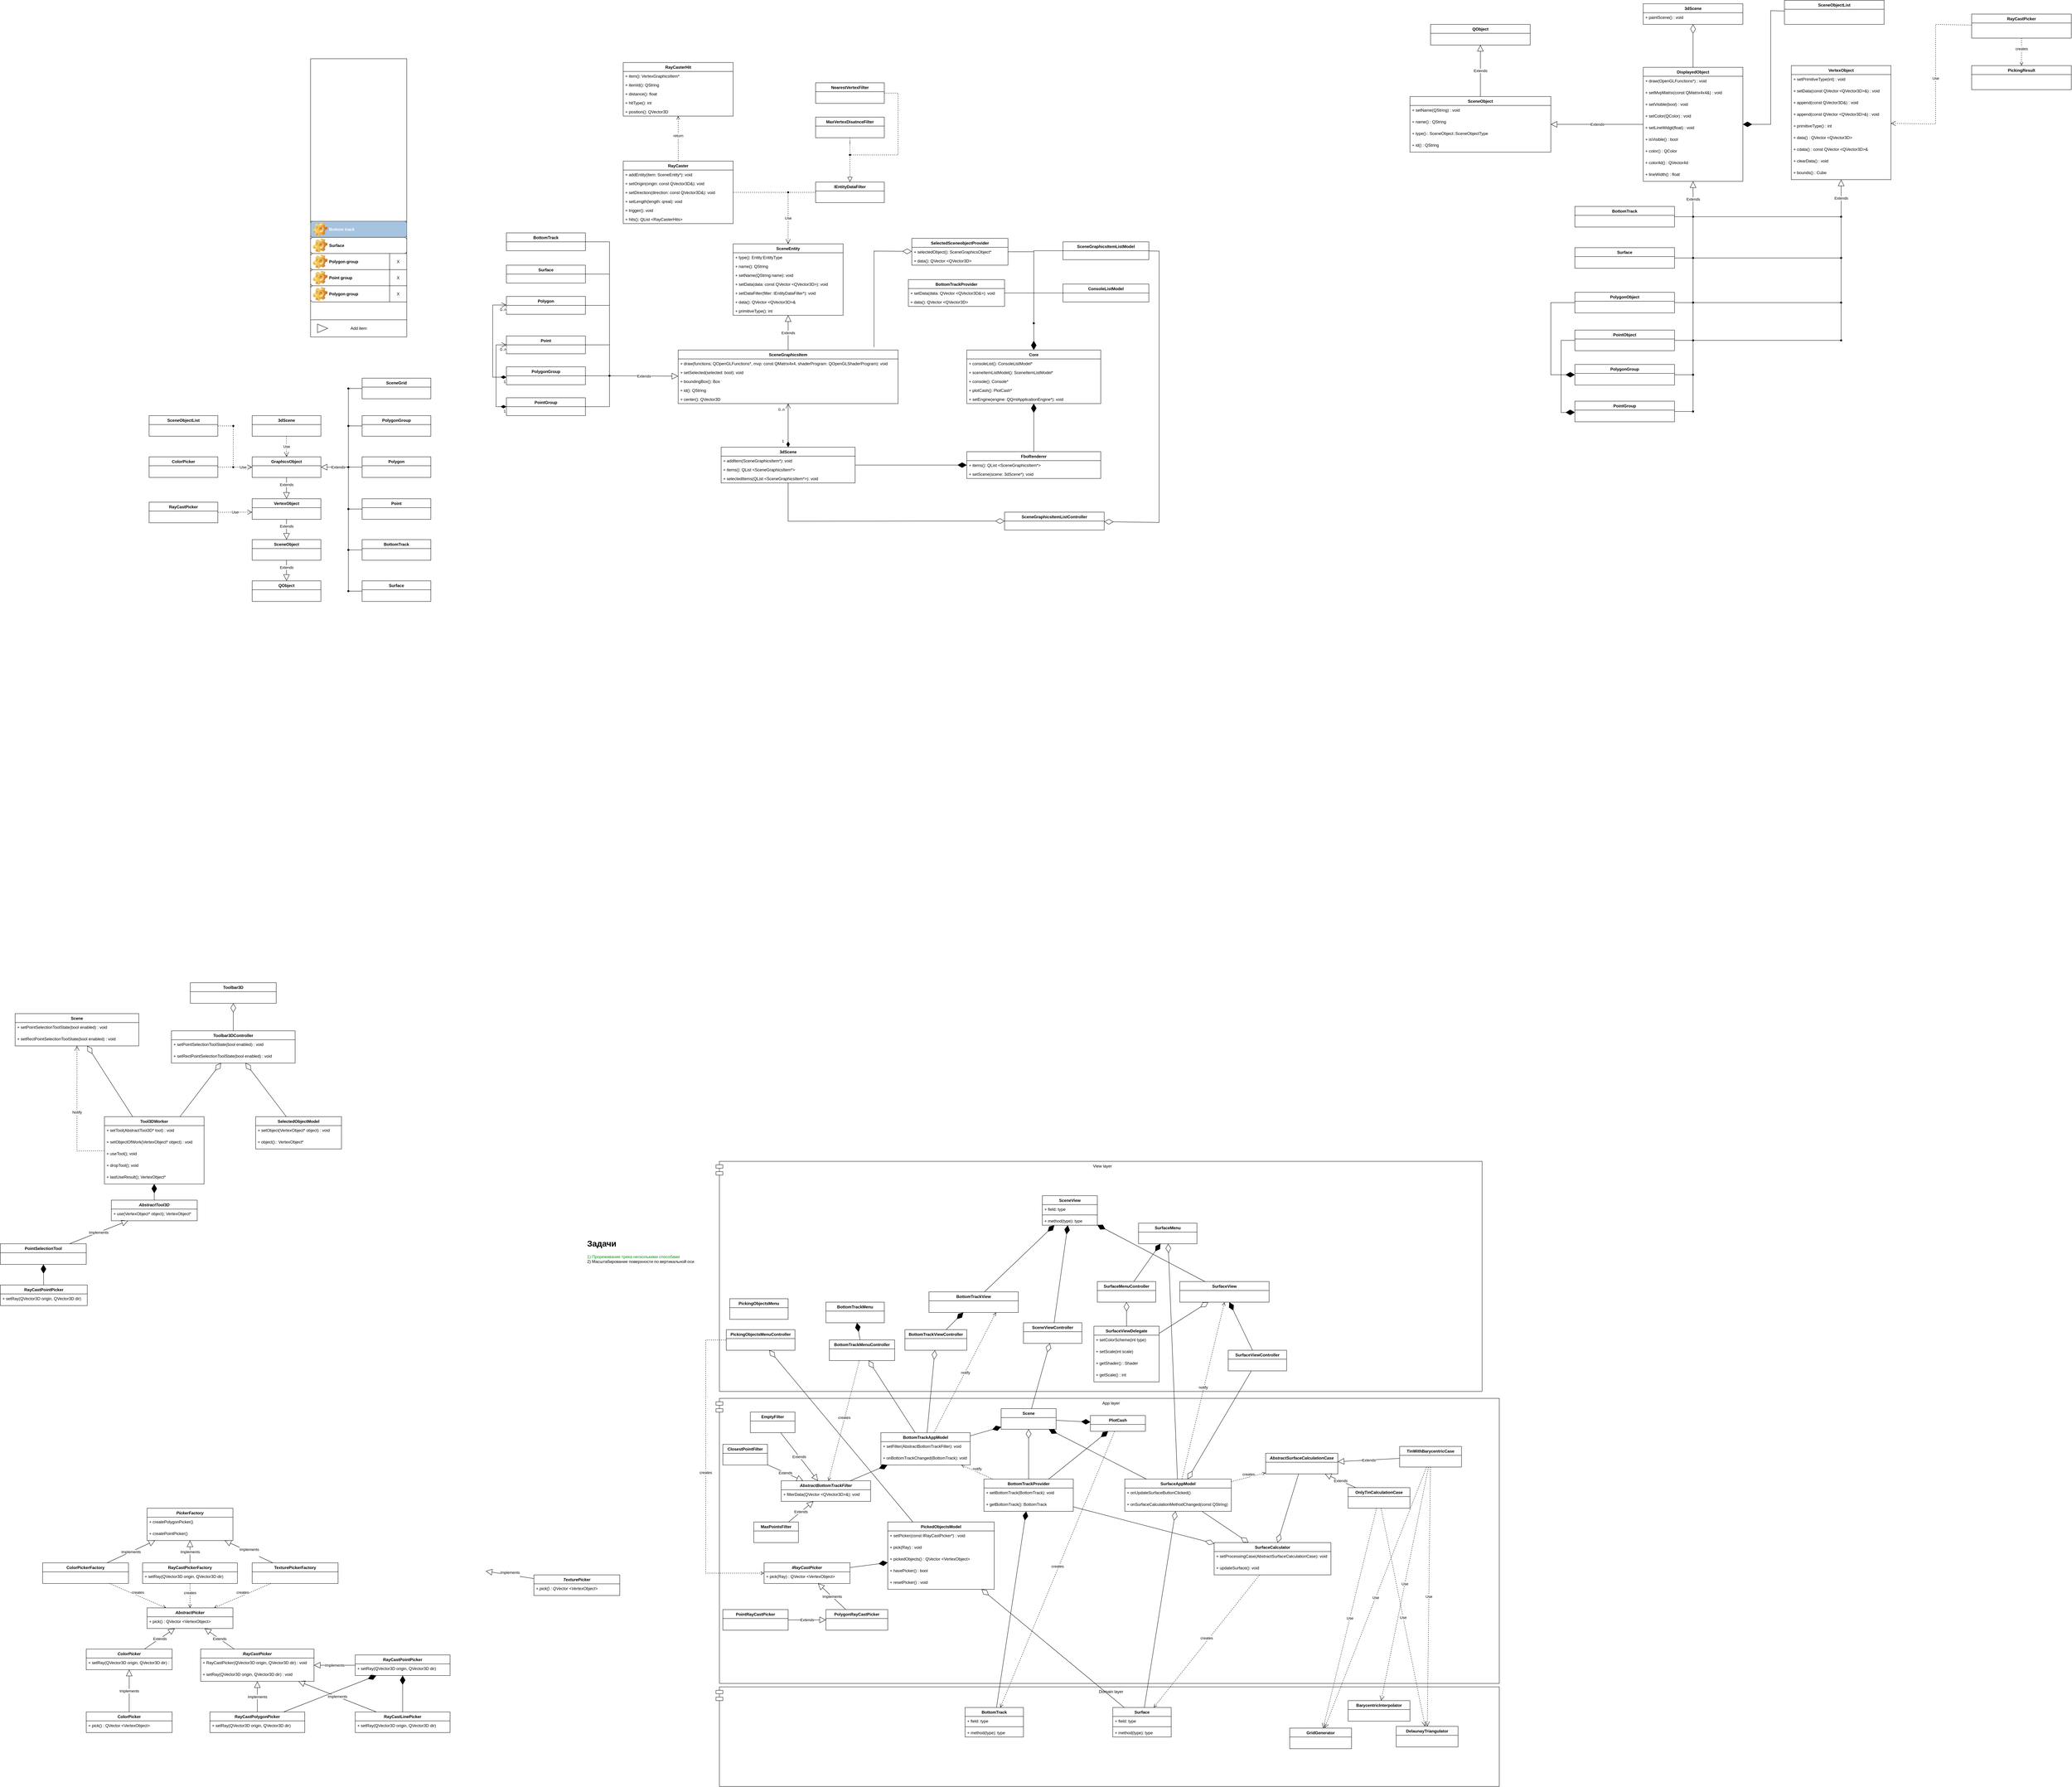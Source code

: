 <mxfile version="20.3.0" type="device"><diagram id="h-GqCa7tN7M9_H4AXRiN" name="Страница 1"><mxGraphModel dx="4259" dy="5747" grid="1" gridSize="10" guides="1" tooltips="1" connect="1" arrows="1" fold="1" page="1" pageScale="1" pageWidth="827" pageHeight="1169" math="0" shadow="0"><root><mxCell id="0"/><mxCell id="1" parent="0"/><mxCell id="wOABS_lvIRx7749_wqui-39" value="Extends" style="endArrow=block;endSize=16;endFill=0;html=1;rounded=0;" parent="1" source="djHxhO9YZ7YE4ioWqCXG-13" target="djHxhO9YZ7YE4ioWqCXG-1" edge="1"><mxGeometry width="160" relative="1" as="geometry"><mxPoint x="2120" y="-3740" as="sourcePoint"/><mxPoint x="2280" y="-3740" as="targetPoint"/></mxGeometry></mxCell><mxCell id="aUnAWHw--fov96yB-GpG-15" value="View layer" style="shape=module;align=left;spacingLeft=20;align=center;verticalAlign=top;" parent="1" vertex="1"><mxGeometry x="-250" y="-720" width="2230" height="670" as="geometry"/></mxCell><mxCell id="aUnAWHw--fov96yB-GpG-14" value="App layer" style="shape=module;align=left;spacingLeft=20;align=center;verticalAlign=top;" parent="1" vertex="1"><mxGeometry x="-250" y="-30" width="2280" height="830" as="geometry"/></mxCell><mxCell id="aUnAWHw--fov96yB-GpG-13" value="Domain layer" style="shape=module;align=left;spacingLeft=20;align=center;verticalAlign=top;" parent="1" vertex="1"><mxGeometry x="-250" y="810" width="2280" height="290" as="geometry"/></mxCell><mxCell id="aUnAWHw--fov96yB-GpG-1" value="BottomTrack" style="swimlane;fontStyle=1;align=center;verticalAlign=top;childLayout=stackLayout;horizontal=1;startSize=26;horizontalStack=0;resizeParent=1;resizeParentMax=0;resizeLast=0;collapsible=1;marginBottom=0;" parent="1" vertex="1"><mxGeometry x="475" y="870" width="170" height="86" as="geometry"/></mxCell><mxCell id="aUnAWHw--fov96yB-GpG-2" value="+ field: type" style="text;strokeColor=none;fillColor=none;align=left;verticalAlign=top;spacingLeft=4;spacingRight=4;overflow=hidden;rotatable=0;points=[[0,0.5],[1,0.5]];portConstraint=eastwest;" parent="aUnAWHw--fov96yB-GpG-1" vertex="1"><mxGeometry y="26" width="170" height="26" as="geometry"/></mxCell><mxCell id="aUnAWHw--fov96yB-GpG-3" value="" style="line;strokeWidth=1;fillColor=none;align=left;verticalAlign=middle;spacingTop=-1;spacingLeft=3;spacingRight=3;rotatable=0;labelPosition=right;points=[];portConstraint=eastwest;" parent="aUnAWHw--fov96yB-GpG-1" vertex="1"><mxGeometry y="52" width="170" height="8" as="geometry"/></mxCell><mxCell id="aUnAWHw--fov96yB-GpG-4" value="+ method(type): type" style="text;strokeColor=none;fillColor=none;align=left;verticalAlign=top;spacingLeft=4;spacingRight=4;overflow=hidden;rotatable=0;points=[[0,0.5],[1,0.5]];portConstraint=eastwest;" parent="aUnAWHw--fov96yB-GpG-1" vertex="1"><mxGeometry y="60" width="170" height="26" as="geometry"/></mxCell><mxCell id="aUnAWHw--fov96yB-GpG-6" value="BottomTrackMenu" style="swimlane;fontStyle=1;align=center;verticalAlign=top;childLayout=stackLayout;horizontal=1;startSize=26;horizontalStack=0;resizeParent=1;resizeParentMax=0;resizeLast=0;collapsible=1;marginBottom=0;" parent="1" vertex="1"><mxGeometry x="70" y="-310" width="170" height="60" as="geometry"/></mxCell><mxCell id="aUnAWHw--fov96yB-GpG-10" value="BottomTrackMenuController" style="swimlane;fontStyle=1;align=center;verticalAlign=top;childLayout=stackLayout;horizontal=1;startSize=26;horizontalStack=0;resizeParent=1;resizeParentMax=0;resizeLast=0;collapsible=1;marginBottom=0;" parent="1" vertex="1"><mxGeometry x="80" y="-200" width="190" height="60" as="geometry"/></mxCell><mxCell id="aUnAWHw--fov96yB-GpG-17" value="BottomTrackAppModel" style="swimlane;fontStyle=1;align=center;verticalAlign=top;childLayout=stackLayout;horizontal=1;startSize=26;horizontalStack=0;resizeParent=1;resizeParentMax=0;resizeLast=0;collapsible=1;marginBottom=0;" parent="1" vertex="1"><mxGeometry x="230" y="70" width="260" height="94" as="geometry"/></mxCell><mxCell id="aUnAWHw--fov96yB-GpG-18" value="+ setFilter(AbstractBottomTrackFilter): void" style="text;strokeColor=none;fillColor=none;align=left;verticalAlign=top;spacingLeft=4;spacingRight=4;overflow=hidden;rotatable=0;points=[[0,0.5],[1,0.5]];portConstraint=eastwest;" parent="aUnAWHw--fov96yB-GpG-17" vertex="1"><mxGeometry y="26" width="260" height="34" as="geometry"/></mxCell><mxCell id="0TqAnXdUmNtCgGcS9fsy-74" value="+ onBottomTrackChanged(BottomTrack): void" style="text;strokeColor=none;fillColor=none;align=left;verticalAlign=top;spacingLeft=4;spacingRight=4;overflow=hidden;rotatable=0;points=[[0,0.5],[1,0.5]];portConstraint=eastwest;" parent="aUnAWHw--fov96yB-GpG-17" vertex="1"><mxGeometry y="60" width="260" height="34" as="geometry"/></mxCell><mxCell id="aUnAWHw--fov96yB-GpG-19" value="" style="endArrow=diamondThin;endFill=0;endSize=24;html=1;rounded=0;" parent="1" source="aUnAWHw--fov96yB-GpG-17" target="aUnAWHw--fov96yB-GpG-10" edge="1"><mxGeometry width="160" relative="1" as="geometry"><mxPoint x="430" y="260" as="sourcePoint"/><mxPoint x="590" y="260" as="targetPoint"/></mxGeometry></mxCell><mxCell id="aUnAWHw--fov96yB-GpG-21" value="BottomTrackView" style="swimlane;fontStyle=1;align=center;verticalAlign=top;childLayout=stackLayout;horizontal=1;startSize=26;horizontalStack=0;resizeParent=1;resizeParentMax=0;resizeLast=0;collapsible=1;marginBottom=0;" parent="1" vertex="1"><mxGeometry x="370" y="-340" width="260" height="60" as="geometry"/></mxCell><mxCell id="aUnAWHw--fov96yB-GpG-23" value="" style="endArrow=diamondThin;endFill=0;endSize=24;html=1;rounded=0;" parent="1" source="aUnAWHw--fov96yB-GpG-17" target="pVUthpLiZKOXwbT3mIC5-25" edge="1"><mxGeometry width="160" relative="1" as="geometry"><mxPoint x="580" y="20" as="sourcePoint"/><mxPoint x="740" y="20" as="targetPoint"/></mxGeometry></mxCell><mxCell id="aUnAWHw--fov96yB-GpG-24" value="AbstractBottomTrackFilter" style="swimlane;fontStyle=3;align=center;verticalAlign=top;childLayout=stackLayout;horizontal=1;startSize=26;horizontalStack=0;resizeParent=1;resizeParentMax=0;resizeLast=0;collapsible=1;marginBottom=0;" parent="1" vertex="1"><mxGeometry x="-60" y="210" width="260" height="60" as="geometry"/></mxCell><mxCell id="aUnAWHw--fov96yB-GpG-25" value="+ filterData(QVector &lt;QVector3D&gt;&amp;): void" style="text;strokeColor=none;fillColor=none;align=left;verticalAlign=top;spacingLeft=4;spacingRight=4;overflow=hidden;rotatable=0;points=[[0,0.5],[1,0.5]];portConstraint=eastwest;" parent="aUnAWHw--fov96yB-GpG-24" vertex="1"><mxGeometry y="26" width="260" height="34" as="geometry"/></mxCell><mxCell id="aUnAWHw--fov96yB-GpG-26" value="creates" style="html=1;verticalAlign=bottom;endArrow=open;dashed=1;endSize=8;rounded=0;" parent="1" source="aUnAWHw--fov96yB-GpG-10" target="aUnAWHw--fov96yB-GpG-24" edge="1"><mxGeometry relative="1" as="geometry"><mxPoint x="320" y="240" as="sourcePoint"/><mxPoint x="240" y="240" as="targetPoint"/></mxGeometry></mxCell><mxCell id="A67SEhxAmMGmMIjFW6IS-1" value="ClosestPointFilter" style="swimlane;fontStyle=1;align=center;verticalAlign=top;childLayout=stackLayout;horizontal=1;startSize=26;horizontalStack=0;resizeParent=1;resizeParentMax=0;resizeLast=0;collapsible=1;marginBottom=0;" parent="1" vertex="1"><mxGeometry x="-230" y="104" width="130" height="60" as="geometry"/></mxCell><mxCell id="A67SEhxAmMGmMIjFW6IS-3" value="MaxPointsFilter" style="swimlane;fontStyle=1;align=center;verticalAlign=top;childLayout=stackLayout;horizontal=1;startSize=26;horizontalStack=0;resizeParent=1;resizeParentMax=0;resizeLast=0;collapsible=1;marginBottom=0;" parent="1" vertex="1"><mxGeometry x="-140" y="330" width="130" height="60" as="geometry"/></mxCell><mxCell id="A67SEhxAmMGmMIjFW6IS-4" value="EmptyFilter" style="swimlane;fontStyle=1;align=center;verticalAlign=top;childLayout=stackLayout;horizontal=1;startSize=26;horizontalStack=0;resizeParent=1;resizeParentMax=0;resizeLast=0;collapsible=1;marginBottom=0;" parent="1" vertex="1"><mxGeometry x="-150" y="10" width="130" height="60" as="geometry"/></mxCell><mxCell id="A67SEhxAmMGmMIjFW6IS-8" value="Extends" style="endArrow=block;endSize=16;endFill=0;html=1;rounded=0;" parent="1" source="A67SEhxAmMGmMIjFW6IS-4" target="aUnAWHw--fov96yB-GpG-24" edge="1"><mxGeometry width="160" relative="1" as="geometry"><mxPoint x="170" y="370" as="sourcePoint"/><mxPoint x="330" y="370" as="targetPoint"/></mxGeometry></mxCell><mxCell id="A67SEhxAmMGmMIjFW6IS-9" value="Extends" style="endArrow=block;endSize=16;endFill=0;html=1;rounded=0;" parent="1" source="A67SEhxAmMGmMIjFW6IS-3" target="aUnAWHw--fov96yB-GpG-24" edge="1"><mxGeometry width="160" relative="1" as="geometry"><mxPoint x="170" y="370" as="sourcePoint"/><mxPoint x="330" y="370" as="targetPoint"/></mxGeometry></mxCell><mxCell id="A67SEhxAmMGmMIjFW6IS-10" value="Extends" style="endArrow=block;endSize=16;endFill=0;html=1;rounded=0;" parent="1" source="A67SEhxAmMGmMIjFW6IS-1" target="aUnAWHw--fov96yB-GpG-24" edge="1"><mxGeometry width="160" relative="1" as="geometry"><mxPoint x="-80" y="300" as="sourcePoint"/><mxPoint x="80" y="300" as="targetPoint"/></mxGeometry></mxCell><mxCell id="0TqAnXdUmNtCgGcS9fsy-1" value="&lt;h1&gt;Задачи&lt;/h1&gt;&lt;div&gt;&lt;font color=&quot;#009900&quot;&gt;1) Прореживание трека несколькими способами&lt;/font&gt;&lt;/div&gt;&lt;div&gt;&lt;font color=&quot;#050000&quot;&gt;2) Масштабирование поверхности по вертикальной оси&lt;/font&gt;&lt;/div&gt;" style="text;html=1;strokeColor=none;fillColor=none;spacing=5;spacingTop=-20;whiteSpace=wrap;overflow=hidden;rounded=0;" parent="1" vertex="1"><mxGeometry x="-630" y="-500" width="340" height="120" as="geometry"/></mxCell><mxCell id="0TqAnXdUmNtCgGcS9fsy-3" value="SurfaceAppModel" style="swimlane;fontStyle=1;align=center;verticalAlign=top;childLayout=stackLayout;horizontal=1;startSize=26;horizontalStack=0;resizeParent=1;resizeParentMax=0;resizeLast=0;collapsible=1;marginBottom=0;" parent="1" vertex="1"><mxGeometry x="940" y="205" width="310" height="94" as="geometry"/></mxCell><mxCell id="0TqAnXdUmNtCgGcS9fsy-4" value="+ onUpdateSurfaceButtonClicked()" style="text;strokeColor=none;fillColor=none;align=left;verticalAlign=top;spacingLeft=4;spacingRight=4;overflow=hidden;rotatable=0;points=[[0,0.5],[1,0.5]];portConstraint=eastwest;" parent="0TqAnXdUmNtCgGcS9fsy-3" vertex="1"><mxGeometry y="26" width="310" height="34" as="geometry"/></mxCell><mxCell id="0TqAnXdUmNtCgGcS9fsy-48" value="+ onSurfaceCalculationMethodChanged(const QString)" style="text;strokeColor=none;fillColor=none;align=left;verticalAlign=top;spacingLeft=4;spacingRight=4;overflow=hidden;rotatable=0;points=[[0,0.5],[1,0.5]];portConstraint=eastwest;" parent="0TqAnXdUmNtCgGcS9fsy-3" vertex="1"><mxGeometry y="60" width="310" height="34" as="geometry"/></mxCell><mxCell id="0TqAnXdUmNtCgGcS9fsy-13" value="creates" style="html=1;verticalAlign=bottom;endArrow=open;dashed=1;endSize=8;rounded=0;" parent="1" source="pVUthpLiZKOXwbT3mIC5-37" target="aUnAWHw--fov96yB-GpG-1" edge="1"><mxGeometry relative="1" as="geometry"><mxPoint x="789.41" y="160" as="sourcePoint"/><mxPoint x="789.41" y="240" as="targetPoint"/></mxGeometry></mxCell><mxCell id="0TqAnXdUmNtCgGcS9fsy-15" value="SurfaceCalculator" style="swimlane;fontStyle=1;align=center;verticalAlign=top;childLayout=stackLayout;horizontal=1;startSize=26;horizontalStack=0;resizeParent=1;resizeParentMax=0;resizeLast=0;collapsible=1;marginBottom=0;" parent="1" vertex="1"><mxGeometry x="1200" y="390" width="340" height="94" as="geometry"/></mxCell><mxCell id="0TqAnXdUmNtCgGcS9fsy-49" value="+ setProcessingCase(AbstractSurfaceCalculationCase): void" style="text;strokeColor=none;fillColor=none;align=left;verticalAlign=top;spacingLeft=4;spacingRight=4;overflow=hidden;rotatable=0;points=[[0,0.5],[1,0.5]];portConstraint=eastwest;" parent="0TqAnXdUmNtCgGcS9fsy-15" vertex="1"><mxGeometry y="26" width="340" height="34" as="geometry"/></mxCell><mxCell id="0TqAnXdUmNtCgGcS9fsy-38" value="+ updateSurface(): void" style="text;strokeColor=none;fillColor=none;align=left;verticalAlign=top;spacingLeft=4;spacingRight=4;overflow=hidden;rotatable=0;points=[[0,0.5],[1,0.5]];portConstraint=eastwest;" parent="0TqAnXdUmNtCgGcS9fsy-15" vertex="1"><mxGeometry y="60" width="340" height="34" as="geometry"/></mxCell><mxCell id="0TqAnXdUmNtCgGcS9fsy-18" value="" style="endArrow=diamondThin;endFill=0;endSize=24;html=1;rounded=0;" parent="1" source="0TqAnXdUmNtCgGcS9fsy-3" target="0TqAnXdUmNtCgGcS9fsy-15" edge="1"><mxGeometry width="160" relative="1" as="geometry"><mxPoint x="1110" y="310" as="sourcePoint"/><mxPoint x="1270" y="310" as="targetPoint"/></mxGeometry></mxCell><mxCell id="0TqAnXdUmNtCgGcS9fsy-19" value="BottomTrackProvider" style="swimlane;fontStyle=1;align=center;verticalAlign=top;childLayout=stackLayout;horizontal=1;startSize=26;horizontalStack=0;resizeParent=1;resizeParentMax=0;resizeLast=0;collapsible=1;marginBottom=0;" parent="1" vertex="1"><mxGeometry x="530" y="205" width="260" height="94" as="geometry"/></mxCell><mxCell id="0TqAnXdUmNtCgGcS9fsy-20" value="+ setBottomTrack(BottomTrack): void" style="text;strokeColor=none;fillColor=none;align=left;verticalAlign=top;spacingLeft=4;spacingRight=4;overflow=hidden;rotatable=0;points=[[0,0.5],[1,0.5]];portConstraint=eastwest;" parent="0TqAnXdUmNtCgGcS9fsy-19" vertex="1"><mxGeometry y="26" width="260" height="34" as="geometry"/></mxCell><mxCell id="0TqAnXdUmNtCgGcS9fsy-21" value="+ getBottomTrack(): BottomTrack" style="text;strokeColor=none;fillColor=none;align=left;verticalAlign=top;spacingLeft=4;spacingRight=4;overflow=hidden;rotatable=0;points=[[0,0.5],[1,0.5]];portConstraint=eastwest;" parent="0TqAnXdUmNtCgGcS9fsy-19" vertex="1"><mxGeometry y="60" width="260" height="34" as="geometry"/></mxCell><mxCell id="0TqAnXdUmNtCgGcS9fsy-22" value="" style="endArrow=diamondThin;endFill=1;endSize=24;html=1;rounded=0;" parent="1" source="0TqAnXdUmNtCgGcS9fsy-19" target="pVUthpLiZKOXwbT3mIC5-37" edge="1"><mxGeometry width="160" relative="1" as="geometry"><mxPoint x="860" y="400" as="sourcePoint"/><mxPoint x="782.5" y="396.0" as="targetPoint"/></mxGeometry></mxCell><mxCell id="0TqAnXdUmNtCgGcS9fsy-31" value="notify" style="html=1;verticalAlign=bottom;endArrow=open;dashed=1;endSize=8;rounded=0;entryX=0.75;entryY=1;entryDx=0;entryDy=0;" parent="1" source="aUnAWHw--fov96yB-GpG-17" target="aUnAWHw--fov96yB-GpG-21" edge="1"><mxGeometry x="-0.038" y="-5" relative="1" as="geometry"><mxPoint x="710" y="-130" as="sourcePoint"/><mxPoint x="630" y="-130" as="targetPoint"/><Array as="points"/><mxPoint as="offset"/></mxGeometry></mxCell><mxCell id="0TqAnXdUmNtCgGcS9fsy-36" value="notify" style="html=1;verticalAlign=bottom;endArrow=open;dashed=1;endSize=8;rounded=0;" parent="1" source="0TqAnXdUmNtCgGcS9fsy-19" target="aUnAWHw--fov96yB-GpG-17" edge="1"><mxGeometry relative="1" as="geometry"><mxPoint x="990" y="210" as="sourcePoint"/><mxPoint x="910" y="210" as="targetPoint"/></mxGeometry></mxCell><mxCell id="0TqAnXdUmNtCgGcS9fsy-39" value="AbstractSurfaceCalculationCase" style="swimlane;fontStyle=3;align=center;verticalAlign=top;childLayout=stackLayout;horizontal=1;startSize=26;horizontalStack=0;resizeParent=1;resizeParentMax=0;resizeLast=0;collapsible=1;marginBottom=0;" parent="1" vertex="1"><mxGeometry x="1350" y="130" width="210" height="60" as="geometry"/></mxCell><mxCell id="0TqAnXdUmNtCgGcS9fsy-42" value="OnlyTinCalculationCase" style="swimlane;fontStyle=1;align=center;verticalAlign=top;childLayout=stackLayout;horizontal=1;startSize=26;horizontalStack=0;resizeParent=1;resizeParentMax=0;resizeLast=0;collapsible=1;marginBottom=0;" parent="1" vertex="1"><mxGeometry x="1590" y="230" width="180" height="60" as="geometry"/></mxCell><mxCell id="0TqAnXdUmNtCgGcS9fsy-43" value="Extends" style="endArrow=block;endSize=16;endFill=0;html=1;rounded=0;" parent="1" source="0TqAnXdUmNtCgGcS9fsy-42" target="0TqAnXdUmNtCgGcS9fsy-39" edge="1"><mxGeometry width="160" relative="1" as="geometry"><mxPoint x="1420" y="400" as="sourcePoint"/><mxPoint x="1580" y="400" as="targetPoint"/></mxGeometry></mxCell><mxCell id="0TqAnXdUmNtCgGcS9fsy-44" value="TinWithBarycentricCase" style="swimlane;fontStyle=1;align=center;verticalAlign=top;childLayout=stackLayout;horizontal=1;startSize=26;horizontalStack=0;resizeParent=1;resizeParentMax=0;resizeLast=0;collapsible=1;marginBottom=0;" parent="1" vertex="1"><mxGeometry x="1740" y="110" width="180" height="60" as="geometry"/></mxCell><mxCell id="0TqAnXdUmNtCgGcS9fsy-45" value="Extends" style="endArrow=block;endSize=16;endFill=0;html=1;rounded=0;" parent="1" source="0TqAnXdUmNtCgGcS9fsy-44" target="0TqAnXdUmNtCgGcS9fsy-39" edge="1"><mxGeometry width="160" relative="1" as="geometry"><mxPoint x="1442" y="450" as="sourcePoint"/><mxPoint x="1330" y="410" as="targetPoint"/></mxGeometry></mxCell><mxCell id="0TqAnXdUmNtCgGcS9fsy-46" value="" style="endArrow=diamondThin;endFill=0;endSize=24;html=1;rounded=0;" parent="1" source="0TqAnXdUmNtCgGcS9fsy-39" target="0TqAnXdUmNtCgGcS9fsy-15" edge="1"><mxGeometry width="160" relative="1" as="geometry"><mxPoint x="1130" y="320" as="sourcePoint"/><mxPoint x="1290" y="320" as="targetPoint"/></mxGeometry></mxCell><mxCell id="0TqAnXdUmNtCgGcS9fsy-47" value="creates" style="html=1;verticalAlign=bottom;endArrow=open;dashed=1;endSize=8;rounded=0;" parent="1" source="0TqAnXdUmNtCgGcS9fsy-3" target="0TqAnXdUmNtCgGcS9fsy-39" edge="1"><mxGeometry relative="1" as="geometry"><mxPoint x="1400" y="40" as="sourcePoint"/><mxPoint x="1320" y="40" as="targetPoint"/></mxGeometry></mxCell><mxCell id="0TqAnXdUmNtCgGcS9fsy-50" value="" style="endArrow=diamondThin;endFill=1;endSize=24;html=1;rounded=0;" parent="1" source="aUnAWHw--fov96yB-GpG-1" target="0TqAnXdUmNtCgGcS9fsy-19" edge="1"><mxGeometry width="160" relative="1" as="geometry"><mxPoint x="760" y="350" as="sourcePoint"/><mxPoint x="920" y="350" as="targetPoint"/></mxGeometry></mxCell><mxCell id="0TqAnXdUmNtCgGcS9fsy-51" value="DelaunayTriangulator" style="swimlane;fontStyle=1;align=center;verticalAlign=top;childLayout=stackLayout;horizontal=1;startSize=26;horizontalStack=0;resizeParent=1;resizeParentMax=0;resizeLast=0;collapsible=1;marginBottom=0;" parent="1" vertex="1"><mxGeometry x="1730" y="925" width="180" height="60" as="geometry"/></mxCell><mxCell id="0TqAnXdUmNtCgGcS9fsy-53" value="GridGenerator" style="swimlane;fontStyle=1;align=center;verticalAlign=top;childLayout=stackLayout;horizontal=1;startSize=26;horizontalStack=0;resizeParent=1;resizeParentMax=0;resizeLast=0;collapsible=1;marginBottom=0;" parent="1" vertex="1"><mxGeometry x="1420" y="930" width="180" height="60" as="geometry"/></mxCell><mxCell id="0TqAnXdUmNtCgGcS9fsy-54" value="Use" style="endArrow=open;endSize=12;dashed=1;html=1;rounded=0;" parent="1" source="0TqAnXdUmNtCgGcS9fsy-44" target="0TqAnXdUmNtCgGcS9fsy-53" edge="1"><mxGeometry width="160" relative="1" as="geometry"><mxPoint x="1640" y="440" as="sourcePoint"/><mxPoint x="1800" y="440" as="targetPoint"/></mxGeometry></mxCell><mxCell id="0TqAnXdUmNtCgGcS9fsy-55" value="Use" style="endArrow=open;endSize=12;dashed=1;html=1;rounded=0;" parent="1" source="0TqAnXdUmNtCgGcS9fsy-44" target="0TqAnXdUmNtCgGcS9fsy-51" edge="1"><mxGeometry width="160" relative="1" as="geometry"><mxPoint x="1863.823" y="174" as="sourcePoint"/><mxPoint x="1669.997" y="893" as="targetPoint"/></mxGeometry></mxCell><mxCell id="0TqAnXdUmNtCgGcS9fsy-56" value="Use" style="endArrow=open;endSize=12;dashed=1;html=1;rounded=0;" parent="1" source="0TqAnXdUmNtCgGcS9fsy-42" target="0TqAnXdUmNtCgGcS9fsy-53" edge="1"><mxGeometry width="160" relative="1" as="geometry"><mxPoint x="1629.141" y="196" as="sourcePoint"/><mxPoint x="1349.999" y="999" as="targetPoint"/></mxGeometry></mxCell><mxCell id="0TqAnXdUmNtCgGcS9fsy-57" value="Use" style="endArrow=open;endSize=12;dashed=1;html=1;rounded=0;" parent="1" source="0TqAnXdUmNtCgGcS9fsy-42" target="0TqAnXdUmNtCgGcS9fsy-51" edge="1"><mxGeometry width="160" relative="1" as="geometry"><mxPoint x="1750.002" y="200" as="sourcePoint"/><mxPoint x="1621.158" y="893" as="targetPoint"/></mxGeometry></mxCell><mxCell id="0TqAnXdUmNtCgGcS9fsy-58" value="BarycentricInterpolator" style="swimlane;fontStyle=1;align=center;verticalAlign=top;childLayout=stackLayout;horizontal=1;startSize=26;horizontalStack=0;resizeParent=1;resizeParentMax=0;resizeLast=0;collapsible=1;marginBottom=0;" parent="1" vertex="1"><mxGeometry x="1590" y="850" width="180" height="60" as="geometry"/></mxCell><mxCell id="0TqAnXdUmNtCgGcS9fsy-59" value="Use" style="endArrow=open;endSize=12;dashed=1;html=1;rounded=0;" parent="1" source="0TqAnXdUmNtCgGcS9fsy-44" target="0TqAnXdUmNtCgGcS9fsy-58" edge="1"><mxGeometry width="160" relative="1" as="geometry"><mxPoint x="1819.78" y="90" as="sourcePoint"/><mxPoint x="1530.22" y="940" as="targetPoint"/></mxGeometry></mxCell><mxCell id="0TqAnXdUmNtCgGcS9fsy-71" value="SurfaceView" style="swimlane;fontStyle=1;align=center;verticalAlign=top;childLayout=stackLayout;horizontal=1;startSize=26;horizontalStack=0;resizeParent=1;resizeParentMax=0;resizeLast=0;collapsible=1;marginBottom=0;" parent="1" vertex="1"><mxGeometry x="1100" y="-370" width="260" height="60" as="geometry"/></mxCell><mxCell id="0TqAnXdUmNtCgGcS9fsy-75" value="SurfaceViewDelegate" style="swimlane;fontStyle=1;align=center;verticalAlign=top;childLayout=stackLayout;horizontal=1;startSize=26;horizontalStack=0;resizeParent=1;resizeParentMax=0;resizeLast=0;collapsible=1;marginBottom=0;" parent="1" vertex="1"><mxGeometry x="850" y="-240" width="190" height="162" as="geometry"/></mxCell><mxCell id="0TqAnXdUmNtCgGcS9fsy-82" value="+ setColorScheme(int type)" style="text;strokeColor=none;fillColor=none;align=left;verticalAlign=top;spacingLeft=4;spacingRight=4;overflow=hidden;rotatable=0;points=[[0,0.5],[1,0.5]];portConstraint=eastwest;" parent="0TqAnXdUmNtCgGcS9fsy-75" vertex="1"><mxGeometry y="26" width="190" height="34" as="geometry"/></mxCell><mxCell id="0TqAnXdUmNtCgGcS9fsy-91" value="+ setScale(int scale)" style="text;strokeColor=none;fillColor=none;align=left;verticalAlign=top;spacingLeft=4;spacingRight=4;overflow=hidden;rotatable=0;points=[[0,0.5],[1,0.5]];portConstraint=eastwest;" parent="0TqAnXdUmNtCgGcS9fsy-75" vertex="1"><mxGeometry y="60" width="190" height="34" as="geometry"/></mxCell><mxCell id="0TqAnXdUmNtCgGcS9fsy-86" value="+ getShader() : Shader" style="text;strokeColor=none;fillColor=none;align=left;verticalAlign=top;spacingLeft=4;spacingRight=4;overflow=hidden;rotatable=0;points=[[0,0.5],[1,0.5]];portConstraint=eastwest;" parent="0TqAnXdUmNtCgGcS9fsy-75" vertex="1"><mxGeometry y="94" width="190" height="34" as="geometry"/></mxCell><mxCell id="0TqAnXdUmNtCgGcS9fsy-92" value="+ getScale() : int " style="text;strokeColor=none;fillColor=none;align=left;verticalAlign=top;spacingLeft=4;spacingRight=4;overflow=hidden;rotatable=0;points=[[0,0.5],[1,0.5]];portConstraint=eastwest;" parent="0TqAnXdUmNtCgGcS9fsy-75" vertex="1"><mxGeometry y="128" width="190" height="34" as="geometry"/></mxCell><mxCell id="0TqAnXdUmNtCgGcS9fsy-76" value="Surface" style="swimlane;fontStyle=1;align=center;verticalAlign=top;childLayout=stackLayout;horizontal=1;startSize=26;horizontalStack=0;resizeParent=1;resizeParentMax=0;resizeLast=0;collapsible=1;marginBottom=0;" parent="1" vertex="1"><mxGeometry x="905" y="870" width="170" height="86" as="geometry"/></mxCell><mxCell id="0TqAnXdUmNtCgGcS9fsy-77" value="+ field: type" style="text;strokeColor=none;fillColor=none;align=left;verticalAlign=top;spacingLeft=4;spacingRight=4;overflow=hidden;rotatable=0;points=[[0,0.5],[1,0.5]];portConstraint=eastwest;" parent="0TqAnXdUmNtCgGcS9fsy-76" vertex="1"><mxGeometry y="26" width="170" height="26" as="geometry"/></mxCell><mxCell id="0TqAnXdUmNtCgGcS9fsy-78" value="" style="line;strokeWidth=1;fillColor=none;align=left;verticalAlign=middle;spacingTop=-1;spacingLeft=3;spacingRight=3;rotatable=0;labelPosition=right;points=[];portConstraint=eastwest;" parent="0TqAnXdUmNtCgGcS9fsy-76" vertex="1"><mxGeometry y="52" width="170" height="8" as="geometry"/></mxCell><mxCell id="0TqAnXdUmNtCgGcS9fsy-79" value="+ method(type): type" style="text;strokeColor=none;fillColor=none;align=left;verticalAlign=top;spacingLeft=4;spacingRight=4;overflow=hidden;rotatable=0;points=[[0,0.5],[1,0.5]];portConstraint=eastwest;" parent="0TqAnXdUmNtCgGcS9fsy-76" vertex="1"><mxGeometry y="60" width="170" height="26" as="geometry"/></mxCell><mxCell id="0TqAnXdUmNtCgGcS9fsy-80" value="" style="endArrow=diamondThin;endFill=0;endSize=24;html=1;rounded=0;" parent="1" source="0TqAnXdUmNtCgGcS9fsy-76" target="0TqAnXdUmNtCgGcS9fsy-3" edge="1"><mxGeometry width="160" relative="1" as="geometry"><mxPoint x="1070" y="520" as="sourcePoint"/><mxPoint x="1230" y="520" as="targetPoint"/></mxGeometry></mxCell><mxCell id="0TqAnXdUmNtCgGcS9fsy-81" value="creates" style="html=1;verticalAlign=bottom;endArrow=open;dashed=1;endSize=8;rounded=0;" parent="1" source="0TqAnXdUmNtCgGcS9fsy-15" target="0TqAnXdUmNtCgGcS9fsy-76" edge="1"><mxGeometry relative="1" as="geometry"><mxPoint x="1260" y="510" as="sourcePoint"/><mxPoint x="1180" y="510" as="targetPoint"/></mxGeometry></mxCell><mxCell id="0TqAnXdUmNtCgGcS9fsy-83" value="notify" style="html=1;verticalAlign=bottom;endArrow=open;dashed=1;endSize=8;rounded=0;entryX=0.5;entryY=1;entryDx=0;entryDy=0;" parent="1" source="0TqAnXdUmNtCgGcS9fsy-3" target="0TqAnXdUmNtCgGcS9fsy-71" edge="1"><mxGeometry relative="1" as="geometry"><mxPoint x="1200" y="40" as="sourcePoint"/><mxPoint x="1120" y="40" as="targetPoint"/></mxGeometry></mxCell><mxCell id="0TqAnXdUmNtCgGcS9fsy-84" value="" style="endArrow=diamondThin;endFill=0;endSize=24;html=1;rounded=0;" parent="1" source="pVUthpLiZKOXwbT3mIC5-5" target="0TqAnXdUmNtCgGcS9fsy-3" edge="1"><mxGeometry width="160" relative="1" as="geometry"><mxPoint x="850" y="-190" as="sourcePoint"/><mxPoint x="1010" y="-190" as="targetPoint"/></mxGeometry></mxCell><mxCell id="0TqAnXdUmNtCgGcS9fsy-88" value="SurfaceMenu" style="swimlane;fontStyle=1;align=center;verticalAlign=top;childLayout=stackLayout;horizontal=1;startSize=26;horizontalStack=0;resizeParent=1;resizeParentMax=0;resizeLast=0;collapsible=1;marginBottom=0;" parent="1" vertex="1"><mxGeometry x="980" y="-540" width="170" height="60" as="geometry"/></mxCell><mxCell id="0TqAnXdUmNtCgGcS9fsy-89" value="" style="endArrow=diamondThin;endFill=0;endSize=24;html=1;rounded=0;" parent="1" source="0TqAnXdUmNtCgGcS9fsy-3" target="0TqAnXdUmNtCgGcS9fsy-88" edge="1"><mxGeometry width="160" relative="1" as="geometry"><mxPoint x="680" y="-110" as="sourcePoint"/><mxPoint x="840" y="-110" as="targetPoint"/></mxGeometry></mxCell><mxCell id="pVUthpLiZKOXwbT3mIC5-1" value="SurfaceMenuController" style="swimlane;fontStyle=1;align=center;verticalAlign=top;childLayout=stackLayout;horizontal=1;startSize=26;horizontalStack=0;resizeParent=1;resizeParentMax=0;resizeLast=0;collapsible=1;marginBottom=0;" parent="1" vertex="1"><mxGeometry x="860" y="-370" width="170" height="60" as="geometry"/></mxCell><mxCell id="pVUthpLiZKOXwbT3mIC5-3" value="" style="endArrow=diamondThin;endFill=0;endSize=24;html=1;rounded=0;" parent="1" source="0TqAnXdUmNtCgGcS9fsy-75" target="pVUthpLiZKOXwbT3mIC5-1" edge="1"><mxGeometry width="160" relative="1" as="geometry"><mxPoint x="580" y="110" as="sourcePoint"/><mxPoint x="740" y="110" as="targetPoint"/></mxGeometry></mxCell><mxCell id="pVUthpLiZKOXwbT3mIC5-5" value="SurfaceViewController" style="swimlane;fontStyle=1;align=center;verticalAlign=top;childLayout=stackLayout;horizontal=1;startSize=26;horizontalStack=0;resizeParent=1;resizeParentMax=0;resizeLast=0;collapsible=1;marginBottom=0;" parent="1" vertex="1"><mxGeometry x="1241" y="-170" width="170" height="60" as="geometry"/></mxCell><mxCell id="pVUthpLiZKOXwbT3mIC5-7" value="" style="endArrow=diamondThin;endFill=0;endSize=24;html=1;rounded=0;" parent="1" source="0TqAnXdUmNtCgGcS9fsy-75" target="0TqAnXdUmNtCgGcS9fsy-71" edge="1"><mxGeometry width="160" relative="1" as="geometry"><mxPoint x="910" y="-100" as="sourcePoint"/><mxPoint x="1070" y="-100" as="targetPoint"/></mxGeometry></mxCell><mxCell id="pVUthpLiZKOXwbT3mIC5-12" value="Scene" style="swimlane;fontStyle=1;align=center;verticalAlign=top;childLayout=stackLayout;horizontal=1;startSize=26;horizontalStack=0;resizeParent=1;resizeParentMax=0;resizeLast=0;collapsible=1;marginBottom=0;" parent="1" vertex="1"><mxGeometry x="580" width="160" height="60" as="geometry"/></mxCell><mxCell id="pVUthpLiZKOXwbT3mIC5-17" value="" style="endArrow=diamondThin;endFill=0;endSize=24;html=1;rounded=0;" parent="1" source="0TqAnXdUmNtCgGcS9fsy-19" target="0TqAnXdUmNtCgGcS9fsy-15" edge="1"><mxGeometry width="160" relative="1" as="geometry"><mxPoint x="1100" y="550" as="sourcePoint"/><mxPoint x="1260" y="550" as="targetPoint"/></mxGeometry></mxCell><mxCell id="pVUthpLiZKOXwbT3mIC5-18" value="" style="endArrow=diamondThin;endFill=1;endSize=24;html=1;rounded=0;" parent="1" source="aUnAWHw--fov96yB-GpG-24" target="aUnAWHw--fov96yB-GpG-17" edge="1"><mxGeometry width="160" relative="1" as="geometry"><mxPoint x="190" y="540" as="sourcePoint"/><mxPoint x="350" y="540" as="targetPoint"/></mxGeometry></mxCell><mxCell id="pVUthpLiZKOXwbT3mIC5-19" value="SceneView" style="swimlane;fontStyle=1;align=center;verticalAlign=top;childLayout=stackLayout;horizontal=1;startSize=26;horizontalStack=0;resizeParent=1;resizeParentMax=0;resizeLast=0;collapsible=1;marginBottom=0;" parent="1" vertex="1"><mxGeometry x="700" y="-620" width="160" height="86" as="geometry"/></mxCell><mxCell id="pVUthpLiZKOXwbT3mIC5-20" value="+ field: type" style="text;strokeColor=none;fillColor=none;align=left;verticalAlign=top;spacingLeft=4;spacingRight=4;overflow=hidden;rotatable=0;points=[[0,0.5],[1,0.5]];portConstraint=eastwest;" parent="pVUthpLiZKOXwbT3mIC5-19" vertex="1"><mxGeometry y="26" width="160" height="26" as="geometry"/></mxCell><mxCell id="pVUthpLiZKOXwbT3mIC5-21" value="" style="line;strokeWidth=1;fillColor=none;align=left;verticalAlign=middle;spacingTop=-1;spacingLeft=3;spacingRight=3;rotatable=0;labelPosition=right;points=[];portConstraint=eastwest;" parent="pVUthpLiZKOXwbT3mIC5-19" vertex="1"><mxGeometry y="52" width="160" height="8" as="geometry"/></mxCell><mxCell id="pVUthpLiZKOXwbT3mIC5-22" value="+ method(type): type" style="text;strokeColor=none;fillColor=none;align=left;verticalAlign=top;spacingLeft=4;spacingRight=4;overflow=hidden;rotatable=0;points=[[0,0.5],[1,0.5]];portConstraint=eastwest;" parent="pVUthpLiZKOXwbT3mIC5-19" vertex="1"><mxGeometry y="60" width="160" height="26" as="geometry"/></mxCell><mxCell id="pVUthpLiZKOXwbT3mIC5-23" value="" style="endArrow=diamondThin;endFill=1;endSize=24;html=1;rounded=0;" parent="1" source="aUnAWHw--fov96yB-GpG-21" target="pVUthpLiZKOXwbT3mIC5-19" edge="1"><mxGeometry width="160" relative="1" as="geometry"><mxPoint x="160" y="-320" as="sourcePoint"/><mxPoint x="320" y="-320" as="targetPoint"/></mxGeometry></mxCell><mxCell id="pVUthpLiZKOXwbT3mIC5-24" value="" style="endArrow=diamondThin;endFill=1;endSize=24;html=1;rounded=0;" parent="1" source="0TqAnXdUmNtCgGcS9fsy-71" target="pVUthpLiZKOXwbT3mIC5-19" edge="1"><mxGeometry width="160" relative="1" as="geometry"><mxPoint x="-90" y="-260" as="sourcePoint"/><mxPoint x="70" y="-260" as="targetPoint"/></mxGeometry></mxCell><mxCell id="pVUthpLiZKOXwbT3mIC5-25" value="BottomTrackViewController" style="swimlane;fontStyle=1;align=center;verticalAlign=top;childLayout=stackLayout;horizontal=1;startSize=26;horizontalStack=0;resizeParent=1;resizeParentMax=0;resizeLast=0;collapsible=1;marginBottom=0;" parent="1" vertex="1"><mxGeometry x="300" y="-230" width="180" height="60" as="geometry"/></mxCell><mxCell id="pVUthpLiZKOXwbT3mIC5-26" value="" style="endArrow=diamondThin;endFill=1;endSize=24;html=1;rounded=0;" parent="1" source="pVUthpLiZKOXwbT3mIC5-25" target="aUnAWHw--fov96yB-GpG-21" edge="1"><mxGeometry width="160" relative="1" as="geometry"><mxPoint x="350" y="-190" as="sourcePoint"/><mxPoint x="510" y="-190" as="targetPoint"/></mxGeometry></mxCell><mxCell id="pVUthpLiZKOXwbT3mIC5-27" value="" style="endArrow=diamondThin;endFill=1;endSize=24;html=1;rounded=0;" parent="1" source="aUnAWHw--fov96yB-GpG-10" target="aUnAWHw--fov96yB-GpG-6" edge="1"><mxGeometry width="160" relative="1" as="geometry"><mxPoint x="100" y="-180" as="sourcePoint"/><mxPoint x="260" y="-180" as="targetPoint"/></mxGeometry></mxCell><mxCell id="pVUthpLiZKOXwbT3mIC5-28" value="" style="endArrow=diamondThin;endFill=1;endSize=24;html=1;rounded=0;" parent="1" source="pVUthpLiZKOXwbT3mIC5-1" target="0TqAnXdUmNtCgGcS9fsy-88" edge="1"><mxGeometry width="160" relative="1" as="geometry"><mxPoint x="740" y="-180" as="sourcePoint"/><mxPoint x="900" y="-180" as="targetPoint"/></mxGeometry></mxCell><mxCell id="pVUthpLiZKOXwbT3mIC5-29" value="" style="endArrow=diamondThin;endFill=1;endSize=24;html=1;rounded=0;" parent="1" source="pVUthpLiZKOXwbT3mIC5-5" target="0TqAnXdUmNtCgGcS9fsy-71" edge="1"><mxGeometry width="160" relative="1" as="geometry"><mxPoint x="1190" y="-200" as="sourcePoint"/><mxPoint x="1350" y="-200" as="targetPoint"/></mxGeometry></mxCell><mxCell id="pVUthpLiZKOXwbT3mIC5-31" value="SceneViewController" style="swimlane;fontStyle=1;align=center;verticalAlign=top;childLayout=stackLayout;horizontal=1;startSize=26;horizontalStack=0;resizeParent=1;resizeParentMax=0;resizeLast=0;collapsible=1;marginBottom=0;" parent="1" vertex="1"><mxGeometry x="645" y="-250" width="170" height="60" as="geometry"/></mxCell><mxCell id="pVUthpLiZKOXwbT3mIC5-32" value="" style="endArrow=diamondThin;endFill=0;endSize=24;html=1;rounded=0;" parent="1" source="pVUthpLiZKOXwbT3mIC5-12" target="pVUthpLiZKOXwbT3mIC5-31" edge="1"><mxGeometry width="160" relative="1" as="geometry"><mxPoint x="690" y="-120" as="sourcePoint"/><mxPoint x="850" y="-120" as="targetPoint"/></mxGeometry></mxCell><mxCell id="pVUthpLiZKOXwbT3mIC5-33" value="" style="endArrow=diamondThin;endFill=1;endSize=24;html=1;rounded=0;" parent="1" source="pVUthpLiZKOXwbT3mIC5-31" target="pVUthpLiZKOXwbT3mIC5-19" edge="1"><mxGeometry width="160" relative="1" as="geometry"><mxPoint x="690" y="-390" as="sourcePoint"/><mxPoint x="850" y="-390" as="targetPoint"/></mxGeometry></mxCell><mxCell id="pVUthpLiZKOXwbT3mIC5-34" value="" style="endArrow=diamondThin;endFill=1;endSize=24;html=1;rounded=0;" parent="1" source="0TqAnXdUmNtCgGcS9fsy-3" target="pVUthpLiZKOXwbT3mIC5-12" edge="1"><mxGeometry width="160" relative="1" as="geometry"><mxPoint x="740" y="130" as="sourcePoint"/><mxPoint x="900" y="130" as="targetPoint"/></mxGeometry></mxCell><mxCell id="pVUthpLiZKOXwbT3mIC5-35" value="" style="endArrow=diamondThin;endFill=1;endSize=24;html=1;rounded=0;" parent="1" source="aUnAWHw--fov96yB-GpG-17" target="pVUthpLiZKOXwbT3mIC5-12" edge="1"><mxGeometry width="160" relative="1" as="geometry"><mxPoint x="590" y="140" as="sourcePoint"/><mxPoint x="750" y="140" as="targetPoint"/></mxGeometry></mxCell><mxCell id="pVUthpLiZKOXwbT3mIC5-37" value="PlotCash" style="swimlane;fontStyle=1;align=center;verticalAlign=top;childLayout=stackLayout;horizontal=1;startSize=26;horizontalStack=0;resizeParent=1;resizeParentMax=0;resizeLast=0;collapsible=1;marginBottom=0;" parent="1" vertex="1"><mxGeometry x="840" y="20" width="160" height="46" as="geometry"/></mxCell><mxCell id="pVUthpLiZKOXwbT3mIC5-38" value="" style="endArrow=diamondThin;endFill=1;endSize=24;html=1;rounded=0;" parent="1" source="pVUthpLiZKOXwbT3mIC5-12" target="pVUthpLiZKOXwbT3mIC5-37" edge="1"><mxGeometry width="160" relative="1" as="geometry"><mxPoint x="780" as="sourcePoint"/><mxPoint x="940" as="targetPoint"/></mxGeometry></mxCell><mxCell id="pVUthpLiZKOXwbT3mIC5-39" value="" style="endArrow=diamondThin;endFill=0;endSize=24;html=1;rounded=0;" parent="1" source="0TqAnXdUmNtCgGcS9fsy-19" target="pVUthpLiZKOXwbT3mIC5-12" edge="1"><mxGeometry width="160" relative="1" as="geometry"><mxPoint x="600" y="140" as="sourcePoint"/><mxPoint x="760" y="140" as="targetPoint"/></mxGeometry></mxCell><mxCell id="plVXzQub9fN6136FyQCx-4" value="PickedObjectsModel" style="swimlane;fontStyle=1;align=center;verticalAlign=top;childLayout=stackLayout;horizontal=1;startSize=26;horizontalStack=0;resizeParent=1;resizeParentMax=0;resizeLast=0;collapsible=1;marginBottom=0;" parent="1" vertex="1"><mxGeometry x="250" y="330" width="310" height="196" as="geometry"/></mxCell><mxCell id="9ekoBVNhEG1XoxKussd4-7" value="+ setPicker(const IRayCastPicker*) : void" style="text;strokeColor=none;fillColor=none;align=left;verticalAlign=top;spacingLeft=4;spacingRight=4;overflow=hidden;rotatable=0;points=[[0,0.5],[1,0.5]];portConstraint=eastwest;" parent="plVXzQub9fN6136FyQCx-4" vertex="1"><mxGeometry y="26" width="310" height="34" as="geometry"/></mxCell><mxCell id="9ekoBVNhEG1XoxKussd4-11" value="+ pick(Ray) : void" style="text;strokeColor=none;fillColor=none;align=left;verticalAlign=top;spacingLeft=4;spacingRight=4;overflow=hidden;rotatable=0;points=[[0,0.5],[1,0.5]];portConstraint=eastwest;" parent="plVXzQub9fN6136FyQCx-4" vertex="1"><mxGeometry y="60" width="310" height="34" as="geometry"/></mxCell><mxCell id="plVXzQub9fN6136FyQCx-18" value="+ pickedObjects() : QVector &lt;VertexObject&gt;" style="text;strokeColor=none;fillColor=none;align=left;verticalAlign=top;spacingLeft=4;spacingRight=4;overflow=hidden;rotatable=0;points=[[0,0.5],[1,0.5]];portConstraint=eastwest;" parent="plVXzQub9fN6136FyQCx-4" vertex="1"><mxGeometry y="94" width="310" height="34" as="geometry"/></mxCell><mxCell id="9ekoBVNhEG1XoxKussd4-18" value="+ havePicker() : bool" style="text;strokeColor=none;fillColor=none;align=left;verticalAlign=top;spacingLeft=4;spacingRight=4;overflow=hidden;rotatable=0;points=[[0,0.5],[1,0.5]];portConstraint=eastwest;" parent="plVXzQub9fN6136FyQCx-4" vertex="1"><mxGeometry y="128" width="310" height="34" as="geometry"/></mxCell><mxCell id="9ekoBVNhEG1XoxKussd4-19" value="+ resetPicker() : void" style="text;strokeColor=none;fillColor=none;align=left;verticalAlign=top;spacingLeft=4;spacingRight=4;overflow=hidden;rotatable=0;points=[[0,0.5],[1,0.5]];portConstraint=eastwest;" parent="plVXzQub9fN6136FyQCx-4" vertex="1"><mxGeometry y="162" width="310" height="34" as="geometry"/></mxCell><mxCell id="plVXzQub9fN6136FyQCx-7" value="" style="endArrow=diamondThin;endFill=0;endSize=24;html=1;rounded=0;" parent="1" source="0TqAnXdUmNtCgGcS9fsy-76" target="plVXzQub9fN6136FyQCx-4" edge="1"><mxGeometry width="160" relative="1" as="geometry"><mxPoint x="470" y="550" as="sourcePoint"/><mxPoint x="630" y="550" as="targetPoint"/></mxGeometry></mxCell><mxCell id="9ekoBVNhEG1XoxKussd4-1" value="PolygonRayCastPicker" style="swimlane;fontStyle=1;align=center;verticalAlign=top;childLayout=stackLayout;horizontal=1;startSize=26;horizontalStack=0;resizeParent=1;resizeParentMax=0;resizeLast=0;collapsible=1;marginBottom=0;" parent="1" vertex="1"><mxGeometry x="70" y="585" width="180" height="60" as="geometry"/></mxCell><mxCell id="9ekoBVNhEG1XoxKussd4-4" value="PointRayCastPicker" style="swimlane;fontStyle=1;align=center;verticalAlign=top;childLayout=stackLayout;horizontal=1;startSize=26;horizontalStack=0;resizeParent=1;resizeParentMax=0;resizeLast=0;collapsible=1;marginBottom=0;" parent="1" vertex="1"><mxGeometry x="-230" y="585" width="190" height="60" as="geometry"/></mxCell><mxCell id="9ekoBVNhEG1XoxKussd4-8" value="IRayCastPicker" style="swimlane;fontStyle=3;align=center;verticalAlign=top;childLayout=stackLayout;horizontal=1;startSize=26;horizontalStack=0;resizeParent=1;resizeParentMax=0;resizeLast=0;collapsible=1;marginBottom=0;" parent="1" vertex="1"><mxGeometry x="-110" y="449" width="250" height="60" as="geometry"/></mxCell><mxCell id="9ekoBVNhEG1XoxKussd4-9" value="+ pick(Ray) : QVector &lt;VertexObject&gt;" style="text;strokeColor=none;fillColor=none;align=left;verticalAlign=top;spacingLeft=4;spacingRight=4;overflow=hidden;rotatable=0;points=[[0,0.5],[1,0.5]];portConstraint=eastwest;" parent="9ekoBVNhEG1XoxKussd4-8" vertex="1"><mxGeometry y="26" width="250" height="34" as="geometry"/></mxCell><mxCell id="9ekoBVNhEG1XoxKussd4-12" value="Extends" style="endArrow=block;endSize=16;endFill=0;html=1;rounded=0;" parent="1" source="9ekoBVNhEG1XoxKussd4-4" target="9ekoBVNhEG1XoxKussd4-1" edge="1"><mxGeometry width="160" relative="1" as="geometry"><mxPoint x="-60" y="700" as="sourcePoint"/><mxPoint x="100" y="700" as="targetPoint"/></mxGeometry></mxCell><mxCell id="9ekoBVNhEG1XoxKussd4-13" value="Implements" style="endArrow=block;endSize=16;endFill=0;html=1;rounded=0;" parent="1" source="9ekoBVNhEG1XoxKussd4-1" target="9ekoBVNhEG1XoxKussd4-8" edge="1"><mxGeometry width="160" relative="1" as="geometry"><mxPoint x="203.439" y="520" as="sourcePoint"/><mxPoint x="20.0" y="440" as="targetPoint"/></mxGeometry></mxCell><mxCell id="9ekoBVNhEG1XoxKussd4-14" value="" style="endArrow=diamondThin;endFill=1;endSize=24;html=1;rounded=0;" parent="1" source="9ekoBVNhEG1XoxKussd4-8" target="plVXzQub9fN6136FyQCx-4" edge="1"><mxGeometry width="160" relative="1" as="geometry"><mxPoint x="80" y="370" as="sourcePoint"/><mxPoint x="240" y="370" as="targetPoint"/></mxGeometry></mxCell><mxCell id="9ekoBVNhEG1XoxKussd4-15" value="PickingObjectsMenu" style="swimlane;fontStyle=1;align=center;verticalAlign=top;childLayout=stackLayout;horizontal=1;startSize=26;horizontalStack=0;resizeParent=1;resizeParentMax=0;resizeLast=0;collapsible=1;marginBottom=0;" parent="1" vertex="1"><mxGeometry x="-210" y="-320" width="170" height="60" as="geometry"/></mxCell><mxCell id="9ekoBVNhEG1XoxKussd4-16" value="PickingObjectsMenuController" style="swimlane;fontStyle=1;align=center;verticalAlign=top;childLayout=stackLayout;horizontal=1;startSize=26;horizontalStack=0;resizeParent=1;resizeParentMax=0;resizeLast=0;collapsible=1;marginBottom=0;" parent="1" vertex="1"><mxGeometry x="-220" y="-230" width="200" height="60" as="geometry"/></mxCell><mxCell id="9ekoBVNhEG1XoxKussd4-17" value="" style="endArrow=diamondThin;endFill=0;endSize=24;html=1;rounded=0;" parent="1" source="plVXzQub9fN6136FyQCx-4" target="9ekoBVNhEG1XoxKussd4-16" edge="1"><mxGeometry width="160" relative="1" as="geometry"><mxPoint x="-130" y="-80" as="sourcePoint"/><mxPoint x="30" y="-80" as="targetPoint"/></mxGeometry></mxCell><mxCell id="9ekoBVNhEG1XoxKussd4-20" value="creates" style="html=1;verticalAlign=bottom;endArrow=open;dashed=1;endSize=8;rounded=0;" parent="1" source="9ekoBVNhEG1XoxKussd4-16" target="9ekoBVNhEG1XoxKussd4-8" edge="1"><mxGeometry relative="1" as="geometry"><mxPoint x="-160.363" y="-132" as="sourcePoint"/><mxPoint x="-249.997" y="218" as="targetPoint"/><Array as="points"><mxPoint x="-280" y="-200"/><mxPoint x="-280" y="479"/></Array></mxGeometry></mxCell><mxCell id="nJFy1DzD0fhtqFXHeBXW-3" value="RayCastPicker" style="swimlane;fontStyle=3;align=center;verticalAlign=top;childLayout=stackLayout;horizontal=1;startSize=26;horizontalStack=0;resizeParent=1;resizeParentMax=0;resizeLast=0;collapsible=1;marginBottom=0;" parent="1" vertex="1"><mxGeometry x="-1750" y="700" width="330" height="94" as="geometry"/></mxCell><mxCell id="WGzwmRtKD5E8RsugjBH5-11" value="+ RayCastPicker(QVector3D origin, QVector3D dir) : void" style="text;strokeColor=none;fillColor=none;align=left;verticalAlign=top;spacingLeft=4;spacingRight=4;overflow=hidden;rotatable=0;points=[[0,0.5],[1,0.5]];portConstraint=eastwest;" parent="nJFy1DzD0fhtqFXHeBXW-3" vertex="1"><mxGeometry y="26" width="330" height="34" as="geometry"/></mxCell><mxCell id="nJFy1DzD0fhtqFXHeBXW-34" value="+ setRay(QVector3D origin, QVector3D dir) : void" style="text;strokeColor=none;fillColor=none;align=left;verticalAlign=top;spacingLeft=4;spacingRight=4;overflow=hidden;rotatable=0;points=[[0,0.5],[1,0.5]];portConstraint=eastwest;" parent="nJFy1DzD0fhtqFXHeBXW-3" vertex="1"><mxGeometry y="60" width="330" height="34" as="geometry"/></mxCell><mxCell id="nJFy1DzD0fhtqFXHeBXW-5" value="ColorPicker" style="swimlane;fontStyle=1;align=center;verticalAlign=top;childLayout=stackLayout;horizontal=1;startSize=26;horizontalStack=0;resizeParent=1;resizeParentMax=0;resizeLast=0;collapsible=1;marginBottom=0;" parent="1" vertex="1"><mxGeometry x="-2082.98" y="883" width="250" height="60" as="geometry"/></mxCell><mxCell id="nJFy1DzD0fhtqFXHeBXW-6" value="+ pick() : QVector &lt;VertexObject&gt;" style="text;strokeColor=none;fillColor=none;align=left;verticalAlign=top;spacingLeft=4;spacingRight=4;overflow=hidden;rotatable=0;points=[[0,0.5],[1,0.5]];portConstraint=eastwest;" parent="nJFy1DzD0fhtqFXHeBXW-5" vertex="1"><mxGeometry y="26" width="250" height="34" as="geometry"/></mxCell><mxCell id="nJFy1DzD0fhtqFXHeBXW-7" value="TexturePicker" style="swimlane;fontStyle=3;align=center;verticalAlign=top;childLayout=stackLayout;horizontal=1;startSize=26;horizontalStack=0;resizeParent=1;resizeParentMax=0;resizeLast=0;collapsible=1;marginBottom=0;" parent="1" vertex="1"><mxGeometry x="-780" y="484" width="250" height="60" as="geometry"/></mxCell><mxCell id="nJFy1DzD0fhtqFXHeBXW-8" value="+ pick() : QVector &lt;VertexObject&gt;" style="text;strokeColor=none;fillColor=none;align=left;verticalAlign=top;spacingLeft=4;spacingRight=4;overflow=hidden;rotatable=0;points=[[0,0.5],[1,0.5]];portConstraint=eastwest;fontStyle=2;" parent="nJFy1DzD0fhtqFXHeBXW-7" vertex="1"><mxGeometry y="26" width="250" height="34" as="geometry"/></mxCell><mxCell id="nJFy1DzD0fhtqFXHeBXW-9" value="&#10;&lt;span style=&quot;color: rgb(0, 0, 0); font-family: Helvetica; font-size: 11px; font-style: normal; font-variant-ligatures: normal; font-variant-caps: normal; font-weight: 400; letter-spacing: normal; orphans: 2; text-align: center; text-indent: 0px; text-transform: none; widows: 2; word-spacing: 0px; -webkit-text-stroke-width: 0px; background-color: rgb(255, 255, 255); text-decoration-thickness: initial; text-decoration-style: initial; text-decoration-color: initial; float: none; display: inline !important;&quot;&gt;Implements&lt;/span&gt;&#10;&#10;" style="endArrow=block;endSize=16;endFill=0;html=1;rounded=0;" parent="1" source="nJFy1DzD0fhtqFXHeBXW-7" edge="1"><mxGeometry width="160" relative="1" as="geometry"><mxPoint x="-970" y="560" as="sourcePoint"/><mxPoint x="-920" y="473.231" as="targetPoint"/></mxGeometry></mxCell><mxCell id="nJFy1DzD0fhtqFXHeBXW-11" value="Implements" style="endArrow=block;endSize=16;endFill=0;html=1;rounded=0;" parent="1" source="nJFy1DzD0fhtqFXHeBXW-5" target="WGzwmRtKD5E8RsugjBH5-8" edge="1"><mxGeometry width="160" relative="1" as="geometry"><mxPoint x="-2032.98" y="841.539" as="sourcePoint"/><mxPoint x="-2090" y="690" as="targetPoint"/></mxGeometry></mxCell><mxCell id="nJFy1DzD0fhtqFXHeBXW-12" value="RayCastPickerFactory" style="swimlane;fontStyle=1;align=center;verticalAlign=top;childLayout=stackLayout;horizontal=1;startSize=26;horizontalStack=0;resizeParent=1;resizeParentMax=0;resizeLast=0;collapsible=1;marginBottom=0;" parent="1" vertex="1"><mxGeometry x="-1919" y="449" width="276" height="60" as="geometry"/></mxCell><mxCell id="nJFy1DzD0fhtqFXHeBXW-44" value="+ setRay(QVector3D origin, QVector3D dir)" style="text;strokeColor=none;fillColor=none;align=left;verticalAlign=top;spacingLeft=4;spacingRight=4;overflow=hidden;rotatable=0;points=[[0,0.5],[1,0.5]];portConstraint=eastwest;" parent="nJFy1DzD0fhtqFXHeBXW-12" vertex="1"><mxGeometry y="26" width="276" height="34" as="geometry"/></mxCell><mxCell id="nJFy1DzD0fhtqFXHeBXW-23" value="creates" style="html=1;verticalAlign=bottom;endArrow=open;dashed=1;endSize=8;rounded=0;" parent="1" source="nJFy1DzD0fhtqFXHeBXW-12" target="nJFy1DzD0fhtqFXHeBXW-40" edge="1"><mxGeometry relative="1" as="geometry"><mxPoint x="-1270" y="820" as="sourcePoint"/><mxPoint x="-1926.04" y="600" as="targetPoint"/></mxGeometry></mxCell><mxCell id="nJFy1DzD0fhtqFXHeBXW-24" value="PickerFactory" style="swimlane;fontStyle=3;align=center;verticalAlign=top;childLayout=stackLayout;horizontal=1;startSize=26;horizontalStack=0;resizeParent=1;resizeParentMax=0;resizeLast=0;collapsible=1;marginBottom=0;" parent="1" vertex="1"><mxGeometry x="-1906" y="290" width="250" height="94" as="geometry"/></mxCell><mxCell id="nJFy1DzD0fhtqFXHeBXW-25" value="+ createPolygonPicker()" style="text;strokeColor=none;fillColor=none;align=left;verticalAlign=top;spacingLeft=4;spacingRight=4;overflow=hidden;rotatable=0;points=[[0,0.5],[1,0.5]];portConstraint=eastwest;" parent="nJFy1DzD0fhtqFXHeBXW-24" vertex="1"><mxGeometry y="26" width="250" height="34" as="geometry"/></mxCell><mxCell id="nJFy1DzD0fhtqFXHeBXW-55" value="+ createPointPicker()" style="text;strokeColor=none;fillColor=none;align=left;verticalAlign=top;spacingLeft=4;spacingRight=4;overflow=hidden;rotatable=0;points=[[0,0.5],[1,0.5]];portConstraint=eastwest;" parent="nJFy1DzD0fhtqFXHeBXW-24" vertex="1"><mxGeometry y="60" width="250" height="34" as="geometry"/></mxCell><mxCell id="nJFy1DzD0fhtqFXHeBXW-26" value="Implements" style="endArrow=block;endSize=16;endFill=0;html=1;rounded=0;" parent="1" source="nJFy1DzD0fhtqFXHeBXW-12" target="nJFy1DzD0fhtqFXHeBXW-24" edge="1"><mxGeometry width="160" relative="1" as="geometry"><mxPoint x="-1626" y="429" as="sourcePoint"/><mxPoint x="-1626" y="349" as="targetPoint"/></mxGeometry></mxCell><mxCell id="nJFy1DzD0fhtqFXHeBXW-27" value="ColorPickerFactory" style="swimlane;fontStyle=1;align=center;verticalAlign=top;childLayout=stackLayout;horizontal=1;startSize=26;horizontalStack=0;resizeParent=1;resizeParentMax=0;resizeLast=0;collapsible=1;marginBottom=0;" parent="1" vertex="1"><mxGeometry x="-2210" y="449" width="250" height="60" as="geometry"/></mxCell><mxCell id="nJFy1DzD0fhtqFXHeBXW-29" value="TexturePickerFactory" style="swimlane;fontStyle=1;align=center;verticalAlign=top;childLayout=stackLayout;horizontal=1;startSize=26;horizontalStack=0;resizeParent=1;resizeParentMax=0;resizeLast=0;collapsible=1;marginBottom=0;" parent="1" vertex="1"><mxGeometry x="-1600" y="449" width="250" height="60" as="geometry"/></mxCell><mxCell id="nJFy1DzD0fhtqFXHeBXW-31" value="Implements" style="endArrow=block;endSize=16;endFill=0;html=1;rounded=0;exitX=0.75;exitY=0;exitDx=0;exitDy=0;" parent="1" source="nJFy1DzD0fhtqFXHeBXW-27" target="nJFy1DzD0fhtqFXHeBXW-24" edge="1"><mxGeometry width="160" relative="1" as="geometry"><mxPoint x="-1970" y="414" as="sourcePoint"/><mxPoint x="-1970" y="334" as="targetPoint"/></mxGeometry></mxCell><mxCell id="nJFy1DzD0fhtqFXHeBXW-32" value="&#10;&lt;span style=&quot;color: rgb(0, 0, 0); font-family: Helvetica; font-size: 11px; font-style: normal; font-variant-ligatures: normal; font-variant-caps: normal; font-weight: 400; letter-spacing: normal; orphans: 2; text-align: center; text-indent: 0px; text-transform: none; widows: 2; word-spacing: 0px; -webkit-text-stroke-width: 0px; background-color: rgb(255, 255, 255); text-decoration-thickness: initial; text-decoration-style: initial; text-decoration-color: initial; float: none; display: inline !important;&quot;&gt;Implements&lt;/span&gt;&#10;&#10;" style="endArrow=block;endSize=16;endFill=0;html=1;rounded=0;" parent="1" source="nJFy1DzD0fhtqFXHeBXW-29" target="nJFy1DzD0fhtqFXHeBXW-24" edge="1"><mxGeometry width="160" relative="1" as="geometry"><mxPoint x="-1580" y="414" as="sourcePoint"/><mxPoint x="-1580" y="334" as="targetPoint"/></mxGeometry></mxCell><mxCell id="nJFy1DzD0fhtqFXHeBXW-35" value="RayCastPointPicker" style="swimlane;fontStyle=1;align=center;verticalAlign=top;childLayout=stackLayout;horizontal=1;startSize=26;horizontalStack=0;resizeParent=1;resizeParentMax=0;resizeLast=0;collapsible=1;marginBottom=0;" parent="1" vertex="1"><mxGeometry x="-1300" y="717" width="276" height="60" as="geometry"/></mxCell><mxCell id="nJFy1DzD0fhtqFXHeBXW-50" value="+ setRay(QVector3D origin, QVector3D dir)" style="text;strokeColor=none;fillColor=none;align=left;verticalAlign=top;spacingLeft=4;spacingRight=4;overflow=hidden;rotatable=0;points=[[0,0.5],[1,0.5]];portConstraint=eastwest;" parent="nJFy1DzD0fhtqFXHeBXW-35" vertex="1"><mxGeometry y="26" width="276" height="34" as="geometry"/></mxCell><mxCell id="nJFy1DzD0fhtqFXHeBXW-36" value="RayCastPolygonPicker" style="swimlane;fontStyle=1;align=center;verticalAlign=top;childLayout=stackLayout;horizontal=1;startSize=26;horizontalStack=0;resizeParent=1;resizeParentMax=0;resizeLast=0;collapsible=1;marginBottom=0;" parent="1" vertex="1"><mxGeometry x="-1723" y="883" width="276" height="60" as="geometry"/></mxCell><mxCell id="nJFy1DzD0fhtqFXHeBXW-49" value="+ setRay(QVector3D origin, QVector3D dir)" style="text;strokeColor=none;fillColor=none;align=left;verticalAlign=top;spacingLeft=4;spacingRight=4;overflow=hidden;rotatable=0;points=[[0,0.5],[1,0.5]];portConstraint=eastwest;" parent="nJFy1DzD0fhtqFXHeBXW-36" vertex="1"><mxGeometry y="26" width="276" height="34" as="geometry"/></mxCell><mxCell id="nJFy1DzD0fhtqFXHeBXW-40" value="AbstractPicker" style="swimlane;fontStyle=3;align=center;verticalAlign=top;childLayout=stackLayout;horizontal=1;startSize=26;horizontalStack=0;resizeParent=1;resizeParentMax=0;resizeLast=0;collapsible=1;marginBottom=0;" parent="1" vertex="1"><mxGeometry x="-1906" y="580" width="250" height="60" as="geometry"/></mxCell><mxCell id="nJFy1DzD0fhtqFXHeBXW-41" value="+ pick() : QVector &lt;VertexObject&gt;" style="text;strokeColor=none;fillColor=none;align=left;verticalAlign=top;spacingLeft=4;spacingRight=4;overflow=hidden;rotatable=0;points=[[0,0.5],[1,0.5]];portConstraint=eastwest;" parent="nJFy1DzD0fhtqFXHeBXW-40" vertex="1"><mxGeometry y="26" width="250" height="34" as="geometry"/></mxCell><mxCell id="nJFy1DzD0fhtqFXHeBXW-42" value="Implements" style="endArrow=block;endSize=16;endFill=0;html=1;rounded=0;" parent="1" source="nJFy1DzD0fhtqFXHeBXW-35" target="nJFy1DzD0fhtqFXHeBXW-3" edge="1"><mxGeometry width="160" relative="1" as="geometry"><mxPoint x="-1760" y="690" as="sourcePoint"/><mxPoint x="-1996.555" y="784" as="targetPoint"/></mxGeometry></mxCell><mxCell id="nJFy1DzD0fhtqFXHeBXW-43" value="Implements" style="endArrow=block;endSize=16;endFill=0;html=1;rounded=0;" parent="1" source="nJFy1DzD0fhtqFXHeBXW-36" target="nJFy1DzD0fhtqFXHeBXW-3" edge="1"><mxGeometry width="160" relative="1" as="geometry"><mxPoint x="-1790" y="730" as="sourcePoint"/><mxPoint x="-2566.555" y="475" as="targetPoint"/></mxGeometry></mxCell><mxCell id="nJFy1DzD0fhtqFXHeBXW-46" value="creates" style="html=1;verticalAlign=bottom;endArrow=open;dashed=1;endSize=8;rounded=0;" parent="1" source="nJFy1DzD0fhtqFXHeBXW-27" target="nJFy1DzD0fhtqFXHeBXW-40" edge="1"><mxGeometry relative="1" as="geometry"><mxPoint x="-2050" y="514" as="sourcePoint"/><mxPoint x="-2050.0" y="585" as="targetPoint"/></mxGeometry></mxCell><mxCell id="nJFy1DzD0fhtqFXHeBXW-47" value="creates" style="html=1;verticalAlign=bottom;endArrow=open;dashed=1;endSize=8;rounded=0;" parent="1" source="nJFy1DzD0fhtqFXHeBXW-29" target="nJFy1DzD0fhtqFXHeBXW-40" edge="1"><mxGeometry relative="1" as="geometry"><mxPoint x="-1530" y="526" as="sourcePoint"/><mxPoint x="-1530.0" y="597" as="targetPoint"/></mxGeometry></mxCell><mxCell id="WGzwmRtKD5E8RsugjBH5-1" value="Extends" style="endArrow=block;endSize=16;endFill=0;html=1;rounded=0;" parent="1" source="nJFy1DzD0fhtqFXHeBXW-3" target="nJFy1DzD0fhtqFXHeBXW-40" edge="1"><mxGeometry width="160" relative="1" as="geometry"><mxPoint x="-1230" y="390" as="sourcePoint"/><mxPoint x="-1070" y="390" as="targetPoint"/></mxGeometry></mxCell><mxCell id="WGzwmRtKD5E8RsugjBH5-2" value="RayCastLinePicker" style="swimlane;fontStyle=1;align=center;verticalAlign=top;childLayout=stackLayout;horizontal=1;startSize=26;horizontalStack=0;resizeParent=1;resizeParentMax=0;resizeLast=0;collapsible=1;marginBottom=0;" parent="1" vertex="1"><mxGeometry x="-1300" y="883" width="276" height="60" as="geometry"/></mxCell><mxCell id="WGzwmRtKD5E8RsugjBH5-3" value="+ setRay(QVector3D origin, QVector3D dir)" style="text;strokeColor=none;fillColor=none;align=left;verticalAlign=top;spacingLeft=4;spacingRight=4;overflow=hidden;rotatable=0;points=[[0,0.5],[1,0.5]];portConstraint=eastwest;" parent="WGzwmRtKD5E8RsugjBH5-2" vertex="1"><mxGeometry y="26" width="276" height="34" as="geometry"/></mxCell><mxCell id="WGzwmRtKD5E8RsugjBH5-5" value="" style="endArrow=diamondThin;endFill=1;endSize=24;html=1;rounded=0;" parent="1" source="nJFy1DzD0fhtqFXHeBXW-36" target="nJFy1DzD0fhtqFXHeBXW-35" edge="1"><mxGeometry width="160" relative="1" as="geometry"><mxPoint x="-1260" y="830" as="sourcePoint"/><mxPoint x="-1100" y="830" as="targetPoint"/></mxGeometry></mxCell><mxCell id="WGzwmRtKD5E8RsugjBH5-6" value="" style="endArrow=diamondThin;endFill=1;endSize=24;html=1;rounded=0;" parent="1" source="WGzwmRtKD5E8RsugjBH5-2" target="nJFy1DzD0fhtqFXHeBXW-35" edge="1"><mxGeometry width="160" relative="1" as="geometry"><mxPoint x="-1170" y="830" as="sourcePoint"/><mxPoint x="-1010" y="830" as="targetPoint"/></mxGeometry></mxCell><mxCell id="WGzwmRtKD5E8RsugjBH5-7" value="Implements" style="endArrow=block;endSize=16;endFill=0;html=1;rounded=0;" parent="1" source="WGzwmRtKD5E8RsugjBH5-2" target="nJFy1DzD0fhtqFXHeBXW-3" edge="1"><mxGeometry width="160" relative="1" as="geometry"><mxPoint x="-1430" y="903" as="sourcePoint"/><mxPoint x="-1430" y="780" as="targetPoint"/></mxGeometry></mxCell><mxCell id="WGzwmRtKD5E8RsugjBH5-8" value="ColorPicker" style="swimlane;fontStyle=3;align=center;verticalAlign=top;childLayout=stackLayout;horizontal=1;startSize=26;horizontalStack=0;resizeParent=1;resizeParentMax=0;resizeLast=0;collapsible=1;marginBottom=0;" parent="1" vertex="1"><mxGeometry x="-2082.98" y="700" width="250" height="60" as="geometry"/></mxCell><mxCell id="WGzwmRtKD5E8RsugjBH5-9" value="+ setRay(QVector3D origin, QVector3D dir) : void" style="text;strokeColor=none;fillColor=none;align=left;verticalAlign=top;spacingLeft=4;spacingRight=4;overflow=hidden;rotatable=0;points=[[0,0.5],[1,0.5]];portConstraint=eastwest;" parent="WGzwmRtKD5E8RsugjBH5-8" vertex="1"><mxGeometry y="26" width="250" height="34" as="geometry"/></mxCell><mxCell id="WGzwmRtKD5E8RsugjBH5-10" value="Extends" style="endArrow=block;endSize=16;endFill=0;html=1;rounded=0;" parent="1" source="WGzwmRtKD5E8RsugjBH5-8" target="nJFy1DzD0fhtqFXHeBXW-40" edge="1"><mxGeometry width="160" relative="1" as="geometry"><mxPoint x="-2000" y="660" as="sourcePoint"/><mxPoint x="-1840" y="660" as="targetPoint"/></mxGeometry></mxCell><mxCell id="evpWYfYcNcoc30DPRoe6-1" value="Tool3DWorker" style="swimlane;fontStyle=1;align=center;verticalAlign=top;childLayout=stackLayout;horizontal=1;startSize=26;horizontalStack=0;resizeParent=1;resizeParentMax=0;resizeLast=0;collapsible=1;marginBottom=0;" parent="1" vertex="1"><mxGeometry x="-2030" y="-850" width="290" height="196" as="geometry"/></mxCell><mxCell id="evpWYfYcNcoc30DPRoe6-2" value="+ setTool(AbstractTool3D* tool) : void" style="text;strokeColor=none;fillColor=none;align=left;verticalAlign=top;spacingLeft=4;spacingRight=4;overflow=hidden;rotatable=0;points=[[0,0.5],[1,0.5]];portConstraint=eastwest;" parent="evpWYfYcNcoc30DPRoe6-1" vertex="1"><mxGeometry y="26" width="290" height="34" as="geometry"/></mxCell><mxCell id="evpWYfYcNcoc30DPRoe6-7" value="+ setObjectOfWork(VertexObject* object) : void" style="text;strokeColor=none;fillColor=none;align=left;verticalAlign=top;spacingLeft=4;spacingRight=4;overflow=hidden;rotatable=0;points=[[0,0.5],[1,0.5]];portConstraint=eastwest;" parent="evpWYfYcNcoc30DPRoe6-1" vertex="1"><mxGeometry y="60" width="290" height="34" as="geometry"/></mxCell><mxCell id="evpWYfYcNcoc30DPRoe6-3" value="+ useTool(); void" style="text;strokeColor=none;fillColor=none;align=left;verticalAlign=top;spacingLeft=4;spacingRight=4;overflow=hidden;rotatable=0;points=[[0,0.5],[1,0.5]];portConstraint=eastwest;" parent="evpWYfYcNcoc30DPRoe6-1" vertex="1"><mxGeometry y="94" width="290" height="34" as="geometry"/></mxCell><mxCell id="vi5wyrCU7scHD-FXwn8C-2" value="+ dropTool(); void" style="text;strokeColor=none;fillColor=none;align=left;verticalAlign=top;spacingLeft=4;spacingRight=4;overflow=hidden;rotatable=0;points=[[0,0.5],[1,0.5]];portConstraint=eastwest;" parent="evpWYfYcNcoc30DPRoe6-1" vertex="1"><mxGeometry y="128" width="290" height="34" as="geometry"/></mxCell><mxCell id="vi5wyrCU7scHD-FXwn8C-17" value="+ lastUseResult(); VertexObject*" style="text;strokeColor=none;fillColor=none;align=left;verticalAlign=top;spacingLeft=4;spacingRight=4;overflow=hidden;rotatable=0;points=[[0,0.5],[1,0.5]];portConstraint=eastwest;" parent="evpWYfYcNcoc30DPRoe6-1" vertex="1"><mxGeometry y="162" width="290" height="34" as="geometry"/></mxCell><mxCell id="evpWYfYcNcoc30DPRoe6-4" value="AbstractTool3D" style="swimlane;fontStyle=3;align=center;verticalAlign=top;childLayout=stackLayout;horizontal=1;startSize=26;horizontalStack=0;resizeParent=1;resizeParentMax=0;resizeLast=0;collapsible=1;marginBottom=0;" parent="1" vertex="1"><mxGeometry x="-2010" y="-607" width="250" height="60" as="geometry"/></mxCell><mxCell id="evpWYfYcNcoc30DPRoe6-8" value="+ use(VertexObject* object); VertexObject*" style="text;strokeColor=none;fillColor=none;align=left;verticalAlign=top;spacingLeft=4;spacingRight=4;overflow=hidden;rotatable=0;points=[[0,0.5],[1,0.5]];portConstraint=eastwest;fontStyle=0;" parent="evpWYfYcNcoc30DPRoe6-4" vertex="1"><mxGeometry y="26" width="250" height="34" as="geometry"/></mxCell><mxCell id="evpWYfYcNcoc30DPRoe6-9" value="PointSelectionTool" style="swimlane;fontStyle=1;align=center;verticalAlign=top;childLayout=stackLayout;horizontal=1;startSize=26;horizontalStack=0;resizeParent=1;resizeParentMax=0;resizeLast=0;collapsible=1;marginBottom=0;" parent="1" vertex="1"><mxGeometry x="-2332.98" y="-480" width="250" height="60" as="geometry"/></mxCell><mxCell id="evpWYfYcNcoc30DPRoe6-11" value="Implements" style="endArrow=block;endSize=16;endFill=0;html=1;rounded=0;" parent="1" source="evpWYfYcNcoc30DPRoe6-9" target="evpWYfYcNcoc30DPRoe6-4" edge="1"><mxGeometry width="160" relative="1" as="geometry"><mxPoint x="-2230" y="-570" as="sourcePoint"/><mxPoint x="-2070" y="-570" as="targetPoint"/></mxGeometry></mxCell><mxCell id="evpWYfYcNcoc30DPRoe6-12" value="RayCastPointPicker" style="swimlane;fontStyle=1;align=center;verticalAlign=top;childLayout=stackLayout;horizontal=1;startSize=26;horizontalStack=0;resizeParent=1;resizeParentMax=0;resizeLast=0;collapsible=1;marginBottom=0;" parent="1" vertex="1"><mxGeometry x="-2332.98" y="-360" width="252.98" height="60" as="geometry"/></mxCell><mxCell id="evpWYfYcNcoc30DPRoe6-13" value="+ setRay(QVector3D origin, QVector3D dir)" style="text;strokeColor=none;fillColor=none;align=left;verticalAlign=top;spacingLeft=4;spacingRight=4;overflow=hidden;rotatable=0;points=[[0,0.5],[1,0.5]];portConstraint=eastwest;" parent="evpWYfYcNcoc30DPRoe6-12" vertex="1"><mxGeometry y="26" width="252.98" height="34" as="geometry"/></mxCell><mxCell id="evpWYfYcNcoc30DPRoe6-15" value="" style="endArrow=diamondThin;endFill=1;endSize=24;html=1;rounded=0;" parent="1" source="evpWYfYcNcoc30DPRoe6-4" target="evpWYfYcNcoc30DPRoe6-1" edge="1"><mxGeometry width="160" relative="1" as="geometry"><mxPoint x="-2010" y="-670" as="sourcePoint"/><mxPoint x="-1740" y="-670" as="targetPoint"/></mxGeometry></mxCell><mxCell id="evpWYfYcNcoc30DPRoe6-16" value="" style="endArrow=diamondThin;endFill=1;endSize=24;html=1;rounded=0;" parent="1" source="evpWYfYcNcoc30DPRoe6-12" target="evpWYfYcNcoc30DPRoe6-9" edge="1"><mxGeometry width="160" relative="1" as="geometry"><mxPoint x="-2230" y="-420" as="sourcePoint"/><mxPoint x="-2070" y="-420" as="targetPoint"/></mxGeometry></mxCell><mxCell id="vi5wyrCU7scHD-FXwn8C-1" value="SelectedObjectModel" style="swimlane;fontStyle=1;align=center;verticalAlign=top;childLayout=stackLayout;horizontal=1;startSize=26;horizontalStack=0;resizeParent=1;resizeParentMax=0;resizeLast=0;collapsible=1;marginBottom=0;" parent="1" vertex="1"><mxGeometry x="-1590" y="-850" width="250" height="94" as="geometry"/></mxCell><mxCell id="vi5wyrCU7scHD-FXwn8C-8" value="+ setObject(VertexObject* object) : void" style="text;strokeColor=none;fillColor=none;align=left;verticalAlign=top;spacingLeft=4;spacingRight=4;overflow=hidden;rotatable=0;points=[[0,0.5],[1,0.5]];portConstraint=eastwest;" parent="vi5wyrCU7scHD-FXwn8C-1" vertex="1"><mxGeometry y="26" width="250" height="34" as="geometry"/></mxCell><mxCell id="vi5wyrCU7scHD-FXwn8C-9" value="+ object() : VertexObject*" style="text;strokeColor=none;fillColor=none;align=left;verticalAlign=top;spacingLeft=4;spacingRight=4;overflow=hidden;rotatable=0;points=[[0,0.5],[1,0.5]];portConstraint=eastwest;" parent="vi5wyrCU7scHD-FXwn8C-1" vertex="1"><mxGeometry y="60" width="250" height="34" as="geometry"/></mxCell><mxCell id="vi5wyrCU7scHD-FXwn8C-3" value="Toolbar3D" style="swimlane;fontStyle=1;align=center;verticalAlign=top;childLayout=stackLayout;horizontal=1;startSize=26;horizontalStack=0;resizeParent=1;resizeParentMax=0;resizeLast=0;collapsible=1;marginBottom=0;" parent="1" vertex="1"><mxGeometry x="-1780" y="-1240" width="250" height="60" as="geometry"/></mxCell><mxCell id="vi5wyrCU7scHD-FXwn8C-4" value="Toolbar3DController" style="swimlane;fontStyle=1;align=center;verticalAlign=top;childLayout=stackLayout;horizontal=1;startSize=26;horizontalStack=0;resizeParent=1;resizeParentMax=0;resizeLast=0;collapsible=1;marginBottom=0;" parent="1" vertex="1"><mxGeometry x="-1835" y="-1100" width="360" height="94" as="geometry"/></mxCell><mxCell id="vi5wyrCU7scHD-FXwn8C-10" value="+ setPointSelectionToolState(bool enabled) : void" style="text;strokeColor=none;fillColor=none;align=left;verticalAlign=top;spacingLeft=4;spacingRight=4;overflow=hidden;rotatable=0;points=[[0,0.5],[1,0.5]];portConstraint=eastwest;" parent="vi5wyrCU7scHD-FXwn8C-4" vertex="1"><mxGeometry y="26" width="360" height="34" as="geometry"/></mxCell><mxCell id="vi5wyrCU7scHD-FXwn8C-11" value="+ setRectPointSelectionToolState(bool enabled) : void" style="text;strokeColor=none;fillColor=none;align=left;verticalAlign=top;spacingLeft=4;spacingRight=4;overflow=hidden;rotatable=0;points=[[0,0.5],[1,0.5]];portConstraint=eastwest;" parent="vi5wyrCU7scHD-FXwn8C-4" vertex="1"><mxGeometry y="60" width="360" height="34" as="geometry"/></mxCell><mxCell id="vi5wyrCU7scHD-FXwn8C-5" value="" style="endArrow=diamondThin;endFill=0;endSize=24;html=1;rounded=0;" parent="1" source="vi5wyrCU7scHD-FXwn8C-4" target="vi5wyrCU7scHD-FXwn8C-3" edge="1"><mxGeometry width="160" relative="1" as="geometry"><mxPoint x="-1710" y="-1130" as="sourcePoint"/><mxPoint x="-1550" y="-1130" as="targetPoint"/></mxGeometry></mxCell><mxCell id="vi5wyrCU7scHD-FXwn8C-6" value="" style="endArrow=diamondThin;endFill=0;endSize=24;html=1;rounded=0;" parent="1" source="evpWYfYcNcoc30DPRoe6-1" target="vi5wyrCU7scHD-FXwn8C-4" edge="1"><mxGeometry width="160" relative="1" as="geometry"><mxPoint x="-1610" y="-970" as="sourcePoint"/><mxPoint x="-1450" y="-970" as="targetPoint"/></mxGeometry></mxCell><mxCell id="vi5wyrCU7scHD-FXwn8C-7" value="" style="endArrow=diamondThin;endFill=0;endSize=24;html=1;rounded=0;" parent="1" source="vi5wyrCU7scHD-FXwn8C-1" target="vi5wyrCU7scHD-FXwn8C-4" edge="1"><mxGeometry width="160" relative="1" as="geometry"><mxPoint x="-1599.996" y="-790" as="sourcePoint"/><mxPoint x="-1454.814" y="-980" as="targetPoint"/></mxGeometry></mxCell><mxCell id="vi5wyrCU7scHD-FXwn8C-12" value="Scene" style="swimlane;fontStyle=1;align=center;verticalAlign=top;childLayout=stackLayout;horizontal=1;startSize=26;horizontalStack=0;resizeParent=1;resizeParentMax=0;resizeLast=0;collapsible=1;marginBottom=0;" parent="1" vertex="1"><mxGeometry x="-2290" y="-1150" width="360" height="94" as="geometry"/></mxCell><mxCell id="vi5wyrCU7scHD-FXwn8C-13" value="+ setPointSelectionToolState(bool enabled) : void" style="text;strokeColor=none;fillColor=none;align=left;verticalAlign=top;spacingLeft=4;spacingRight=4;overflow=hidden;rotatable=0;points=[[0,0.5],[1,0.5]];portConstraint=eastwest;" parent="vi5wyrCU7scHD-FXwn8C-12" vertex="1"><mxGeometry y="26" width="360" height="34" as="geometry"/></mxCell><mxCell id="vi5wyrCU7scHD-FXwn8C-14" value="+ setRectPointSelectionToolState(bool enabled) : void" style="text;strokeColor=none;fillColor=none;align=left;verticalAlign=top;spacingLeft=4;spacingRight=4;overflow=hidden;rotatable=0;points=[[0,0.5],[1,0.5]];portConstraint=eastwest;" parent="vi5wyrCU7scHD-FXwn8C-12" vertex="1"><mxGeometry y="60" width="360" height="34" as="geometry"/></mxCell><mxCell id="vi5wyrCU7scHD-FXwn8C-15" value="" style="endArrow=diamondThin;endFill=0;endSize=24;html=1;rounded=0;" parent="1" source="evpWYfYcNcoc30DPRoe6-1" target="vi5wyrCU7scHD-FXwn8C-12" edge="1"><mxGeometry width="160" relative="1" as="geometry"><mxPoint x="-2030" y="-960" as="sourcePoint"/><mxPoint x="-1870" y="-960" as="targetPoint"/></mxGeometry></mxCell><mxCell id="vi5wyrCU7scHD-FXwn8C-16" value="Notify" style="endArrow=open;endSize=12;dashed=1;html=1;rounded=0;" parent="1" source="evpWYfYcNcoc30DPRoe6-1" target="vi5wyrCU7scHD-FXwn8C-12" edge="1"><mxGeometry width="160" relative="1" as="geometry"><mxPoint x="-2130" y="-790" as="sourcePoint"/><mxPoint x="-1770" y="-940" as="targetPoint"/><Array as="points"><mxPoint x="-2110" y="-750"/></Array></mxGeometry></mxCell><mxCell id="djHxhO9YZ7YE4ioWqCXG-1" value="SceneObject" style="swimlane;fontStyle=1;align=center;verticalAlign=top;childLayout=stackLayout;horizontal=1;startSize=26;horizontalStack=0;resizeParent=1;resizeParentMax=0;resizeLast=0;collapsible=1;marginBottom=0;" parent="1" vertex="1"><mxGeometry x="1770" y="-3820" width="410" height="162" as="geometry"/></mxCell><mxCell id="djHxhO9YZ7YE4ioWqCXG-3" value="+ setName(QString) : void" style="text;strokeColor=none;fillColor=none;align=left;verticalAlign=top;spacingLeft=4;spacingRight=4;overflow=hidden;rotatable=0;points=[[0,0.5],[1,0.5]];portConstraint=eastwest;" parent="djHxhO9YZ7YE4ioWqCXG-1" vertex="1"><mxGeometry y="26" width="410" height="34" as="geometry"/></mxCell><mxCell id="djHxhO9YZ7YE4ioWqCXG-4" value="+ name() : QString" style="text;strokeColor=none;fillColor=none;align=left;verticalAlign=top;spacingLeft=4;spacingRight=4;overflow=hidden;rotatable=0;points=[[0,0.5],[1,0.5]];portConstraint=eastwest;" parent="djHxhO9YZ7YE4ioWqCXG-1" vertex="1"><mxGeometry y="60" width="410" height="34" as="geometry"/></mxCell><mxCell id="djHxhO9YZ7YE4ioWqCXG-5" value="+ type() : SceneObject::SceneObjectType" style="text;strokeColor=none;fillColor=none;align=left;verticalAlign=top;spacingLeft=4;spacingRight=4;overflow=hidden;rotatable=0;points=[[0,0.5],[1,0.5]];portConstraint=eastwest;" parent="djHxhO9YZ7YE4ioWqCXG-1" vertex="1"><mxGeometry y="94" width="410" height="34" as="geometry"/></mxCell><mxCell id="djHxhO9YZ7YE4ioWqCXG-6" value="+ id() : QString" style="text;strokeColor=none;fillColor=none;align=left;verticalAlign=top;spacingLeft=4;spacingRight=4;overflow=hidden;rotatable=0;points=[[0,0.5],[1,0.5]];portConstraint=eastwest;" parent="djHxhO9YZ7YE4ioWqCXG-1" vertex="1"><mxGeometry y="128" width="410" height="34" as="geometry"/></mxCell><mxCell id="djHxhO9YZ7YE4ioWqCXG-13" value="DisplayedObject" style="swimlane;fontStyle=1;align=center;verticalAlign=top;childLayout=stackLayout;horizontal=1;startSize=26;horizontalStack=0;resizeParent=1;resizeParentMax=0;resizeLast=0;collapsible=1;marginBottom=0;" parent="1" vertex="1"><mxGeometry x="2449" y="-3905" width="290" height="332" as="geometry"/></mxCell><mxCell id="wOABS_lvIRx7749_wqui-16" value="+ draw(OpenGLFunctions*) : void" style="text;strokeColor=none;fillColor=none;align=left;verticalAlign=top;spacingLeft=4;spacingRight=4;overflow=hidden;rotatable=0;points=[[0,0.5],[1,0.5]];portConstraint=eastwest;" parent="djHxhO9YZ7YE4ioWqCXG-13" vertex="1"><mxGeometry y="26" width="290" height="34" as="geometry"/></mxCell><mxCell id="wOABS_lvIRx7749_wqui-17" value="+ setMvpMatrix(const QMatrix4x4&amp;) : void" style="text;strokeColor=none;fillColor=none;align=left;verticalAlign=top;spacingLeft=4;spacingRight=4;overflow=hidden;rotatable=0;points=[[0,0.5],[1,0.5]];portConstraint=eastwest;" parent="djHxhO9YZ7YE4ioWqCXG-13" vertex="1"><mxGeometry y="60" width="290" height="34" as="geometry"/></mxCell><mxCell id="djHxhO9YZ7YE4ioWqCXG-25" value="+ setVisible(bool) : void" style="text;strokeColor=none;fillColor=none;align=left;verticalAlign=top;spacingLeft=4;spacingRight=4;overflow=hidden;rotatable=0;points=[[0,0.5],[1,0.5]];portConstraint=eastwest;" parent="djHxhO9YZ7YE4ioWqCXG-13" vertex="1"><mxGeometry y="94" width="290" height="34" as="geometry"/></mxCell><mxCell id="djHxhO9YZ7YE4ioWqCXG-27" value="+ setColor(QColor) : void" style="text;strokeColor=none;fillColor=none;align=left;verticalAlign=top;spacingLeft=4;spacingRight=4;overflow=hidden;rotatable=0;points=[[0,0.5],[1,0.5]];portConstraint=eastwest;" parent="djHxhO9YZ7YE4ioWqCXG-13" vertex="1"><mxGeometry y="128" width="290" height="34" as="geometry"/></mxCell><mxCell id="djHxhO9YZ7YE4ioWqCXG-28" value="+ setLineWidgt(float) : void" style="text;strokeColor=none;fillColor=none;align=left;verticalAlign=top;spacingLeft=4;spacingRight=4;overflow=hidden;rotatable=0;points=[[0,0.5],[1,0.5]];portConstraint=eastwest;" parent="djHxhO9YZ7YE4ioWqCXG-13" vertex="1"><mxGeometry y="162" width="290" height="34" as="geometry"/></mxCell><mxCell id="djHxhO9YZ7YE4ioWqCXG-26" value="+ isVisible() : bool" style="text;strokeColor=none;fillColor=none;align=left;verticalAlign=top;spacingLeft=4;spacingRight=4;overflow=hidden;rotatable=0;points=[[0,0.5],[1,0.5]];portConstraint=eastwest;" parent="djHxhO9YZ7YE4ioWqCXG-13" vertex="1"><mxGeometry y="196" width="290" height="34" as="geometry"/></mxCell><mxCell id="djHxhO9YZ7YE4ioWqCXG-29" value="+ color() : QColor" style="text;strokeColor=none;fillColor=none;align=left;verticalAlign=top;spacingLeft=4;spacingRight=4;overflow=hidden;rotatable=0;points=[[0,0.5],[1,0.5]];portConstraint=eastwest;" parent="djHxhO9YZ7YE4ioWqCXG-13" vertex="1"><mxGeometry y="230" width="290" height="34" as="geometry"/></mxCell><mxCell id="djHxhO9YZ7YE4ioWqCXG-32" value="+ color4d() : QVector4d" style="text;strokeColor=none;fillColor=none;align=left;verticalAlign=top;spacingLeft=4;spacingRight=4;overflow=hidden;rotatable=0;points=[[0,0.5],[1,0.5]];portConstraint=eastwest;" parent="djHxhO9YZ7YE4ioWqCXG-13" vertex="1"><mxGeometry y="264" width="290" height="34" as="geometry"/></mxCell><mxCell id="djHxhO9YZ7YE4ioWqCXG-30" value="+ lineWidth() : float" style="text;strokeColor=none;fillColor=none;align=left;verticalAlign=top;spacingLeft=4;spacingRight=4;overflow=hidden;rotatable=0;points=[[0,0.5],[1,0.5]];portConstraint=eastwest;" parent="djHxhO9YZ7YE4ioWqCXG-13" vertex="1"><mxGeometry y="298" width="290" height="34" as="geometry"/></mxCell><mxCell id="wOABS_lvIRx7749_wqui-60" style="edgeStyle=orthogonalEdgeStyle;rounded=0;orthogonalLoop=1;jettySize=auto;html=1;entryX=0.359;entryY=0.512;entryDx=0;entryDy=0;entryPerimeter=0;endArrow=none;endFill=0;" parent="1" source="djHxhO9YZ7YE4ioWqCXG-34" target="wOABS_lvIRx7749_wqui-58" edge="1"><mxGeometry relative="1" as="geometry"/></mxCell><mxCell id="djHxhO9YZ7YE4ioWqCXG-34" value="PolygonGroup" style="swimlane;fontStyle=1;align=center;verticalAlign=top;childLayout=stackLayout;horizontal=1;startSize=26;horizontalStack=0;resizeParent=1;resizeParentMax=0;resizeLast=0;collapsible=1;marginBottom=0;" parent="1" vertex="1"><mxGeometry x="2250" y="-3040" width="290" height="60" as="geometry"/></mxCell><mxCell id="wOABS_lvIRx7749_wqui-61" style="edgeStyle=orthogonalEdgeStyle;rounded=0;orthogonalLoop=1;jettySize=auto;html=1;entryX=0.624;entryY=0.513;entryDx=0;entryDy=0;entryPerimeter=0;endArrow=none;endFill=0;" parent="1" source="djHxhO9YZ7YE4ioWqCXG-45" target="wOABS_lvIRx7749_wqui-59" edge="1"><mxGeometry relative="1" as="geometry"/></mxCell><mxCell id="djHxhO9YZ7YE4ioWqCXG-45" value="PointGroup" style="swimlane;fontStyle=1;align=center;verticalAlign=top;childLayout=stackLayout;horizontal=1;startSize=26;horizontalStack=0;resizeParent=1;resizeParentMax=0;resizeLast=0;collapsible=1;marginBottom=0;" parent="1" vertex="1"><mxGeometry x="2250" y="-2933" width="290" height="60" as="geometry"/></mxCell><mxCell id="wOABS_lvIRx7749_wqui-57" style="edgeStyle=orthogonalEdgeStyle;rounded=0;orthogonalLoop=1;jettySize=auto;html=1;endArrow=none;endFill=0;" parent="1" source="djHxhO9YZ7YE4ioWqCXG-47" edge="1"><mxGeometry relative="1" as="geometry"><mxPoint x="2590" y="-3470" as="targetPoint"/></mxGeometry></mxCell><mxCell id="djHxhO9YZ7YE4ioWqCXG-47" value="BottomTrack" style="swimlane;fontStyle=1;align=center;verticalAlign=top;childLayout=stackLayout;horizontal=1;startSize=26;horizontalStack=0;resizeParent=1;resizeParentMax=0;resizeLast=0;collapsible=1;marginBottom=0;" parent="1" vertex="1"><mxGeometry x="2250" y="-3500" width="290" height="60" as="geometry"/></mxCell><mxCell id="wOABS_lvIRx7749_wqui-56" style="edgeStyle=orthogonalEdgeStyle;rounded=0;orthogonalLoop=1;jettySize=auto;html=1;entryX=0.525;entryY=0.45;entryDx=0;entryDy=0;entryPerimeter=0;endArrow=none;endFill=0;" parent="1" source="djHxhO9YZ7YE4ioWqCXG-48" target="wOABS_lvIRx7749_wqui-45" edge="1"><mxGeometry relative="1" as="geometry"/></mxCell><mxCell id="djHxhO9YZ7YE4ioWqCXG-48" value="Surface" style="swimlane;fontStyle=1;align=center;verticalAlign=top;childLayout=stackLayout;horizontal=1;startSize=26;horizontalStack=0;resizeParent=1;resizeParentMax=0;resizeLast=0;collapsible=1;marginBottom=0;" parent="1" vertex="1"><mxGeometry x="2250" y="-3380" width="290" height="60" as="geometry"/></mxCell><mxCell id="wOABS_lvIRx7749_wqui-55" style="edgeStyle=orthogonalEdgeStyle;rounded=0;orthogonalLoop=1;jettySize=auto;html=1;entryX=0.65;entryY=0.5;entryDx=0;entryDy=0;entryPerimeter=0;endArrow=none;endFill=0;" parent="1" source="djHxhO9YZ7YE4ioWqCXG-49" target="wOABS_lvIRx7749_wqui-44" edge="1"><mxGeometry relative="1" as="geometry"/></mxCell><mxCell id="djHxhO9YZ7YE4ioWqCXG-49" value="PolygonObject" style="swimlane;fontStyle=1;align=center;verticalAlign=top;childLayout=stackLayout;horizontal=1;startSize=26;horizontalStack=0;resizeParent=1;resizeParentMax=0;resizeLast=0;collapsible=1;marginBottom=0;" parent="1" vertex="1"><mxGeometry x="2250" y="-3250" width="290" height="60" as="geometry"/></mxCell><mxCell id="djHxhO9YZ7YE4ioWqCXG-50" value="PointObject" style="swimlane;fontStyle=1;align=center;verticalAlign=top;childLayout=stackLayout;horizontal=1;startSize=26;horizontalStack=0;resizeParent=1;resizeParentMax=0;resizeLast=0;collapsible=1;marginBottom=0;" parent="1" vertex="1"><mxGeometry x="2250" y="-3140" width="290" height="60" as="geometry"/></mxCell><mxCell id="wOABS_lvIRx7749_wqui-14" value="3dScene" style="swimlane;fontStyle=1;align=center;verticalAlign=top;childLayout=stackLayout;horizontal=1;startSize=26;horizontalStack=0;resizeParent=1;resizeParentMax=0;resizeLast=0;collapsible=1;marginBottom=0;" parent="1" vertex="1"><mxGeometry x="2449" y="-4090" width="290" height="60" as="geometry"/></mxCell><mxCell id="wOABS_lvIRx7749_wqui-18" value="+ paintScene() : void" style="text;strokeColor=none;fillColor=none;align=left;verticalAlign=top;spacingLeft=4;spacingRight=4;overflow=hidden;rotatable=0;points=[[0,0.5],[1,0.5]];portConstraint=eastwest;" parent="wOABS_lvIRx7749_wqui-14" vertex="1"><mxGeometry y="26" width="290" height="34" as="geometry"/></mxCell><mxCell id="wOABS_lvIRx7749_wqui-15" value="" style="endArrow=diamondThin;endFill=0;endSize=24;html=1;rounded=0;" parent="1" source="djHxhO9YZ7YE4ioWqCXG-13" target="wOABS_lvIRx7749_wqui-14" edge="1"><mxGeometry width="160" relative="1" as="geometry"><mxPoint x="2540" y="-3940" as="sourcePoint"/><mxPoint x="2700" y="-3940" as="targetPoint"/></mxGeometry></mxCell><mxCell id="wOABS_lvIRx7749_wqui-22" value="QObject" style="swimlane;fontStyle=1;align=center;verticalAlign=top;childLayout=stackLayout;horizontal=1;startSize=26;horizontalStack=0;resizeParent=1;resizeParentMax=0;resizeLast=0;collapsible=1;marginBottom=0;" parent="1" vertex="1"><mxGeometry x="1830" y="-4030" width="290" height="60" as="geometry"/></mxCell><mxCell id="wOABS_lvIRx7749_wqui-23" value="Extends" style="endArrow=block;endSize=16;endFill=0;html=1;rounded=0;" parent="1" source="djHxhO9YZ7YE4ioWqCXG-1" target="wOABS_lvIRx7749_wqui-22" edge="1"><mxGeometry width="160" relative="1" as="geometry"><mxPoint x="1640" y="-3800" as="sourcePoint"/><mxPoint x="1780" y="-3930" as="targetPoint"/></mxGeometry></mxCell><mxCell id="wOABS_lvIRx7749_wqui-24" value="SceneObjectList" style="swimlane;fontStyle=1;align=center;verticalAlign=top;childLayout=stackLayout;horizontal=1;startSize=26;horizontalStack=0;resizeParent=1;resizeParentMax=0;resizeLast=0;collapsible=1;marginBottom=0;" parent="1" vertex="1"><mxGeometry x="2860" y="-4100" width="290" height="70" as="geometry"/></mxCell><mxCell id="wOABS_lvIRx7749_wqui-25" value="" style="endArrow=diamondThin;endFill=1;endSize=24;html=1;rounded=0;" parent="1" source="wOABS_lvIRx7749_wqui-24" target="djHxhO9YZ7YE4ioWqCXG-13" edge="1"><mxGeometry width="160" relative="1" as="geometry"><mxPoint x="2800" y="-3790" as="sourcePoint"/><mxPoint x="2960" y="-3790" as="targetPoint"/><Array as="points"><mxPoint x="2820" y="-4070"/><mxPoint x="2820" y="-3739"/></Array></mxGeometry></mxCell><mxCell id="djHxhO9YZ7YE4ioWqCXG-7" value="VertexObject" style="swimlane;fontStyle=1;align=center;verticalAlign=top;childLayout=stackLayout;horizontal=1;startSize=26;horizontalStack=0;resizeParent=1;resizeParentMax=0;resizeLast=0;collapsible=1;marginBottom=0;" parent="1" vertex="1"><mxGeometry x="2880" y="-3910" width="290" height="332" as="geometry"/></mxCell><mxCell id="djHxhO9YZ7YE4ioWqCXG-16" value="+ setPrimitiveType(int) : void" style="text;strokeColor=none;fillColor=none;align=left;verticalAlign=top;spacingLeft=4;spacingRight=4;overflow=hidden;rotatable=0;points=[[0,0.5],[1,0.5]];portConstraint=eastwest;" parent="djHxhO9YZ7YE4ioWqCXG-7" vertex="1"><mxGeometry y="26" width="290" height="34" as="geometry"/></mxCell><mxCell id="djHxhO9YZ7YE4ioWqCXG-17" value="+ setData(const QVector &lt;QVector3D&gt;&amp;) : void" style="text;strokeColor=none;fillColor=none;align=left;verticalAlign=top;spacingLeft=4;spacingRight=4;overflow=hidden;rotatable=0;points=[[0,0.5],[1,0.5]];portConstraint=eastwest;" parent="djHxhO9YZ7YE4ioWqCXG-7" vertex="1"><mxGeometry y="60" width="290" height="34" as="geometry"/></mxCell><mxCell id="djHxhO9YZ7YE4ioWqCXG-18" value="+ append(const QVector3D&amp;) : void" style="text;strokeColor=none;fillColor=none;align=left;verticalAlign=top;spacingLeft=4;spacingRight=4;overflow=hidden;rotatable=0;points=[[0,0.5],[1,0.5]];portConstraint=eastwest;" parent="djHxhO9YZ7YE4ioWqCXG-7" vertex="1"><mxGeometry y="94" width="290" height="34" as="geometry"/></mxCell><mxCell id="djHxhO9YZ7YE4ioWqCXG-19" value="+ append(const QVector &lt;QVector3D&gt;&amp;) : void" style="text;strokeColor=none;fillColor=none;align=left;verticalAlign=top;spacingLeft=4;spacingRight=4;overflow=hidden;rotatable=0;points=[[0,0.5],[1,0.5]];portConstraint=eastwest;" parent="djHxhO9YZ7YE4ioWqCXG-7" vertex="1"><mxGeometry y="128" width="290" height="34" as="geometry"/></mxCell><mxCell id="djHxhO9YZ7YE4ioWqCXG-20" value="+ primitiveType() : int" style="text;strokeColor=none;fillColor=none;align=left;verticalAlign=top;spacingLeft=4;spacingRight=4;overflow=hidden;rotatable=0;points=[[0,0.5],[1,0.5]];portConstraint=eastwest;" parent="djHxhO9YZ7YE4ioWqCXG-7" vertex="1"><mxGeometry y="162" width="290" height="34" as="geometry"/></mxCell><mxCell id="djHxhO9YZ7YE4ioWqCXG-21" value="+ data() : QVector &lt;QVector3D&gt;" style="text;strokeColor=none;fillColor=none;align=left;verticalAlign=top;spacingLeft=4;spacingRight=4;overflow=hidden;rotatable=0;points=[[0,0.5],[1,0.5]];portConstraint=eastwest;" parent="djHxhO9YZ7YE4ioWqCXG-7" vertex="1"><mxGeometry y="196" width="290" height="34" as="geometry"/></mxCell><mxCell id="djHxhO9YZ7YE4ioWqCXG-22" value="+ cdata() : const QVector &lt;QVector3D&gt;&amp;" style="text;strokeColor=none;fillColor=none;align=left;verticalAlign=top;spacingLeft=4;spacingRight=4;overflow=hidden;rotatable=0;points=[[0,0.5],[1,0.5]];portConstraint=eastwest;" parent="djHxhO9YZ7YE4ioWqCXG-7" vertex="1"><mxGeometry y="230" width="290" height="34" as="geometry"/></mxCell><mxCell id="djHxhO9YZ7YE4ioWqCXG-24" value="+ clearData() : void" style="text;strokeColor=none;fillColor=none;align=left;verticalAlign=top;spacingLeft=4;spacingRight=4;overflow=hidden;rotatable=0;points=[[0,0.5],[1,0.5]];portConstraint=eastwest;" parent="djHxhO9YZ7YE4ioWqCXG-7" vertex="1"><mxGeometry y="264" width="290" height="34" as="geometry"/></mxCell><mxCell id="djHxhO9YZ7YE4ioWqCXG-23" value="+ bounds() : Cube" style="text;strokeColor=none;fillColor=none;align=left;verticalAlign=top;spacingLeft=4;spacingRight=4;overflow=hidden;rotatable=0;points=[[0,0.5],[1,0.5]];portConstraint=eastwest;" parent="djHxhO9YZ7YE4ioWqCXG-7" vertex="1"><mxGeometry y="298" width="290" height="34" as="geometry"/></mxCell><mxCell id="wOABS_lvIRx7749_wqui-53" style="edgeStyle=orthogonalEdgeStyle;rounded=0;orthogonalLoop=1;jettySize=auto;html=1;entryX=1;entryY=0.5;entryDx=0;entryDy=0;endArrow=none;endFill=0;" parent="1" source="wOABS_lvIRx7749_wqui-43" target="djHxhO9YZ7YE4ioWqCXG-50" edge="1"><mxGeometry relative="1" as="geometry"/></mxCell><mxCell id="wOABS_lvIRx7749_wqui-77" style="edgeStyle=orthogonalEdgeStyle;rounded=0;orthogonalLoop=1;jettySize=auto;html=1;entryX=0.437;entryY=0.571;entryDx=0;entryDy=0;entryPerimeter=0;endArrow=none;endFill=0;" parent="1" source="wOABS_lvIRx7749_wqui-43" target="wOABS_lvIRx7749_wqui-63" edge="1"><mxGeometry relative="1" as="geometry"/></mxCell><mxCell id="wOABS_lvIRx7749_wqui-43" value="" style="shape=waypoint;sketch=0;fillStyle=solid;size=6;pointerEvents=1;points=[];fillColor=none;resizable=0;rotatable=0;perimeter=centerPerimeter;snapToPoint=1;" parent="1" vertex="1"><mxGeometry x="2574" y="-3130" width="40" height="40" as="geometry"/></mxCell><mxCell id="wOABS_lvIRx7749_wqui-78" style="edgeStyle=orthogonalEdgeStyle;rounded=0;orthogonalLoop=1;jettySize=auto;html=1;endArrow=none;endFill=0;" parent="1" source="wOABS_lvIRx7749_wqui-44" target="wOABS_lvIRx7749_wqui-64" edge="1"><mxGeometry relative="1" as="geometry"/></mxCell><mxCell id="wOABS_lvIRx7749_wqui-44" value="" style="shape=waypoint;sketch=0;fillStyle=solid;size=6;pointerEvents=1;points=[];fillColor=none;resizable=0;rotatable=0;perimeter=centerPerimeter;snapToPoint=1;" parent="1" vertex="1"><mxGeometry x="2574" y="-3240" width="40" height="40" as="geometry"/></mxCell><mxCell id="wOABS_lvIRx7749_wqui-79" style="edgeStyle=orthogonalEdgeStyle;rounded=0;orthogonalLoop=1;jettySize=auto;html=1;endArrow=none;endFill=0;" parent="1" source="wOABS_lvIRx7749_wqui-45" target="wOABS_lvIRx7749_wqui-65" edge="1"><mxGeometry relative="1" as="geometry"/></mxCell><mxCell id="wOABS_lvIRx7749_wqui-45" value="" style="shape=waypoint;sketch=0;fillStyle=solid;size=6;pointerEvents=1;points=[];fillColor=none;resizable=0;rotatable=0;perimeter=centerPerimeter;snapToPoint=1;" parent="1" vertex="1"><mxGeometry x="2574" y="-3370" width="40" height="40" as="geometry"/></mxCell><mxCell id="wOABS_lvIRx7749_wqui-80" style="edgeStyle=orthogonalEdgeStyle;rounded=0;orthogonalLoop=1;jettySize=auto;html=1;endArrow=none;endFill=0;" parent="1" source="wOABS_lvIRx7749_wqui-46" target="wOABS_lvIRx7749_wqui-66" edge="1"><mxGeometry relative="1" as="geometry"/></mxCell><mxCell id="wOABS_lvIRx7749_wqui-46" value="" style="shape=waypoint;sketch=0;fillStyle=solid;size=6;pointerEvents=1;points=[];fillColor=none;resizable=0;rotatable=0;perimeter=centerPerimeter;snapToPoint=1;" parent="1" vertex="1"><mxGeometry x="2574" y="-3490" width="40" height="40" as="geometry"/></mxCell><mxCell id="wOABS_lvIRx7749_wqui-47" value="Extends" style="endArrow=block;endSize=16;endFill=0;html=1;rounded=0;" parent="1" source="wOABS_lvIRx7749_wqui-46" target="djHxhO9YZ7YE4ioWqCXG-13" edge="1"><mxGeometry width="160" relative="1" as="geometry"><mxPoint x="2620" y="-3510" as="sourcePoint"/><mxPoint x="2790" y="-3570" as="targetPoint"/></mxGeometry></mxCell><mxCell id="wOABS_lvIRx7749_wqui-49" value="" style="endArrow=none;html=1;rounded=0;exitX=0.55;exitY=0.375;exitDx=0;exitDy=0;exitPerimeter=0;" parent="1" source="wOABS_lvIRx7749_wqui-45" target="wOABS_lvIRx7749_wqui-46" edge="1"><mxGeometry width="50" height="50" relative="1" as="geometry"><mxPoint x="2570" y="-3390" as="sourcePoint"/><mxPoint x="2620" y="-3440" as="targetPoint"/></mxGeometry></mxCell><mxCell id="wOABS_lvIRx7749_wqui-51" value="" style="endArrow=none;html=1;rounded=0;entryX=0.6;entryY=0.575;entryDx=0;entryDy=0;entryPerimeter=0;exitX=0.35;exitY=0.55;exitDx=0;exitDy=0;exitPerimeter=0;" parent="1" source="wOABS_lvIRx7749_wqui-44" target="wOABS_lvIRx7749_wqui-45" edge="1"><mxGeometry width="50" height="50" relative="1" as="geometry"><mxPoint x="2630" y="-3250" as="sourcePoint"/><mxPoint x="2680" y="-3300" as="targetPoint"/></mxGeometry></mxCell><mxCell id="wOABS_lvIRx7749_wqui-52" value="" style="endArrow=none;html=1;rounded=0;entryX=0.45;entryY=0.475;entryDx=0;entryDy=0;entryPerimeter=0;exitX=0.55;exitY=0.4;exitDx=0;exitDy=0;exitPerimeter=0;" parent="1" source="wOABS_lvIRx7749_wqui-43" target="wOABS_lvIRx7749_wqui-44" edge="1"><mxGeometry width="50" height="50" relative="1" as="geometry"><mxPoint x="2620" y="-3120" as="sourcePoint"/><mxPoint x="2670" y="-3170" as="targetPoint"/></mxGeometry></mxCell><mxCell id="wOABS_lvIRx7749_wqui-58" value="" style="shape=waypoint;sketch=0;fillStyle=solid;size=6;pointerEvents=1;points=[];fillColor=none;resizable=0;rotatable=0;perimeter=centerPerimeter;snapToPoint=1;" parent="1" vertex="1"><mxGeometry x="2574" y="-3030" width="40" height="40" as="geometry"/></mxCell><mxCell id="wOABS_lvIRx7749_wqui-62" style="edgeStyle=orthogonalEdgeStyle;rounded=0;orthogonalLoop=1;jettySize=auto;html=1;entryX=0.653;entryY=0.512;entryDx=0;entryDy=0;entryPerimeter=0;endArrow=none;endFill=0;" parent="1" source="wOABS_lvIRx7749_wqui-59" target="wOABS_lvIRx7749_wqui-43" edge="1"><mxGeometry relative="1" as="geometry"/></mxCell><mxCell id="wOABS_lvIRx7749_wqui-59" value="" style="shape=waypoint;sketch=0;fillStyle=solid;size=6;pointerEvents=1;points=[];fillColor=none;resizable=0;rotatable=0;perimeter=centerPerimeter;snapToPoint=1;" parent="1" vertex="1"><mxGeometry x="2574" y="-2923" width="40" height="40" as="geometry"/></mxCell><mxCell id="wOABS_lvIRx7749_wqui-63" value="" style="shape=waypoint;sketch=0;fillStyle=solid;size=6;pointerEvents=1;points=[];fillColor=none;resizable=0;rotatable=0;perimeter=centerPerimeter;snapToPoint=1;" parent="1" vertex="1"><mxGeometry x="3005" y="-3130" width="40" height="40" as="geometry"/></mxCell><mxCell id="wOABS_lvIRx7749_wqui-64" value="" style="shape=waypoint;sketch=0;fillStyle=solid;size=6;pointerEvents=1;points=[];fillColor=none;resizable=0;rotatable=0;perimeter=centerPerimeter;snapToPoint=1;" parent="1" vertex="1"><mxGeometry x="3005" y="-3240" width="40" height="40" as="geometry"/></mxCell><mxCell id="wOABS_lvIRx7749_wqui-65" value="" style="shape=waypoint;sketch=0;fillStyle=solid;size=6;pointerEvents=1;points=[];fillColor=none;resizable=0;rotatable=0;perimeter=centerPerimeter;snapToPoint=1;" parent="1" vertex="1"><mxGeometry x="3005" y="-3370" width="40" height="40" as="geometry"/></mxCell><mxCell id="wOABS_lvIRx7749_wqui-66" value="" style="shape=waypoint;sketch=0;fillStyle=solid;size=6;pointerEvents=1;points=[];fillColor=none;resizable=0;rotatable=0;perimeter=centerPerimeter;snapToPoint=1;" parent="1" vertex="1"><mxGeometry x="3005" y="-3490" width="40" height="40" as="geometry"/></mxCell><mxCell id="wOABS_lvIRx7749_wqui-67" value="" style="endArrow=none;html=1;rounded=0;exitX=0.55;exitY=0.375;exitDx=0;exitDy=0;exitPerimeter=0;entryX=0.454;entryY=0.464;entryDx=0;entryDy=0;entryPerimeter=0;" parent="1" source="wOABS_lvIRx7749_wqui-65" target="wOABS_lvIRx7749_wqui-66" edge="1"><mxGeometry width="50" height="50" relative="1" as="geometry"><mxPoint x="2991" y="-3390" as="sourcePoint"/><mxPoint x="3015" y="-3470" as="targetPoint"/></mxGeometry></mxCell><mxCell id="wOABS_lvIRx7749_wqui-68" value="" style="endArrow=none;html=1;rounded=0;entryX=0.6;entryY=0.575;entryDx=0;entryDy=0;entryPerimeter=0;exitX=0.35;exitY=0.55;exitDx=0;exitDy=0;exitPerimeter=0;" parent="1" source="wOABS_lvIRx7749_wqui-64" target="wOABS_lvIRx7749_wqui-65" edge="1"><mxGeometry width="50" height="50" relative="1" as="geometry"><mxPoint x="3051" y="-3250" as="sourcePoint"/><mxPoint x="3101" y="-3300" as="targetPoint"/></mxGeometry></mxCell><mxCell id="wOABS_lvIRx7749_wqui-69" value="" style="endArrow=none;html=1;rounded=0;entryX=0.45;entryY=0.475;entryDx=0;entryDy=0;entryPerimeter=0;exitX=0.55;exitY=0.4;exitDx=0;exitDy=0;exitPerimeter=0;" parent="1" source="wOABS_lvIRx7749_wqui-63" target="wOABS_lvIRx7749_wqui-64" edge="1"><mxGeometry width="50" height="50" relative="1" as="geometry"><mxPoint x="3041" y="-3120" as="sourcePoint"/><mxPoint x="3091" y="-3170" as="targetPoint"/></mxGeometry></mxCell><mxCell id="wOABS_lvIRx7749_wqui-73" value="Extends" style="endArrow=block;endSize=16;endFill=0;html=1;rounded=0;exitX=0.576;exitY=0.453;exitDx=0;exitDy=0;exitPerimeter=0;" parent="1" source="wOABS_lvIRx7749_wqui-66" target="djHxhO9YZ7YE4ioWqCXG-7" edge="1"><mxGeometry width="160" relative="1" as="geometry"><mxPoint x="2960" y="-3510" as="sourcePoint"/><mxPoint x="3200" y="-3680" as="targetPoint"/></mxGeometry></mxCell><mxCell id="wOABS_lvIRx7749_wqui-82" value="" style="endArrow=diamondThin;endFill=1;endSize=24;html=1;rounded=0;" parent="1" source="djHxhO9YZ7YE4ioWqCXG-49" target="djHxhO9YZ7YE4ioWqCXG-34" edge="1"><mxGeometry width="160" relative="1" as="geometry"><mxPoint x="2020" y="-2980" as="sourcePoint"/><mxPoint x="2180" y="-2980" as="targetPoint"/><Array as="points"><mxPoint x="2180" y="-3220"/><mxPoint x="2180" y="-3010"/></Array></mxGeometry></mxCell><mxCell id="wOABS_lvIRx7749_wqui-83" value="" style="endArrow=diamondThin;endFill=1;endSize=24;html=1;rounded=0;" parent="1" source="djHxhO9YZ7YE4ioWqCXG-50" target="djHxhO9YZ7YE4ioWqCXG-45" edge="1"><mxGeometry width="160" relative="1" as="geometry"><mxPoint x="2060" y="-2890" as="sourcePoint"/><mxPoint x="2220" y="-2890" as="targetPoint"/><Array as="points"><mxPoint x="2210" y="-3110"/><mxPoint x="2210" y="-2900"/></Array></mxGeometry></mxCell><mxCell id="wOABS_lvIRx7749_wqui-84" value="RayCastPicker" style="swimlane;fontStyle=1;align=center;verticalAlign=top;childLayout=stackLayout;horizontal=1;startSize=26;horizontalStack=0;resizeParent=1;resizeParentMax=0;resizeLast=0;collapsible=1;marginBottom=0;" parent="1" vertex="1"><mxGeometry x="3405" y="-4060" width="290" height="70" as="geometry"/></mxCell><mxCell id="wOABS_lvIRx7749_wqui-85" value="PickingResult" style="swimlane;fontStyle=1;align=center;verticalAlign=top;childLayout=stackLayout;horizontal=1;startSize=26;horizontalStack=0;resizeParent=1;resizeParentMax=0;resizeLast=0;collapsible=1;marginBottom=0;" parent="1" vertex="1"><mxGeometry x="3405" y="-3910" width="290" height="70" as="geometry"/></mxCell><mxCell id="wOABS_lvIRx7749_wqui-88" value="creates" style="html=1;verticalAlign=bottom;endArrow=open;dashed=1;endSize=8;rounded=0;" parent="1" source="wOABS_lvIRx7749_wqui-84" target="wOABS_lvIRx7749_wqui-85" edge="1"><mxGeometry relative="1" as="geometry"><mxPoint x="3810" y="-3950" as="sourcePoint"/><mxPoint x="3730" y="-3950" as="targetPoint"/></mxGeometry></mxCell><mxCell id="wOABS_lvIRx7749_wqui-90" value="Use" style="endArrow=open;endSize=12;dashed=1;html=1;rounded=0;" parent="1" source="wOABS_lvIRx7749_wqui-84" target="djHxhO9YZ7YE4ioWqCXG-7" edge="1"><mxGeometry width="160" relative="1" as="geometry"><mxPoint x="3270" y="-3760" as="sourcePoint"/><mxPoint x="3430" y="-3760" as="targetPoint"/><Array as="points"><mxPoint x="3300" y="-4030"/><mxPoint x="3300" y="-3740"/></Array></mxGeometry></mxCell><mxCell id="wOABS_lvIRx7749_wqui-91" value="VertexObject" style="swimlane;fontStyle=1;align=center;verticalAlign=top;childLayout=stackLayout;horizontal=1;startSize=26;horizontalStack=0;resizeParent=1;resizeParentMax=0;resizeLast=0;collapsible=1;marginBottom=0;" parent="1" vertex="1"><mxGeometry x="-1600" y="-2649" width="200" height="60" as="geometry"/></mxCell><mxCell id="wOABS_lvIRx7749_wqui-106" value="GraphicsObject" style="swimlane;fontStyle=1;align=center;verticalAlign=top;childLayout=stackLayout;horizontal=1;startSize=26;horizontalStack=0;resizeParent=1;resizeParentMax=0;resizeLast=0;collapsible=1;marginBottom=0;" parent="1" vertex="1"><mxGeometry x="-1600" y="-2771" width="200" height="60" as="geometry"/></mxCell><mxCell id="wOABS_lvIRx7749_wqui-113" value="3dScene" style="swimlane;fontStyle=1;align=center;verticalAlign=top;childLayout=stackLayout;horizontal=1;startSize=26;horizontalStack=0;resizeParent=1;resizeParentMax=0;resizeLast=0;collapsible=1;marginBottom=0;" parent="1" vertex="1"><mxGeometry x="-1600" y="-2891" width="200" height="60" as="geometry"/></mxCell><mxCell id="wOABS_lvIRx7749_wqui-115" value="Use" style="endArrow=open;endSize=12;dashed=1;html=1;rounded=0;" parent="1" source="wOABS_lvIRx7749_wqui-113" target="wOABS_lvIRx7749_wqui-106" edge="1"><mxGeometry width="160" relative="1" as="geometry"><mxPoint x="-1297" y="-2770" as="sourcePoint"/><mxPoint x="-1500" y="-2770" as="targetPoint"/></mxGeometry></mxCell><mxCell id="wOABS_lvIRx7749_wqui-211" style="edgeStyle=orthogonalEdgeStyle;rounded=0;orthogonalLoop=1;jettySize=auto;html=1;entryX=0.663;entryY=0.454;entryDx=0;entryDy=0;entryPerimeter=0;endArrow=none;endFill=0;" parent="1" source="wOABS_lvIRx7749_wqui-142" target="wOABS_lvIRx7749_wqui-209" edge="1"><mxGeometry relative="1" as="geometry"/></mxCell><mxCell id="wOABS_lvIRx7749_wqui-142" value="SceneGrid" style="swimlane;fontStyle=1;align=center;verticalAlign=top;childLayout=stackLayout;horizontal=1;startSize=26;horizontalStack=0;resizeParent=1;resizeParentMax=0;resizeLast=0;collapsible=1;marginBottom=0;" parent="1" vertex="1"><mxGeometry x="-1280" y="-3000" width="200" height="60" as="geometry"/></mxCell><mxCell id="wOABS_lvIRx7749_wqui-146" value="PolygonGroup" style="swimlane;fontStyle=1;align=center;verticalAlign=top;childLayout=stackLayout;horizontal=1;startSize=26;horizontalStack=0;resizeParent=1;resizeParentMax=0;resizeLast=0;collapsible=1;marginBottom=0;" parent="1" vertex="1"><mxGeometry x="-1280" y="-2891" width="200" height="60" as="geometry"/></mxCell><mxCell id="wOABS_lvIRx7749_wqui-160" style="edgeStyle=orthogonalEdgeStyle;rounded=0;orthogonalLoop=1;jettySize=auto;html=1;endArrow=none;endFill=0;" parent="1" source="wOABS_lvIRx7749_wqui-147" target="wOABS_lvIRx7749_wqui-158" edge="1"><mxGeometry relative="1" as="geometry"/></mxCell><mxCell id="wOABS_lvIRx7749_wqui-147" value="Polygon" style="swimlane;fontStyle=1;align=center;verticalAlign=top;childLayout=stackLayout;horizontal=1;startSize=26;horizontalStack=0;resizeParent=1;resizeParentMax=0;resizeLast=0;collapsible=1;marginBottom=0;" parent="1" vertex="1"><mxGeometry x="-1280" y="-2771" width="200" height="60" as="geometry"/></mxCell><mxCell id="wOABS_lvIRx7749_wqui-154" value="Extends" style="endArrow=block;endSize=16;endFill=0;html=1;rounded=0;" parent="1" source="wOABS_lvIRx7749_wqui-158" target="wOABS_lvIRx7749_wqui-106" edge="1"><mxGeometry x="-0.25" width="160" relative="1" as="geometry"><mxPoint x="-1320" y="-2740" as="sourcePoint"/><mxPoint x="-1210" y="-2540" as="targetPoint"/><mxPoint as="offset"/></mxGeometry></mxCell><mxCell id="wOABS_lvIRx7749_wqui-161" style="edgeStyle=orthogonalEdgeStyle;rounded=0;orthogonalLoop=1;jettySize=auto;html=1;endArrow=none;endFill=0;" parent="1" source="wOABS_lvIRx7749_wqui-156" target="wOABS_lvIRx7749_wqui-159" edge="1"><mxGeometry relative="1" as="geometry"/></mxCell><mxCell id="wOABS_lvIRx7749_wqui-156" value="Point" style="swimlane;fontStyle=1;align=center;verticalAlign=top;childLayout=stackLayout;horizontal=1;startSize=26;horizontalStack=0;resizeParent=1;resizeParentMax=0;resizeLast=0;collapsible=1;marginBottom=0;" parent="1" vertex="1"><mxGeometry x="-1280" y="-2649" width="200" height="60" as="geometry"/></mxCell><mxCell id="wOABS_lvIRx7749_wqui-179" style="edgeStyle=orthogonalEdgeStyle;rounded=0;orthogonalLoop=1;jettySize=auto;html=1;endArrow=none;endFill=0;" parent="1" source="wOABS_lvIRx7749_wqui-158" target="wOABS_lvIRx7749_wqui-178" edge="1"><mxGeometry relative="1" as="geometry"/></mxCell><mxCell id="wOABS_lvIRx7749_wqui-158" value="" style="shape=waypoint;sketch=0;fillStyle=solid;size=6;pointerEvents=1;points=[];fillColor=none;resizable=0;rotatable=0;perimeter=centerPerimeter;snapToPoint=1;" parent="1" vertex="1"><mxGeometry x="-1340" y="-2761" width="40" height="40" as="geometry"/></mxCell><mxCell id="wOABS_lvIRx7749_wqui-162" style="edgeStyle=orthogonalEdgeStyle;rounded=0;orthogonalLoop=1;jettySize=auto;html=1;entryX=0.558;entryY=0.579;entryDx=0;entryDy=0;entryPerimeter=0;endArrow=none;endFill=0;" parent="1" source="wOABS_lvIRx7749_wqui-159" target="wOABS_lvIRx7749_wqui-158" edge="1"><mxGeometry relative="1" as="geometry"/></mxCell><mxCell id="wOABS_lvIRx7749_wqui-159" value="" style="shape=waypoint;sketch=0;fillStyle=solid;size=6;pointerEvents=1;points=[];fillColor=none;resizable=0;rotatable=0;perimeter=centerPerimeter;snapToPoint=1;" parent="1" vertex="1"><mxGeometry x="-1340" y="-2639" width="40" height="40" as="geometry"/></mxCell><mxCell id="wOABS_lvIRx7749_wqui-176" value="Extends" style="endArrow=block;endSize=16;endFill=0;html=1;rounded=0;" parent="1" source="wOABS_lvIRx7749_wqui-106" target="wOABS_lvIRx7749_wqui-91" edge="1"><mxGeometry x="-0.323" width="160" relative="1" as="geometry"><mxPoint x="-1530" y="-2670" as="sourcePoint"/><mxPoint x="-1370" y="-2670" as="targetPoint"/><mxPoint as="offset"/></mxGeometry></mxCell><mxCell id="wOABS_lvIRx7749_wqui-180" style="edgeStyle=orthogonalEdgeStyle;rounded=0;orthogonalLoop=1;jettySize=auto;html=1;endArrow=none;endFill=0;" parent="1" source="wOABS_lvIRx7749_wqui-178" target="wOABS_lvIRx7749_wqui-146" edge="1"><mxGeometry relative="1" as="geometry"/></mxCell><mxCell id="wOABS_lvIRx7749_wqui-178" value="" style="shape=waypoint;sketch=0;fillStyle=solid;size=6;pointerEvents=1;points=[];fillColor=none;resizable=0;rotatable=0;perimeter=centerPerimeter;snapToPoint=1;" parent="1" vertex="1"><mxGeometry x="-1340" y="-2881" width="40" height="40" as="geometry"/></mxCell><mxCell id="wOABS_lvIRx7749_wqui-191" style="edgeStyle=orthogonalEdgeStyle;rounded=0;orthogonalLoop=1;jettySize=auto;html=1;entryX=0.586;entryY=0.494;entryDx=0;entryDy=0;entryPerimeter=0;endArrow=none;endFill=0;" parent="1" source="wOABS_lvIRx7749_wqui-184" target="wOABS_lvIRx7749_wqui-186" edge="1"><mxGeometry relative="1" as="geometry"/></mxCell><mxCell id="wOABS_lvIRx7749_wqui-184" value="BottomTrack" style="swimlane;fontStyle=1;align=center;verticalAlign=top;childLayout=stackLayout;horizontal=1;startSize=26;horizontalStack=0;resizeParent=1;resizeParentMax=0;resizeLast=0;collapsible=1;marginBottom=0;" parent="1" vertex="1"><mxGeometry x="-1280" y="-2530" width="200" height="60" as="geometry"/></mxCell><mxCell id="wOABS_lvIRx7749_wqui-190" style="edgeStyle=orthogonalEdgeStyle;rounded=0;orthogonalLoop=1;jettySize=auto;html=1;entryX=0.61;entryY=0.482;entryDx=0;entryDy=0;entryPerimeter=0;endArrow=none;endFill=0;" parent="1" source="wOABS_lvIRx7749_wqui-185" target="wOABS_lvIRx7749_wqui-187" edge="1"><mxGeometry relative="1" as="geometry"/></mxCell><mxCell id="wOABS_lvIRx7749_wqui-185" value="Surface" style="swimlane;fontStyle=1;align=center;verticalAlign=top;childLayout=stackLayout;horizontal=1;startSize=26;horizontalStack=0;resizeParent=1;resizeParentMax=0;resizeLast=0;collapsible=1;marginBottom=0;" parent="1" vertex="1"><mxGeometry x="-1280" y="-2410" width="200" height="60" as="geometry"/></mxCell><mxCell id="wOABS_lvIRx7749_wqui-188" style="edgeStyle=orthogonalEdgeStyle;rounded=0;orthogonalLoop=1;jettySize=auto;html=1;endArrow=none;endFill=0;" parent="1" source="wOABS_lvIRx7749_wqui-186" target="wOABS_lvIRx7749_wqui-159" edge="1"><mxGeometry relative="1" as="geometry"/></mxCell><mxCell id="wOABS_lvIRx7749_wqui-186" value="" style="shape=waypoint;sketch=0;fillStyle=solid;size=6;pointerEvents=1;points=[];fillColor=none;resizable=0;rotatable=0;perimeter=centerPerimeter;snapToPoint=1;" parent="1" vertex="1"><mxGeometry x="-1340" y="-2520" width="40" height="40" as="geometry"/></mxCell><mxCell id="wOABS_lvIRx7749_wqui-189" style="edgeStyle=orthogonalEdgeStyle;rounded=0;orthogonalLoop=1;jettySize=auto;html=1;endArrow=none;endFill=0;" parent="1" source="wOABS_lvIRx7749_wqui-187" target="wOABS_lvIRx7749_wqui-186" edge="1"><mxGeometry relative="1" as="geometry"/></mxCell><mxCell id="wOABS_lvIRx7749_wqui-187" value="" style="shape=waypoint;sketch=0;fillStyle=solid;size=6;pointerEvents=1;points=[];fillColor=none;resizable=0;rotatable=0;perimeter=centerPerimeter;snapToPoint=1;" parent="1" vertex="1"><mxGeometry x="-1340" y="-2400" width="40" height="40" as="geometry"/></mxCell><mxCell id="wOABS_lvIRx7749_wqui-210" style="edgeStyle=orthogonalEdgeStyle;rounded=0;orthogonalLoop=1;jettySize=auto;html=1;endArrow=none;endFill=0;" parent="1" source="wOABS_lvIRx7749_wqui-209" target="wOABS_lvIRx7749_wqui-178" edge="1"><mxGeometry relative="1" as="geometry"/></mxCell><mxCell id="wOABS_lvIRx7749_wqui-209" value="" style="shape=waypoint;sketch=0;fillStyle=solid;size=6;pointerEvents=1;points=[];fillColor=none;resizable=0;rotatable=0;perimeter=centerPerimeter;snapToPoint=1;" parent="1" vertex="1"><mxGeometry x="-1340" y="-2990" width="40" height="40" as="geometry"/></mxCell><mxCell id="wOABS_lvIRx7749_wqui-212" value="QObject" style="swimlane;fontStyle=1;align=center;verticalAlign=top;childLayout=stackLayout;horizontal=1;startSize=26;horizontalStack=0;resizeParent=1;resizeParentMax=0;resizeLast=0;collapsible=1;marginBottom=0;" parent="1" vertex="1"><mxGeometry x="-1600" y="-2410" width="200" height="60" as="geometry"/></mxCell><mxCell id="wOABS_lvIRx7749_wqui-216" value="SceneObjectList" style="swimlane;fontStyle=1;align=center;verticalAlign=top;childLayout=stackLayout;horizontal=1;startSize=26;horizontalStack=0;resizeParent=1;resizeParentMax=0;resizeLast=0;collapsible=1;marginBottom=0;" parent="1" vertex="1"><mxGeometry x="-1900" y="-2891" width="200" height="60" as="geometry"/></mxCell><mxCell id="wOABS_lvIRx7749_wqui-217" value="Use" style="endArrow=open;endSize=12;dashed=1;html=1;rounded=0;" parent="1" source="wOABS_lvIRx7749_wqui-229" target="wOABS_lvIRx7749_wqui-106" edge="1"><mxGeometry width="160" relative="1" as="geometry"><mxPoint x="-1630" y="-2740" as="sourcePoint"/><mxPoint x="-1654" y="-2750" as="targetPoint"/></mxGeometry></mxCell><mxCell id="wOABS_lvIRx7749_wqui-218" value="RayCastPicker" style="swimlane;fontStyle=1;align=center;verticalAlign=top;childLayout=stackLayout;horizontal=1;startSize=26;horizontalStack=0;resizeParent=1;resizeParentMax=0;resizeLast=0;collapsible=1;marginBottom=0;" parent="1" vertex="1"><mxGeometry x="-1900" y="-2639" width="200" height="60" as="geometry"/></mxCell><mxCell id="wOABS_lvIRx7749_wqui-219" value="Use" style="endArrow=open;endSize=12;dashed=1;html=1;rounded=0;" parent="1" source="wOABS_lvIRx7749_wqui-218" edge="1"><mxGeometry width="160" relative="1" as="geometry"><mxPoint x="-930.0" y="-2680" as="sourcePoint"/><mxPoint x="-1600" y="-2610" as="targetPoint"/><Array as="points"/></mxGeometry></mxCell><mxCell id="wOABS_lvIRx7749_wqui-220" value="SceneObject" style="swimlane;fontStyle=1;align=center;verticalAlign=top;childLayout=stackLayout;horizontal=1;startSize=26;horizontalStack=0;resizeParent=1;resizeParentMax=0;resizeLast=0;collapsible=1;marginBottom=0;" parent="1" vertex="1"><mxGeometry x="-1600" y="-2530" width="200" height="60" as="geometry"/></mxCell><mxCell id="wOABS_lvIRx7749_wqui-221" value="Extends" style="endArrow=block;endSize=16;endFill=0;html=1;rounded=0;" parent="1" source="wOABS_lvIRx7749_wqui-91" target="wOABS_lvIRx7749_wqui-220" edge="1"><mxGeometry x="-0.323" width="160" relative="1" as="geometry"><mxPoint x="-1500.42" y="-2589" as="sourcePoint"/><mxPoint x="-1500.42" y="-2527" as="targetPoint"/><mxPoint as="offset"/></mxGeometry></mxCell><mxCell id="wOABS_lvIRx7749_wqui-222" value="Extends" style="endArrow=block;endSize=16;endFill=0;html=1;rounded=0;" parent="1" source="wOABS_lvIRx7749_wqui-220" target="wOABS_lvIRx7749_wqui-212" edge="1"><mxGeometry x="-0.323" width="160" relative="1" as="geometry"><mxPoint x="-1500.42" y="-2470" as="sourcePoint"/><mxPoint x="-1500.42" y="-2408" as="targetPoint"/><mxPoint as="offset"/></mxGeometry></mxCell><mxCell id="wOABS_lvIRx7749_wqui-223" value="ColorPicker" style="swimlane;fontStyle=1;align=center;verticalAlign=top;childLayout=stackLayout;horizontal=1;startSize=26;horizontalStack=0;resizeParent=1;resizeParentMax=0;resizeLast=0;collapsible=1;marginBottom=0;" parent="1" vertex="1"><mxGeometry x="-1900" y="-2771" width="200" height="60" as="geometry"/></mxCell><mxCell id="wOABS_lvIRx7749_wqui-229" value="" style="shape=waypoint;sketch=0;fillStyle=solid;size=6;pointerEvents=1;points=[];fillColor=none;resizable=0;rotatable=0;perimeter=centerPerimeter;snapToPoint=1;" parent="1" vertex="1"><mxGeometry x="-1675" y="-2761" width="40" height="40" as="geometry"/></mxCell><mxCell id="wOABS_lvIRx7749_wqui-231" value="" style="shape=waypoint;sketch=0;fillStyle=solid;size=6;pointerEvents=1;points=[];fillColor=none;resizable=0;rotatable=0;perimeter=centerPerimeter;snapToPoint=1;" parent="1" vertex="1"><mxGeometry x="-1675" y="-2881" width="40" height="40" as="geometry"/></mxCell><mxCell id="wOABS_lvIRx7749_wqui-233" value="" style="endArrow=none;dashed=1;html=1;rounded=0;entryX=0.618;entryY=0.541;entryDx=0;entryDy=0;entryPerimeter=0;" parent="1" source="wOABS_lvIRx7749_wqui-229" target="wOABS_lvIRx7749_wqui-231" edge="1"><mxGeometry width="50" height="50" relative="1" as="geometry"><mxPoint x="-1680" y="-2780" as="sourcePoint"/><mxPoint x="-1630" y="-2830" as="targetPoint"/></mxGeometry></mxCell><mxCell id="wOABS_lvIRx7749_wqui-235" value="" style="endArrow=none;dashed=1;html=1;rounded=0;" parent="1" source="wOABS_lvIRx7749_wqui-216" target="wOABS_lvIRx7749_wqui-231" edge="1"><mxGeometry width="50" height="50" relative="1" as="geometry"><mxPoint x="-1700" y="-2860" as="sourcePoint"/><mxPoint x="-1650" y="-2910" as="targetPoint"/></mxGeometry></mxCell><mxCell id="wOABS_lvIRx7749_wqui-236" value="" style="endArrow=none;dashed=1;html=1;rounded=0;" parent="1" source="wOABS_lvIRx7749_wqui-223" target="wOABS_lvIRx7749_wqui-229" edge="1"><mxGeometry width="50" height="50" relative="1" as="geometry"><mxPoint x="-1710" y="-2770" as="sourcePoint"/><mxPoint x="-1660" y="-2820" as="targetPoint"/></mxGeometry></mxCell><mxCell id="C-9Ef7MzUJuEEIa8ovrH-1" value="SceneGraphicsItem" style="swimlane;fontStyle=1;align=center;verticalAlign=top;childLayout=stackLayout;horizontal=1;startSize=26;horizontalStack=0;resizeParent=1;resizeParentMax=0;resizeLast=0;collapsible=1;marginBottom=0;" parent="1" vertex="1"><mxGeometry x="-360" y="-3082" width="640" height="156" as="geometry"/></mxCell><mxCell id="C-9Ef7MzUJuEEIa8ovrH-10" value="+ draw(functions; QOpenGLFunctions*, mvp: const QMatrix4x4, shaderProgram: QOpenGLShaderProgram): void" style="text;strokeColor=none;fillColor=none;align=left;verticalAlign=top;spacingLeft=4;spacingRight=4;overflow=hidden;rotatable=0;points=[[0,0.5],[1,0.5]];portConstraint=eastwest;" parent="C-9Ef7MzUJuEEIa8ovrH-1" vertex="1"><mxGeometry y="26" width="640" height="26" as="geometry"/></mxCell><mxCell id="C-9Ef7MzUJuEEIa8ovrH-70" value="+ setSelected(selected: bool): void" style="text;strokeColor=none;fillColor=none;align=left;verticalAlign=top;spacingLeft=4;spacingRight=4;overflow=hidden;rotatable=0;points=[[0,0.5],[1,0.5]];portConstraint=eastwest;" parent="C-9Ef7MzUJuEEIa8ovrH-1" vertex="1"><mxGeometry y="52" width="640" height="26" as="geometry"/></mxCell><mxCell id="C-9Ef7MzUJuEEIa8ovrH-72" value="+ boundingBox(): Box" style="text;strokeColor=none;fillColor=none;align=left;verticalAlign=top;spacingLeft=4;spacingRight=4;overflow=hidden;rotatable=0;points=[[0,0.5],[1,0.5]];portConstraint=eastwest;" parent="C-9Ef7MzUJuEEIa8ovrH-1" vertex="1"><mxGeometry y="78" width="640" height="26" as="geometry"/></mxCell><mxCell id="C-9Ef7MzUJuEEIa8ovrH-24" value="+ id(): QString" style="text;strokeColor=none;fillColor=none;align=left;verticalAlign=top;spacingLeft=4;spacingRight=4;overflow=hidden;rotatable=0;points=[[0,0.5],[1,0.5]];portConstraint=eastwest;" parent="C-9Ef7MzUJuEEIa8ovrH-1" vertex="1"><mxGeometry y="104" width="640" height="26" as="geometry"/></mxCell><mxCell id="C-9Ef7MzUJuEEIa8ovrH-8" value="+ center(): QVector3D" style="text;strokeColor=none;fillColor=none;align=left;verticalAlign=top;spacingLeft=4;spacingRight=4;overflow=hidden;rotatable=0;points=[[0,0.5],[1,0.5]];portConstraint=eastwest;" parent="C-9Ef7MzUJuEEIa8ovrH-1" vertex="1"><mxGeometry y="130" width="640" height="26" as="geometry"/></mxCell><mxCell id="C-9Ef7MzUJuEEIa8ovrH-3" value="3dScene" style="swimlane;fontStyle=1;align=center;verticalAlign=top;childLayout=stackLayout;horizontal=1;startSize=26;horizontalStack=0;resizeParent=1;resizeParentMax=0;resizeLast=0;collapsible=1;marginBottom=0;" parent="1" vertex="1"><mxGeometry x="-235" y="-2799" width="390" height="104" as="geometry"/></mxCell><mxCell id="C-9Ef7MzUJuEEIa8ovrH-68" value="+ addItem(SceneGraphicsItem*): void" style="text;strokeColor=none;fillColor=none;align=left;verticalAlign=top;spacingLeft=4;spacingRight=4;overflow=hidden;rotatable=0;points=[[0,0.5],[1,0.5]];portConstraint=eastwest;" parent="C-9Ef7MzUJuEEIa8ovrH-3" vertex="1"><mxGeometry y="26" width="390" height="26" as="geometry"/></mxCell><mxCell id="C-9Ef7MzUJuEEIa8ovrH-67" value="+ items(): QList &lt;SceneGraphicsItem*&gt;" style="text;strokeColor=none;fillColor=none;align=left;verticalAlign=top;spacingLeft=4;spacingRight=4;overflow=hidden;rotatable=0;points=[[0,0.5],[1,0.5]];portConstraint=eastwest;" parent="C-9Ef7MzUJuEEIa8ovrH-3" vertex="1"><mxGeometry y="52" width="390" height="26" as="geometry"/></mxCell><mxCell id="C-9Ef7MzUJuEEIa8ovrH-71" value="+ selectedItems(QList &lt;SceneGraphicsItem*&gt;): void" style="text;strokeColor=none;fillColor=none;align=left;verticalAlign=top;spacingLeft=4;spacingRight=4;overflow=hidden;rotatable=0;points=[[0,0.5],[1,0.5]];portConstraint=eastwest;" parent="C-9Ef7MzUJuEEIa8ovrH-3" vertex="1"><mxGeometry y="78" width="390" height="26" as="geometry"/></mxCell><mxCell id="C-9Ef7MzUJuEEIa8ovrH-6" value="SceneEntity" style="swimlane;fontStyle=1;align=center;verticalAlign=top;childLayout=stackLayout;horizontal=1;startSize=26;horizontalStack=0;resizeParent=1;resizeParentMax=0;resizeLast=0;collapsible=1;marginBottom=0;" parent="1" vertex="1"><mxGeometry x="-200" y="-3391" width="320" height="208" as="geometry"/></mxCell><mxCell id="C-9Ef7MzUJuEEIa8ovrH-23" value="+ type(): Entity:EntityType" style="text;strokeColor=none;fillColor=none;align=left;verticalAlign=top;spacingLeft=4;spacingRight=4;overflow=hidden;rotatable=0;points=[[0,0.5],[1,0.5]];portConstraint=eastwest;" parent="C-9Ef7MzUJuEEIa8ovrH-6" vertex="1"><mxGeometry y="26" width="320" height="26" as="geometry"/></mxCell><mxCell id="C-9Ef7MzUJuEEIa8ovrH-22" value="+ name(): QString" style="text;strokeColor=none;fillColor=none;align=left;verticalAlign=top;spacingLeft=4;spacingRight=4;overflow=hidden;rotatable=0;points=[[0,0.5],[1,0.5]];portConstraint=eastwest;" parent="C-9Ef7MzUJuEEIa8ovrH-6" vertex="1"><mxGeometry y="52" width="320" height="26" as="geometry"/></mxCell><mxCell id="Hlc3K79Wn9LdYiYeHIhv-43" value="+ setName(QString name): void" style="text;strokeColor=none;fillColor=none;align=left;verticalAlign=top;spacingLeft=4;spacingRight=4;overflow=hidden;rotatable=0;points=[[0,0.5],[1,0.5]];portConstraint=eastwest;" vertex="1" parent="C-9Ef7MzUJuEEIa8ovrH-6"><mxGeometry y="78" width="320" height="26" as="geometry"/></mxCell><mxCell id="C-9Ef7MzUJuEEIa8ovrH-12" value="+ setData(data: const QVector &lt;QVector3D&gt;): void" style="text;strokeColor=none;fillColor=none;align=left;verticalAlign=top;spacingLeft=4;spacingRight=4;overflow=hidden;rotatable=0;points=[[0,0.5],[1,0.5]];portConstraint=eastwest;" parent="C-9Ef7MzUJuEEIa8ovrH-6" vertex="1"><mxGeometry y="104" width="320" height="26" as="geometry"/></mxCell><mxCell id="C-9Ef7MzUJuEEIa8ovrH-19" value="+ setDataFilter(filter: IEntityDataFilter*): void" style="text;strokeColor=none;fillColor=none;align=left;verticalAlign=top;spacingLeft=4;spacingRight=4;overflow=hidden;rotatable=0;points=[[0,0.5],[1,0.5]];portConstraint=eastwest;" parent="C-9Ef7MzUJuEEIa8ovrH-6" vertex="1"><mxGeometry y="130" width="320" height="26" as="geometry"/></mxCell><mxCell id="C-9Ef7MzUJuEEIa8ovrH-11" value="+ data(): QVector &lt;QVector3D&gt;&amp;" style="text;strokeColor=none;fillColor=none;align=left;verticalAlign=top;spacingLeft=4;spacingRight=4;overflow=hidden;rotatable=0;points=[[0,0.5],[1,0.5]];portConstraint=eastwest;" parent="C-9Ef7MzUJuEEIa8ovrH-6" vertex="1"><mxGeometry y="156" width="320" height="26" as="geometry"/></mxCell><mxCell id="C-9Ef7MzUJuEEIa8ovrH-13" value="+ primitiveType(): int" style="text;strokeColor=none;fillColor=none;align=left;verticalAlign=top;spacingLeft=4;spacingRight=4;overflow=hidden;rotatable=0;points=[[0,0.5],[1,0.5]];portConstraint=eastwest;" parent="C-9Ef7MzUJuEEIa8ovrH-6" vertex="1"><mxGeometry y="182" width="320" height="26" as="geometry"/></mxCell><mxCell id="Hlc3K79Wn9LdYiYeHIhv-39" style="edgeStyle=orthogonalEdgeStyle;rounded=0;orthogonalLoop=1;jettySize=auto;html=1;startArrow=none;startFill=0;endArrow=none;endFill=0;" edge="1" parent="1" source="C-9Ef7MzUJuEEIa8ovrH-16" target="Hlc3K79Wn9LdYiYeHIhv-33"><mxGeometry relative="1" as="geometry"/></mxCell><mxCell id="C-9Ef7MzUJuEEIa8ovrH-16" value="BottomTrack" style="swimlane;fontStyle=1;align=center;verticalAlign=top;childLayout=stackLayout;horizontal=1;startSize=26;horizontalStack=0;resizeParent=1;resizeParentMax=0;resizeLast=0;collapsible=1;marginBottom=0;" parent="1" vertex="1"><mxGeometry x="-860" y="-3423" width="230" height="52" as="geometry"/></mxCell><mxCell id="Hlc3K79Wn9LdYiYeHIhv-37" style="edgeStyle=orthogonalEdgeStyle;rounded=0;orthogonalLoop=1;jettySize=auto;html=1;startArrow=none;startFill=0;endArrow=none;endFill=0;" edge="1" parent="1" source="C-9Ef7MzUJuEEIa8ovrH-25" target="Hlc3K79Wn9LdYiYeHIhv-33"><mxGeometry relative="1" as="geometry"/></mxCell><mxCell id="C-9Ef7MzUJuEEIa8ovrH-25" value="Surface" style="swimlane;fontStyle=1;align=center;verticalAlign=top;childLayout=stackLayout;horizontal=1;startSize=26;horizontalStack=0;resizeParent=1;resizeParentMax=0;resizeLast=0;collapsible=1;marginBottom=0;" parent="1" vertex="1"><mxGeometry x="-860" y="-3329" width="230" height="52" as="geometry"/></mxCell><mxCell id="7i6brDDTxqRCTYL1_kXE-73" style="edgeStyle=orthogonalEdgeStyle;rounded=0;orthogonalLoop=1;jettySize=auto;html=1;endArrow=none;endFill=0;" parent="1" source="C-9Ef7MzUJuEEIa8ovrH-26" target="Hlc3K79Wn9LdYiYeHIhv-33" edge="1"><mxGeometry relative="1" as="geometry"><mxPoint x="-540" y="-3212" as="targetPoint"/></mxGeometry></mxCell><mxCell id="C-9Ef7MzUJuEEIa8ovrH-26" value="Polygon" style="swimlane;fontStyle=1;align=center;verticalAlign=top;childLayout=stackLayout;horizontal=1;startSize=26;horizontalStack=0;resizeParent=1;resizeParentMax=0;resizeLast=0;collapsible=1;marginBottom=0;" parent="1" vertex="1"><mxGeometry x="-860" y="-3238" width="230" height="52" as="geometry"/></mxCell><mxCell id="Hlc3K79Wn9LdYiYeHIhv-36" style="edgeStyle=orthogonalEdgeStyle;rounded=0;orthogonalLoop=1;jettySize=auto;html=1;startArrow=none;startFill=0;endArrow=none;endFill=0;" edge="1" parent="1" source="C-9Ef7MzUJuEEIa8ovrH-27" target="Hlc3K79Wn9LdYiYeHIhv-33"><mxGeometry relative="1" as="geometry"/></mxCell><mxCell id="C-9Ef7MzUJuEEIa8ovrH-27" value="Point" style="swimlane;fontStyle=1;align=center;verticalAlign=top;childLayout=stackLayout;horizontal=1;startSize=26;horizontalStack=0;resizeParent=1;resizeParentMax=0;resizeLast=0;collapsible=1;marginBottom=0;" parent="1" vertex="1"><mxGeometry x="-860" y="-3123" width="230" height="52" as="geometry"/></mxCell><mxCell id="Hlc3K79Wn9LdYiYeHIhv-35" style="edgeStyle=orthogonalEdgeStyle;rounded=0;orthogonalLoop=1;jettySize=auto;html=1;startArrow=none;startFill=0;endArrow=none;endFill=0;" edge="1" parent="1" source="C-9Ef7MzUJuEEIa8ovrH-28" target="Hlc3K79Wn9LdYiYeHIhv-33"><mxGeometry relative="1" as="geometry"/></mxCell><mxCell id="C-9Ef7MzUJuEEIa8ovrH-28" value="PolygonGroup" style="swimlane;fontStyle=1;align=center;verticalAlign=top;childLayout=stackLayout;horizontal=1;startSize=26;horizontalStack=0;resizeParent=1;resizeParentMax=0;resizeLast=0;collapsible=1;marginBottom=0;" parent="1" vertex="1"><mxGeometry x="-860" y="-3033" width="230" height="52" as="geometry"/></mxCell><mxCell id="Hlc3K79Wn9LdYiYeHIhv-48" style="edgeStyle=orthogonalEdgeStyle;rounded=0;orthogonalLoop=1;jettySize=auto;html=1;dashed=1;startArrow=none;startFill=0;endArrow=none;endFill=0;" edge="1" parent="1" source="C-9Ef7MzUJuEEIa8ovrH-53" target="Hlc3K79Wn9LdYiYeHIhv-16"><mxGeometry relative="1" as="geometry"/></mxCell><mxCell id="C-9Ef7MzUJuEEIa8ovrH-53" value="IEntityDataFilter" style="swimlane;fontStyle=1;align=center;verticalAlign=top;childLayout=stackLayout;horizontal=1;startSize=26;horizontalStack=0;resizeParent=1;resizeParentMax=0;resizeLast=0;collapsible=1;marginBottom=0;" parent="1" vertex="1"><mxGeometry x="40" y="-3571" width="200" height="60" as="geometry"/></mxCell><mxCell id="Hlc3K79Wn9LdYiYeHIhv-14" style="edgeStyle=orthogonalEdgeStyle;rounded=0;orthogonalLoop=1;jettySize=auto;html=1;endArrow=none;endFill=0;dashed=1;" edge="1" parent="1" source="C-9Ef7MzUJuEEIa8ovrH-55" target="C-9Ef7MzUJuEEIa8ovrH-58"><mxGeometry relative="1" as="geometry"><Array as="points"><mxPoint x="280" y="-3830"/><mxPoint x="280" y="-3650"/></Array></mxGeometry></mxCell><mxCell id="C-9Ef7MzUJuEEIa8ovrH-55" value="NearestVertexFilter" style="swimlane;fontStyle=1;align=center;verticalAlign=top;childLayout=stackLayout;horizontal=1;startSize=26;horizontalStack=0;resizeParent=1;resizeParentMax=0;resizeLast=0;collapsible=1;marginBottom=0;" parent="1" vertex="1"><mxGeometry x="40" y="-3860" width="200" height="60" as="geometry"/></mxCell><mxCell id="Hlc3K79Wn9LdYiYeHIhv-13" style="edgeStyle=orthogonalEdgeStyle;rounded=0;orthogonalLoop=1;jettySize=auto;html=1;endArrow=none;endFill=0;dashed=1;" edge="1" parent="1" source="C-9Ef7MzUJuEEIa8ovrH-56" target="C-9Ef7MzUJuEEIa8ovrH-58"><mxGeometry relative="1" as="geometry"/></mxCell><mxCell id="C-9Ef7MzUJuEEIa8ovrH-56" value="MaxVertexDisatnceFilter" style="swimlane;fontStyle=1;align=center;verticalAlign=top;childLayout=stackLayout;horizontal=1;startSize=26;horizontalStack=0;resizeParent=1;resizeParentMax=0;resizeLast=0;collapsible=1;marginBottom=0;" parent="1" vertex="1"><mxGeometry x="40" y="-3760" width="200" height="60" as="geometry"/></mxCell><mxCell id="C-9Ef7MzUJuEEIa8ovrH-57" value="" style="endArrow=block;dashed=1;endFill=0;endSize=12;html=1;rounded=0;" parent="1" source="C-9Ef7MzUJuEEIa8ovrH-58" target="C-9Ef7MzUJuEEIa8ovrH-53" edge="1"><mxGeometry width="160" relative="1" as="geometry"><mxPoint x="700" y="-2750" as="sourcePoint"/><mxPoint x="860" y="-2750" as="targetPoint"/></mxGeometry></mxCell><mxCell id="C-9Ef7MzUJuEEIa8ovrH-58" value="" style="shape=waypoint;sketch=0;fillStyle=solid;size=6;pointerEvents=1;points=[];fillColor=none;resizable=0;rotatable=0;perimeter=centerPerimeter;snapToPoint=1;" parent="1" vertex="1"><mxGeometry x="120" y="-3670" width="40" height="40" as="geometry"/></mxCell><mxCell id="Hlc3K79Wn9LdYiYeHIhv-34" style="edgeStyle=orthogonalEdgeStyle;rounded=0;orthogonalLoop=1;jettySize=auto;html=1;entryX=0.65;entryY=1.025;entryDx=0;entryDy=0;entryPerimeter=0;startArrow=none;startFill=0;endArrow=none;endFill=0;" edge="1" parent="1" source="C-9Ef7MzUJuEEIa8ovrH-64" target="Hlc3K79Wn9LdYiYeHIhv-33"><mxGeometry relative="1" as="geometry"/></mxCell><mxCell id="C-9Ef7MzUJuEEIa8ovrH-64" value="PointGroup" style="swimlane;fontStyle=1;align=center;verticalAlign=top;childLayout=stackLayout;horizontal=1;startSize=26;horizontalStack=0;resizeParent=1;resizeParentMax=0;resizeLast=0;collapsible=1;marginBottom=0;" parent="1" vertex="1"><mxGeometry x="-860" y="-2943" width="230" height="52" as="geometry"/></mxCell><mxCell id="Hlc3K79Wn9LdYiYeHIhv-22" style="edgeStyle=orthogonalEdgeStyle;rounded=0;orthogonalLoop=1;jettySize=auto;html=1;endArrow=none;endFill=0;" edge="1" parent="1" source="C-9Ef7MzUJuEEIa8ovrH-81" target="Hlc3K79Wn9LdYiYeHIhv-8"><mxGeometry relative="1" as="geometry"/></mxCell><mxCell id="C-9Ef7MzUJuEEIa8ovrH-81" value="SceneGraphicsItemListModel" style="swimlane;fontStyle=1;align=center;verticalAlign=top;childLayout=stackLayout;horizontal=1;startSize=26;horizontalStack=0;resizeParent=1;resizeParentMax=0;resizeLast=0;collapsible=1;marginBottom=0;" parent="1" vertex="1"><mxGeometry x="760" y="-3397" width="250" height="52" as="geometry"/></mxCell><mxCell id="7i6brDDTxqRCTYL1_kXE-8" value="RayCaster" style="swimlane;fontStyle=1;align=center;verticalAlign=top;childLayout=stackLayout;horizontal=1;startSize=26;horizontalStack=0;resizeParent=1;resizeParentMax=0;resizeLast=0;collapsible=1;marginBottom=0;" parent="1" vertex="1"><mxGeometry x="-520" y="-3632" width="320" height="182" as="geometry"/></mxCell><mxCell id="7i6brDDTxqRCTYL1_kXE-30" value="+ addEntity(item: SceneEntity*): void" style="text;strokeColor=none;fillColor=none;align=left;verticalAlign=top;spacingLeft=4;spacingRight=4;overflow=hidden;rotatable=0;points=[[0,0.5],[1,0.5]];portConstraint=eastwest;" parent="7i6brDDTxqRCTYL1_kXE-8" vertex="1"><mxGeometry y="26" width="320" height="26" as="geometry"/></mxCell><mxCell id="7i6brDDTxqRCTYL1_kXE-13" value="+ setOrigin(origin: const QVector3D&amp;): void" style="text;strokeColor=none;fillColor=none;align=left;verticalAlign=top;spacingLeft=4;spacingRight=4;overflow=hidden;rotatable=0;points=[[0,0.5],[1,0.5]];portConstraint=eastwest;" parent="7i6brDDTxqRCTYL1_kXE-8" vertex="1"><mxGeometry y="52" width="320" height="26" as="geometry"/></mxCell><mxCell id="7i6brDDTxqRCTYL1_kXE-14" value="+ setDirection(direction: const QVector3D&amp;): void" style="text;strokeColor=none;fillColor=none;align=left;verticalAlign=top;spacingLeft=4;spacingRight=4;overflow=hidden;rotatable=0;points=[[0,0.5],[1,0.5]];portConstraint=eastwest;" parent="7i6brDDTxqRCTYL1_kXE-8" vertex="1"><mxGeometry y="78" width="320" height="26" as="geometry"/></mxCell><mxCell id="7i6brDDTxqRCTYL1_kXE-15" value="+ setLength(length: qreal): void" style="text;strokeColor=none;fillColor=none;align=left;verticalAlign=top;spacingLeft=4;spacingRight=4;overflow=hidden;rotatable=0;points=[[0,0.5],[1,0.5]];portConstraint=eastwest;" parent="7i6brDDTxqRCTYL1_kXE-8" vertex="1"><mxGeometry y="104" width="320" height="26" as="geometry"/></mxCell><mxCell id="7i6brDDTxqRCTYL1_kXE-29" value="+ trigger(): void" style="text;strokeColor=none;fillColor=none;align=left;verticalAlign=top;spacingLeft=4;spacingRight=4;overflow=hidden;rotatable=0;points=[[0,0.5],[1,0.5]];portConstraint=eastwest;" parent="7i6brDDTxqRCTYL1_kXE-8" vertex="1"><mxGeometry y="130" width="320" height="26" as="geometry"/></mxCell><mxCell id="7i6brDDTxqRCTYL1_kXE-20" value="+ hits(): QList &lt;RayCasterHits&gt;" style="text;strokeColor=none;fillColor=none;align=left;verticalAlign=top;spacingLeft=4;spacingRight=4;overflow=hidden;rotatable=0;points=[[0,0.5],[1,0.5]];portConstraint=eastwest;" parent="7i6brDDTxqRCTYL1_kXE-8" vertex="1"><mxGeometry y="156" width="320" height="26" as="geometry"/></mxCell><mxCell id="7i6brDDTxqRCTYL1_kXE-23" value="RayCasterHit" style="swimlane;fontStyle=1;align=center;verticalAlign=top;childLayout=stackLayout;horizontal=1;startSize=26;horizontalStack=0;resizeParent=1;resizeParentMax=0;resizeLast=0;collapsible=1;marginBottom=0;" parent="1" vertex="1"><mxGeometry x="-520" y="-3919" width="320" height="156" as="geometry"/></mxCell><mxCell id="7i6brDDTxqRCTYL1_kXE-24" value="+ item(): VertexGraphicsItem*" style="text;strokeColor=none;fillColor=none;align=left;verticalAlign=top;spacingLeft=4;spacingRight=4;overflow=hidden;rotatable=0;points=[[0,0.5],[1,0.5]];portConstraint=eastwest;" parent="7i6brDDTxqRCTYL1_kXE-23" vertex="1"><mxGeometry y="26" width="320" height="26" as="geometry"/></mxCell><mxCell id="7i6brDDTxqRCTYL1_kXE-38" value="+ itemId(): QString" style="text;strokeColor=none;fillColor=none;align=left;verticalAlign=top;spacingLeft=4;spacingRight=4;overflow=hidden;rotatable=0;points=[[0,0.5],[1,0.5]];portConstraint=eastwest;" parent="7i6brDDTxqRCTYL1_kXE-23" vertex="1"><mxGeometry y="52" width="320" height="26" as="geometry"/></mxCell><mxCell id="7i6brDDTxqRCTYL1_kXE-37" value="+ distance(): float" style="text;strokeColor=none;fillColor=none;align=left;verticalAlign=top;spacingLeft=4;spacingRight=4;overflow=hidden;rotatable=0;points=[[0,0.5],[1,0.5]];portConstraint=eastwest;" parent="7i6brDDTxqRCTYL1_kXE-23" vertex="1"><mxGeometry y="78" width="320" height="26" as="geometry"/></mxCell><mxCell id="7i6brDDTxqRCTYL1_kXE-39" value="+ hitType(): int" style="text;strokeColor=none;fillColor=none;align=left;verticalAlign=top;spacingLeft=4;spacingRight=4;overflow=hidden;rotatable=0;points=[[0,0.5],[1,0.5]];portConstraint=eastwest;" parent="7i6brDDTxqRCTYL1_kXE-23" vertex="1"><mxGeometry y="104" width="320" height="26" as="geometry"/></mxCell><mxCell id="7i6brDDTxqRCTYL1_kXE-28" value="+ position(): QVector3D" style="text;strokeColor=none;fillColor=none;align=left;verticalAlign=top;spacingLeft=4;spacingRight=4;overflow=hidden;rotatable=0;points=[[0,0.5],[1,0.5]];portConstraint=eastwest;" parent="7i6brDDTxqRCTYL1_kXE-23" vertex="1"><mxGeometry y="130" width="320" height="26" as="geometry"/></mxCell><mxCell id="7i6brDDTxqRCTYL1_kXE-40" value="Core" style="swimlane;fontStyle=1;align=center;verticalAlign=top;childLayout=stackLayout;horizontal=1;startSize=26;horizontalStack=0;resizeParent=1;resizeParentMax=0;resizeLast=0;collapsible=1;marginBottom=0;" parent="1" vertex="1"><mxGeometry x="480" y="-3082" width="390" height="156" as="geometry"/></mxCell><mxCell id="7i6brDDTxqRCTYL1_kXE-42" value="+ consoleList(): ConsoleListModel*" style="text;strokeColor=none;fillColor=none;align=left;verticalAlign=top;spacingLeft=4;spacingRight=4;overflow=hidden;rotatable=0;points=[[0,0.5],[1,0.5]];portConstraint=eastwest;" parent="7i6brDDTxqRCTYL1_kXE-40" vertex="1"><mxGeometry y="26" width="390" height="26" as="geometry"/></mxCell><mxCell id="7i6brDDTxqRCTYL1_kXE-46" value="+ sceneItemListModel(): SceneItemListModel*" style="text;strokeColor=none;fillColor=none;align=left;verticalAlign=top;spacingLeft=4;spacingRight=4;overflow=hidden;rotatable=0;points=[[0,0.5],[1,0.5]];portConstraint=eastwest;" parent="7i6brDDTxqRCTYL1_kXE-40" vertex="1"><mxGeometry y="52" width="390" height="26" as="geometry"/></mxCell><mxCell id="7i6brDDTxqRCTYL1_kXE-43" value="+ console(): Console*" style="text;strokeColor=none;fillColor=none;align=left;verticalAlign=top;spacingLeft=4;spacingRight=4;overflow=hidden;rotatable=0;points=[[0,0.5],[1,0.5]];portConstraint=eastwest;" parent="7i6brDDTxqRCTYL1_kXE-40" vertex="1"><mxGeometry y="78" width="390" height="26" as="geometry"/></mxCell><mxCell id="7i6brDDTxqRCTYL1_kXE-44" value="+ plotCash(): PlotCash*" style="text;strokeColor=none;fillColor=none;align=left;verticalAlign=top;spacingLeft=4;spacingRight=4;overflow=hidden;rotatable=0;points=[[0,0.5],[1,0.5]];portConstraint=eastwest;" parent="7i6brDDTxqRCTYL1_kXE-40" vertex="1"><mxGeometry y="104" width="390" height="26" as="geometry"/></mxCell><mxCell id="7i6brDDTxqRCTYL1_kXE-45" value="+ setEngine(engine: QQmlApplicationEngine*): void" style="text;strokeColor=none;fillColor=none;align=left;verticalAlign=top;spacingLeft=4;spacingRight=4;overflow=hidden;rotatable=0;points=[[0,0.5],[1,0.5]];portConstraint=eastwest;" parent="7i6brDDTxqRCTYL1_kXE-40" vertex="1"><mxGeometry y="130" width="390" height="26" as="geometry"/></mxCell><mxCell id="Hlc3K79Wn9LdYiYeHIhv-23" style="edgeStyle=orthogonalEdgeStyle;rounded=0;orthogonalLoop=1;jettySize=auto;html=1;endArrow=none;endFill=0;" edge="1" parent="1" source="7i6brDDTxqRCTYL1_kXE-48" target="Hlc3K79Wn9LdYiYeHIhv-8"><mxGeometry relative="1" as="geometry"/></mxCell><mxCell id="7i6brDDTxqRCTYL1_kXE-48" value="ConsoleListModel" style="swimlane;fontStyle=1;align=center;verticalAlign=top;childLayout=stackLayout;horizontal=1;startSize=26;horizontalStack=0;resizeParent=1;resizeParentMax=0;resizeLast=0;collapsible=1;marginBottom=0;" parent="1" vertex="1"><mxGeometry x="760" y="-3274" width="250" height="52" as="geometry"/></mxCell><mxCell id="7i6brDDTxqRCTYL1_kXE-58" value="" style="endArrow=diamondThin;endFill=1;endSize=24;html=1;rounded=0;" parent="1" source="Hlc3K79Wn9LdYiYeHIhv-8" target="7i6brDDTxqRCTYL1_kXE-40" edge="1"><mxGeometry width="160" relative="1" as="geometry"><mxPoint x="830" y="-3180" as="sourcePoint"/><mxPoint x="700" y="-2602" as="targetPoint"/></mxGeometry></mxCell><mxCell id="7i6brDDTxqRCTYL1_kXE-77" value="return" style="html=1;verticalAlign=bottom;endArrow=open;dashed=1;endSize=8;rounded=0;" parent="1" source="7i6brDDTxqRCTYL1_kXE-8" target="7i6brDDTxqRCTYL1_kXE-23" edge="1"><mxGeometry relative="1" as="geometry"><mxPoint x="260" y="-3619" as="sourcePoint"/><mxPoint x="180" y="-3619" as="targetPoint"/></mxGeometry></mxCell><mxCell id="Hlc3K79Wn9LdYiYeHIhv-3" value="Extends" style="endArrow=block;endSize=16;endFill=0;html=1;rounded=0;" edge="1" parent="1" source="C-9Ef7MzUJuEEIa8ovrH-1" target="C-9Ef7MzUJuEEIa8ovrH-6"><mxGeometry width="160" relative="1" as="geometry"><mxPoint x="-70" y="-3140" as="sourcePoint"/><mxPoint x="-150" y="-3130" as="targetPoint"/></mxGeometry></mxCell><mxCell id="Hlc3K79Wn9LdYiYeHIhv-21" style="edgeStyle=orthogonalEdgeStyle;rounded=0;orthogonalLoop=1;jettySize=auto;html=1;entryX=0.588;entryY=0.975;entryDx=0;entryDy=0;entryPerimeter=0;endArrow=none;endFill=0;" edge="1" parent="1" source="Hlc3K79Wn9LdYiYeHIhv-4" target="Hlc3K79Wn9LdYiYeHIhv-8"><mxGeometry relative="1" as="geometry"/></mxCell><mxCell id="Hlc3K79Wn9LdYiYeHIhv-4" value="BottomTrackProvider" style="swimlane;fontStyle=1;align=center;verticalAlign=top;childLayout=stackLayout;horizontal=1;startSize=26;horizontalStack=0;resizeParent=1;resizeParentMax=0;resizeLast=0;collapsible=1;marginBottom=0;" vertex="1" parent="1"><mxGeometry x="310" y="-3287" width="280" height="78" as="geometry"/></mxCell><mxCell id="Hlc3K79Wn9LdYiYeHIhv-5" value="+ setData(data: QVector &lt;QVector3D&amp;&gt;): void" style="text;strokeColor=none;fillColor=none;align=left;verticalAlign=top;spacingLeft=4;spacingRight=4;overflow=hidden;rotatable=0;points=[[0,0.5],[1,0.5]];portConstraint=eastwest;" vertex="1" parent="Hlc3K79Wn9LdYiYeHIhv-4"><mxGeometry y="26" width="280" height="26" as="geometry"/></mxCell><mxCell id="Hlc3K79Wn9LdYiYeHIhv-6" value="+ data(): QVector &lt;QVector3D&gt;" style="text;strokeColor=none;fillColor=none;align=left;verticalAlign=top;spacingLeft=4;spacingRight=4;overflow=hidden;rotatable=0;points=[[0,0.5],[1,0.5]];portConstraint=eastwest;" vertex="1" parent="Hlc3K79Wn9LdYiYeHIhv-4"><mxGeometry y="52" width="280" height="26" as="geometry"/></mxCell><mxCell id="Hlc3K79Wn9LdYiYeHIhv-8" value="" style="shape=waypoint;sketch=0;fillStyle=solid;size=6;pointerEvents=1;points=[];fillColor=none;resizable=0;rotatable=0;perimeter=centerPerimeter;snapToPoint=1;" vertex="1" parent="1"><mxGeometry x="655" y="-3180" width="40" height="40" as="geometry"/></mxCell><mxCell id="C-9Ef7MzUJuEEIa8ovrH-73" value="FboRenderer" style="swimlane;fontStyle=1;align=center;verticalAlign=top;childLayout=stackLayout;horizontal=1;startSize=26;horizontalStack=0;resizeParent=1;resizeParentMax=0;resizeLast=0;collapsible=1;marginBottom=0;" parent="1" vertex="1"><mxGeometry x="480" y="-2786" width="390" height="78" as="geometry"/></mxCell><mxCell id="7i6brDDTxqRCTYL1_kXE-62" value="+ items(): QList &lt;SceneGraphicsItem*&gt;" style="text;strokeColor=none;fillColor=none;align=left;verticalAlign=top;spacingLeft=4;spacingRight=4;overflow=hidden;rotatable=0;points=[[0,0.5],[1,0.5]];portConstraint=eastwest;" parent="C-9Ef7MzUJuEEIa8ovrH-73" vertex="1"><mxGeometry y="26" width="390" height="26" as="geometry"/></mxCell><mxCell id="Hlc3K79Wn9LdYiYeHIhv-40" value="+ setScene(scene: 3dScene*): void" style="text;strokeColor=none;fillColor=none;align=left;verticalAlign=top;spacingLeft=4;spacingRight=4;overflow=hidden;rotatable=0;points=[[0,0.5],[1,0.5]];portConstraint=eastwest;" vertex="1" parent="C-9Ef7MzUJuEEIa8ovrH-73"><mxGeometry y="52" width="390" height="26" as="geometry"/></mxCell><mxCell id="C-9Ef7MzUJuEEIa8ovrH-79" value="" style="endArrow=diamondThin;endFill=1;endSize=24;html=1;rounded=0;" parent="1" source="C-9Ef7MzUJuEEIa8ovrH-3" target="C-9Ef7MzUJuEEIa8ovrH-73" edge="1"><mxGeometry width="160" relative="1" as="geometry"><mxPoint x="-70" y="-2660" as="sourcePoint"/><mxPoint x="90" y="-2660" as="targetPoint"/></mxGeometry></mxCell><mxCell id="Hlc3K79Wn9LdYiYeHIhv-12" value="" style="endArrow=diamondThin;endFill=1;endSize=24;html=1;rounded=0;" edge="1" parent="1" source="C-9Ef7MzUJuEEIa8ovrH-73" target="7i6brDDTxqRCTYL1_kXE-40"><mxGeometry width="160" relative="1" as="geometry"><mxPoint x="640" y="-2870" as="sourcePoint"/><mxPoint x="800" y="-2870" as="targetPoint"/></mxGeometry></mxCell><mxCell id="Hlc3K79Wn9LdYiYeHIhv-47" style="edgeStyle=orthogonalEdgeStyle;rounded=0;orthogonalLoop=1;jettySize=auto;html=1;dashed=1;startArrow=none;startFill=0;endArrow=none;endFill=0;" edge="1" parent="1" source="Hlc3K79Wn9LdYiYeHIhv-16" target="7i6brDDTxqRCTYL1_kXE-8"><mxGeometry relative="1" as="geometry"><Array as="points"><mxPoint x="-40" y="-3541"/></Array></mxGeometry></mxCell><mxCell id="Hlc3K79Wn9LdYiYeHIhv-16" value="" style="shape=waypoint;sketch=0;fillStyle=solid;size=6;pointerEvents=1;points=[];fillColor=none;resizable=0;rotatable=0;perimeter=centerPerimeter;snapToPoint=1;" vertex="1" parent="1"><mxGeometry x="-60" y="-3561" width="40" height="40" as="geometry"/></mxCell><mxCell id="Hlc3K79Wn9LdYiYeHIhv-19" value="Use" style="endArrow=open;endSize=12;dashed=1;html=1;rounded=0;" edge="1" parent="1" source="Hlc3K79Wn9LdYiYeHIhv-16" target="C-9Ef7MzUJuEEIa8ovrH-6"><mxGeometry width="160" relative="1" as="geometry"><mxPoint x="-50" y="-3460" as="sourcePoint"/><mxPoint x="110" y="-3460" as="targetPoint"/></mxGeometry></mxCell><mxCell id="Hlc3K79Wn9LdYiYeHIhv-27" value="" style="endArrow=open;html=1;endSize=12;startArrow=diamondThin;startSize=14;startFill=1;edgeStyle=orthogonalEdgeStyle;rounded=0;" edge="1" parent="1" source="C-9Ef7MzUJuEEIa8ovrH-64" target="C-9Ef7MzUJuEEIa8ovrH-27"><mxGeometry relative="1" as="geometry"><mxPoint x="-1050" y="-2993" as="sourcePoint"/><mxPoint x="-980" y="-3003" as="targetPoint"/><Array as="points"><mxPoint x="-890" y="-2917"/><mxPoint x="-890" y="-3097"/></Array></mxGeometry></mxCell><mxCell id="Hlc3K79Wn9LdYiYeHIhv-28" value="1" style="edgeLabel;resizable=0;html=1;align=left;verticalAlign=top;" connectable="0" vertex="1" parent="Hlc3K79Wn9LdYiYeHIhv-27"><mxGeometry x="-1" relative="1" as="geometry"><mxPoint x="-10" as="offset"/></mxGeometry></mxCell><mxCell id="Hlc3K79Wn9LdYiYeHIhv-29" value="&lt;span style=&quot;text-align: left;&quot;&gt;0..n&lt;/span&gt;" style="edgeLabel;resizable=0;html=1;align=right;verticalAlign=top;" connectable="0" vertex="1" parent="Hlc3K79Wn9LdYiYeHIhv-27"><mxGeometry x="1" relative="1" as="geometry"><mxPoint as="offset"/></mxGeometry></mxCell><mxCell id="Hlc3K79Wn9LdYiYeHIhv-30" value="" style="endArrow=open;html=1;endSize=12;startArrow=diamondThin;startSize=14;startFill=1;edgeStyle=orthogonalEdgeStyle;rounded=0;" edge="1" parent="1" source="C-9Ef7MzUJuEEIa8ovrH-28" target="C-9Ef7MzUJuEEIa8ovrH-26"><mxGeometry relative="1" as="geometry"><mxPoint x="-870" y="-3003" as="sourcePoint"/><mxPoint x="-870" y="-3183" as="targetPoint"/><Array as="points"><mxPoint x="-900" y="-3003"/><mxPoint x="-900" y="-3213"/></Array></mxGeometry></mxCell><mxCell id="Hlc3K79Wn9LdYiYeHIhv-31" value="1" style="edgeLabel;resizable=0;html=1;align=left;verticalAlign=top;" connectable="0" vertex="1" parent="Hlc3K79Wn9LdYiYeHIhv-30"><mxGeometry x="-1" relative="1" as="geometry"><mxPoint x="-10" as="offset"/></mxGeometry></mxCell><mxCell id="Hlc3K79Wn9LdYiYeHIhv-32" value="&lt;span style=&quot;text-align: left;&quot;&gt;0..n&lt;/span&gt;" style="edgeLabel;resizable=0;html=1;align=right;verticalAlign=top;" connectable="0" vertex="1" parent="Hlc3K79Wn9LdYiYeHIhv-30"><mxGeometry x="1" relative="1" as="geometry"><mxPoint as="offset"/></mxGeometry></mxCell><mxCell id="Hlc3K79Wn9LdYiYeHIhv-33" value="" style="shape=waypoint;sketch=0;fillStyle=solid;size=6;pointerEvents=1;points=[];fillColor=none;resizable=0;rotatable=0;perimeter=centerPerimeter;snapToPoint=1;" vertex="1" parent="1"><mxGeometry x="-580" y="-3027" width="40" height="40" as="geometry"/></mxCell><mxCell id="Hlc3K79Wn9LdYiYeHIhv-42" value="Extends" style="endArrow=block;endSize=16;endFill=0;html=1;rounded=0;" edge="1" parent="1" source="Hlc3K79Wn9LdYiYeHIhv-33" target="C-9Ef7MzUJuEEIa8ovrH-1"><mxGeometry width="160" relative="1" as="geometry"><mxPoint x="-500" y="-3010" as="sourcePoint"/><mxPoint x="-340" y="-3010" as="targetPoint"/></mxGeometry></mxCell><mxCell id="Hlc3K79Wn9LdYiYeHIhv-49" value="" style="endArrow=open;html=1;endSize=12;startArrow=diamondThin;startSize=14;startFill=1;edgeStyle=orthogonalEdgeStyle;rounded=0;" edge="1" parent="1" source="C-9Ef7MzUJuEEIa8ovrH-3" target="C-9Ef7MzUJuEEIa8ovrH-1"><mxGeometry relative="1" as="geometry"><mxPoint x="-40" y="-2846.997" as="sourcePoint"/><mxPoint x="-40" y="-3026.997" as="targetPoint"/><Array as="points"/></mxGeometry></mxCell><mxCell id="Hlc3K79Wn9LdYiYeHIhv-50" value="1" style="edgeLabel;resizable=0;html=1;align=left;verticalAlign=top;" connectable="0" vertex="1" parent="Hlc3K79Wn9LdYiYeHIhv-49"><mxGeometry x="-1" relative="1" as="geometry"><mxPoint x="-20" y="-31" as="offset"/></mxGeometry></mxCell><mxCell id="Hlc3K79Wn9LdYiYeHIhv-51" value="&lt;span style=&quot;text-align: left;&quot;&gt;0..n&lt;/span&gt;" style="edgeLabel;resizable=0;html=1;align=right;verticalAlign=top;" connectable="0" vertex="1" parent="Hlc3K79Wn9LdYiYeHIhv-49"><mxGeometry x="1" relative="1" as="geometry"><mxPoint x="-10" y="4" as="offset"/></mxGeometry></mxCell><mxCell id="Hlc3K79Wn9LdYiYeHIhv-55" value="" style="rounded=0;whiteSpace=wrap;html=1;" vertex="1" parent="1"><mxGeometry x="-1430" y="-3930" width="280" height="473" as="geometry"/></mxCell><mxCell id="Hlc3K79Wn9LdYiYeHIhv-56" value="" style="rounded=0;whiteSpace=wrap;html=1;" vertex="1" parent="1"><mxGeometry x="-1430" y="-3457" width="280" height="337" as="geometry"/></mxCell><mxCell id="Hlc3K79Wn9LdYiYeHIhv-61" value="Add item" style="html=1;whiteSpace=wrap;container=1;recursiveResize=0;collapsible=0;" vertex="1" parent="1"><mxGeometry x="-1430" y="-3170" width="280" height="50" as="geometry"/></mxCell><mxCell id="Hlc3K79Wn9LdYiYeHIhv-62" value="" style="triangle;html=1;whiteSpace=wrap;" vertex="1" parent="Hlc3K79Wn9LdYiYeHIhv-61"><mxGeometry x="20" y="12.5" width="30" height="25" as="geometry"/></mxCell><mxCell id="Hlc3K79Wn9LdYiYeHIhv-64" value="Bottom track" style="label;whiteSpace=wrap;html=1;image=img/clipart/Gear_128x128.png;fillColor=#A6C4E0;strokeColor=#314354;fontColor=#ffffff;" vertex="1" parent="1"><mxGeometry x="-1430" y="-3457" width="280" height="47" as="geometry"/></mxCell><mxCell id="Hlc3K79Wn9LdYiYeHIhv-65" value="Surface" style="label;whiteSpace=wrap;html=1;image=img/clipart/Gear_128x128.png" vertex="1" parent="1"><mxGeometry x="-1430" y="-3410" width="280" height="47" as="geometry"/></mxCell><mxCell id="Hlc3K79Wn9LdYiYeHIhv-67" value="Polygon group" style="label;whiteSpace=wrap;html=1;image=img/clipart/Gear_128x128.png" vertex="1" parent="1"><mxGeometry x="-1430" y="-3363" width="280" height="47" as="geometry"/></mxCell><mxCell id="Hlc3K79Wn9LdYiYeHIhv-68" value="X" style="html=1;whiteSpace=wrap;container=1;recursiveResize=0;collapsible=0;" vertex="1" parent="1"><mxGeometry x="-1200" y="-3363" width="50" height="47" as="geometry"/></mxCell><mxCell id="Hlc3K79Wn9LdYiYeHIhv-70" value="Point group" style="label;whiteSpace=wrap;html=1;image=img/clipart/Gear_128x128.png" vertex="1" parent="1"><mxGeometry x="-1430" y="-3316" width="280" height="47" as="geometry"/></mxCell><mxCell id="Hlc3K79Wn9LdYiYeHIhv-71" value="X" style="html=1;whiteSpace=wrap;container=1;recursiveResize=0;collapsible=0;" vertex="1" parent="1"><mxGeometry x="-1200" y="-3316" width="50" height="47" as="geometry"/></mxCell><mxCell id="Hlc3K79Wn9LdYiYeHIhv-72" value="Polygon group" style="label;whiteSpace=wrap;html=1;image=img/clipart/Gear_128x128.png" vertex="1" parent="1"><mxGeometry x="-1430" y="-3269" width="280" height="47" as="geometry"/></mxCell><mxCell id="Hlc3K79Wn9LdYiYeHIhv-73" value="X" style="html=1;whiteSpace=wrap;container=1;recursiveResize=0;collapsible=0;" vertex="1" parent="1"><mxGeometry x="-1200" y="-3269" width="50" height="47" as="geometry"/></mxCell><mxCell id="Hlc3K79Wn9LdYiYeHIhv-74" value="SelectedSceneobjectProvider" style="swimlane;fontStyle=1;align=center;verticalAlign=top;childLayout=stackLayout;horizontal=1;startSize=26;horizontalStack=0;resizeParent=1;resizeParentMax=0;resizeLast=0;collapsible=1;marginBottom=0;" vertex="1" parent="1"><mxGeometry x="320" y="-3407" width="280" height="78" as="geometry"/></mxCell><mxCell id="Hlc3K79Wn9LdYiYeHIhv-75" value="+ selectedObject(): SceneGraphicsObject*" style="text;strokeColor=none;fillColor=none;align=left;verticalAlign=top;spacingLeft=4;spacingRight=4;overflow=hidden;rotatable=0;points=[[0,0.5],[1,0.5]];portConstraint=eastwest;" vertex="1" parent="Hlc3K79Wn9LdYiYeHIhv-74"><mxGeometry y="26" width="280" height="26" as="geometry"/></mxCell><mxCell id="Hlc3K79Wn9LdYiYeHIhv-76" value="+ data(): QVector &lt;QVector3D&gt;" style="text;strokeColor=none;fillColor=none;align=left;verticalAlign=top;spacingLeft=4;spacingRight=4;overflow=hidden;rotatable=0;points=[[0,0.5],[1,0.5]];portConstraint=eastwest;" vertex="1" parent="Hlc3K79Wn9LdYiYeHIhv-74"><mxGeometry y="52" width="280" height="26" as="geometry"/></mxCell><mxCell id="Hlc3K79Wn9LdYiYeHIhv-77" style="edgeStyle=orthogonalEdgeStyle;rounded=0;orthogonalLoop=1;jettySize=auto;html=1;startArrow=none;startFill=0;endArrow=none;endFill=0;" edge="1" parent="1" source="Hlc3K79Wn9LdYiYeHIhv-75" target="Hlc3K79Wn9LdYiYeHIhv-8"><mxGeometry relative="1" as="geometry"/></mxCell><mxCell id="Hlc3K79Wn9LdYiYeHIhv-78" value="" style="endArrow=diamondThin;endFill=0;endSize=24;html=1;rounded=0;" edge="1" parent="1" target="Hlc3K79Wn9LdYiYeHIhv-74"><mxGeometry width="160" relative="1" as="geometry"><mxPoint x="210" y="-3090" as="sourcePoint"/><mxPoint x="330" y="-3320" as="targetPoint"/><Array as="points"><mxPoint x="210" y="-3200"/><mxPoint x="210" y="-3370"/></Array></mxGeometry></mxCell><mxCell id="Hlc3K79Wn9LdYiYeHIhv-79" value="SceneGraphicsItemListController" style="swimlane;fontStyle=1;align=center;verticalAlign=top;childLayout=stackLayout;horizontal=1;startSize=26;horizontalStack=0;resizeParent=1;resizeParentMax=0;resizeLast=0;collapsible=1;marginBottom=0;" vertex="1" parent="1"><mxGeometry x="590" y="-2610" width="290" height="52" as="geometry"/></mxCell><mxCell id="Hlc3K79Wn9LdYiYeHIhv-84" value="" style="endArrow=diamondThin;endFill=0;endSize=24;html=1;rounded=0;exitX=0.55;exitY=0.418;exitDx=0;exitDy=0;exitPerimeter=0;" edge="1" parent="1" target="Hlc3K79Wn9LdYiYeHIhv-79"><mxGeometry width="160" relative="1" as="geometry"><mxPoint x="360" y="-2584" as="sourcePoint"/><mxPoint x="-310" y="-2700" as="targetPoint"/><Array as="points"/></mxGeometry></mxCell><mxCell id="Hlc3K79Wn9LdYiYeHIhv-90" style="edgeStyle=orthogonalEdgeStyle;rounded=0;orthogonalLoop=1;jettySize=auto;html=1;startArrow=none;startFill=0;endArrow=none;endFill=0;" edge="1" parent="1" target="C-9Ef7MzUJuEEIa8ovrH-3"><mxGeometry relative="1" as="geometry"><mxPoint x="360" y="-2584" as="sourcePoint"/></mxGeometry></mxCell><mxCell id="Hlc3K79Wn9LdYiYeHIhv-95" value="" style="endArrow=diamondThin;endFill=0;endSize=24;html=1;rounded=0;" edge="1" parent="1" source="C-9Ef7MzUJuEEIa8ovrH-81" target="Hlc3K79Wn9LdYiYeHIhv-79"><mxGeometry width="160" relative="1" as="geometry"><mxPoint x="1000" y="-2660" as="sourcePoint"/><mxPoint x="1160" y="-2660" as="targetPoint"/><Array as="points"><mxPoint x="1040" y="-3370"/><mxPoint x="1040" y="-2580"/></Array></mxGeometry></mxCell></root></mxGraphModel></diagram></mxfile>